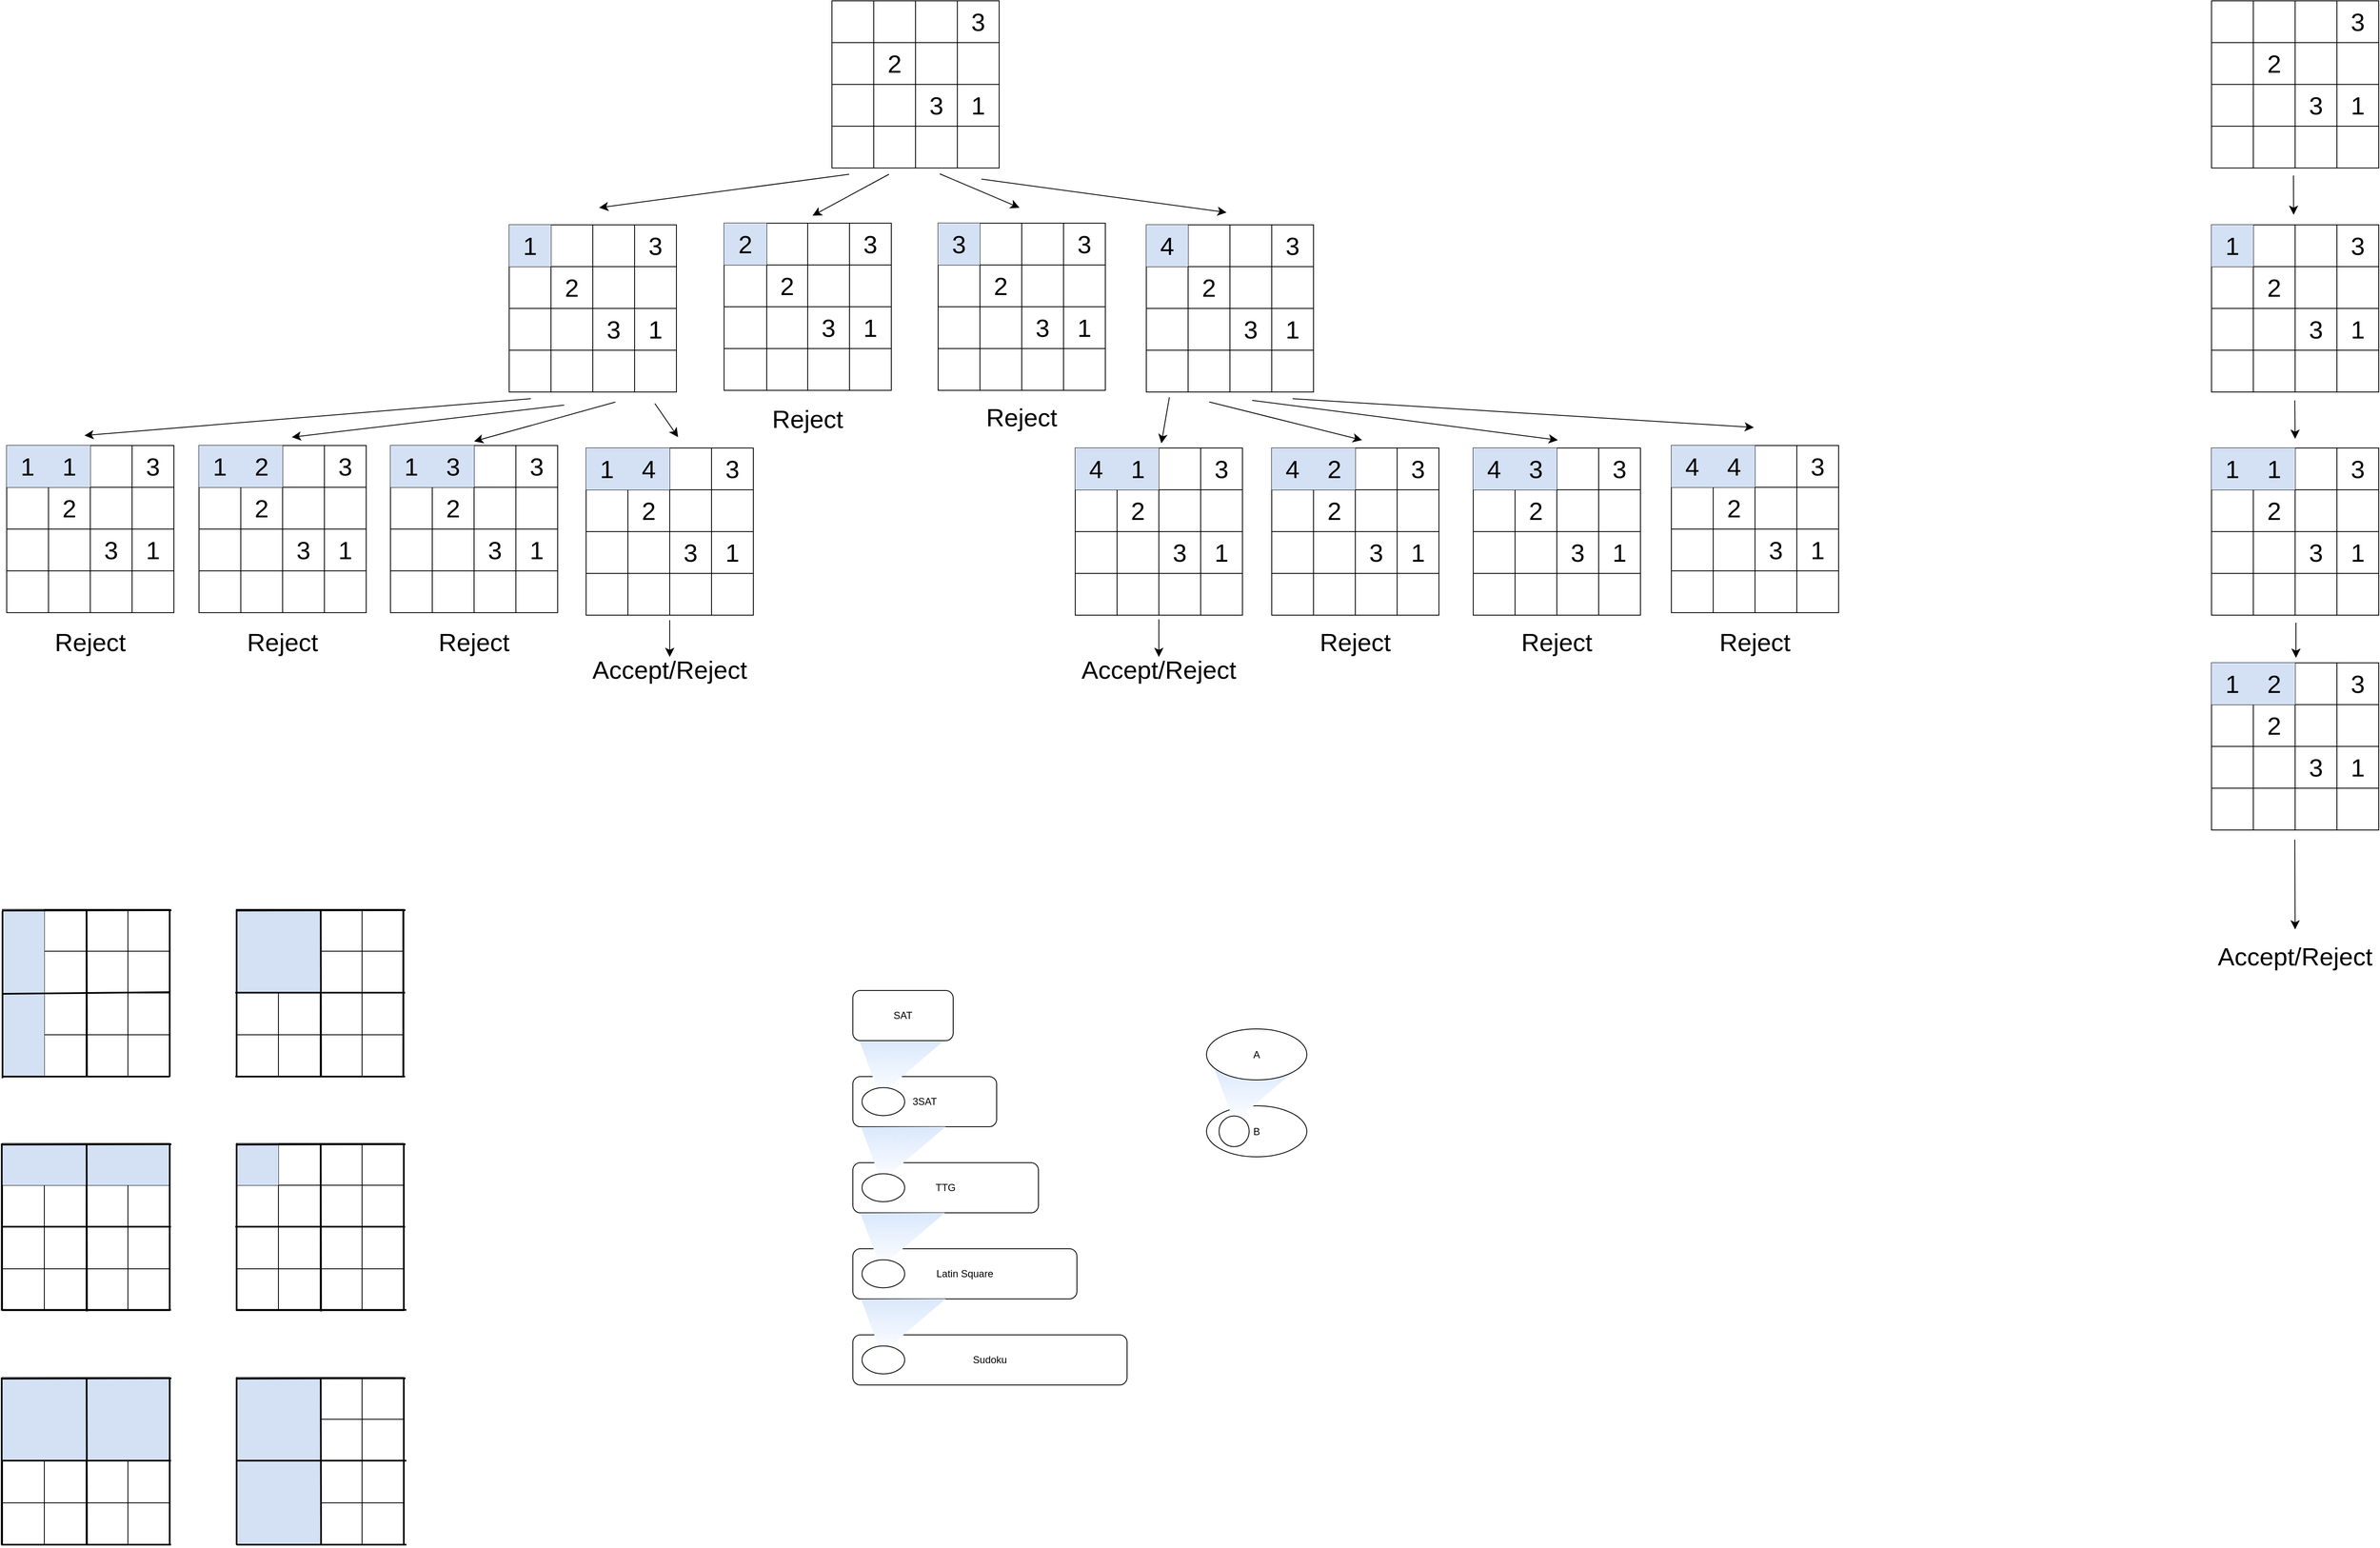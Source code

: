 <mxfile version="21.2.1" type="device">
  <diagram name="Page-1" id="TYO5O-qFz5IN69r_rjwh">
    <mxGraphModel dx="2352" dy="894" grid="0" gridSize="10" guides="1" tooltips="1" connect="1" arrows="1" fold="1" page="0" pageScale="1" pageWidth="827" pageHeight="1169" math="0" shadow="0">
      <root>
        <mxCell id="0" />
        <mxCell id="1" parent="0" />
        <mxCell id="OumSicUk6Q86g3q-wQ4v-4" value="" style="shape=table;startSize=0;container=1;collapsible=0;childLayout=tableLayout;fontSize=30;" parent="1" vertex="1">
          <mxGeometry x="-234" y="-163" width="200" height="200" as="geometry" />
        </mxCell>
        <mxCell id="OumSicUk6Q86g3q-wQ4v-5" value="" style="shape=tableRow;horizontal=0;startSize=0;swimlaneHead=0;swimlaneBody=0;strokeColor=inherit;top=0;left=0;bottom=0;right=0;collapsible=0;dropTarget=0;fillColor=none;points=[[0,0.5],[1,0.5]];portConstraint=eastwest;fontSize=30;" parent="OumSicUk6Q86g3q-wQ4v-4" vertex="1">
          <mxGeometry width="200" height="50" as="geometry" />
        </mxCell>
        <mxCell id="OumSicUk6Q86g3q-wQ4v-6" value="" style="shape=partialRectangle;html=1;whiteSpace=wrap;connectable=0;strokeColor=inherit;overflow=hidden;fillColor=none;top=0;left=0;bottom=0;right=0;pointerEvents=1;fontSize=30;" parent="OumSicUk6Q86g3q-wQ4v-5" vertex="1">
          <mxGeometry width="50" height="50" as="geometry">
            <mxRectangle width="50" height="50" as="alternateBounds" />
          </mxGeometry>
        </mxCell>
        <mxCell id="OumSicUk6Q86g3q-wQ4v-7" value="" style="shape=partialRectangle;html=1;whiteSpace=wrap;connectable=0;strokeColor=inherit;overflow=hidden;fillColor=none;top=0;left=0;bottom=0;right=0;pointerEvents=1;fontSize=30;" parent="OumSicUk6Q86g3q-wQ4v-5" vertex="1">
          <mxGeometry x="50" width="50" height="50" as="geometry">
            <mxRectangle width="50" height="50" as="alternateBounds" />
          </mxGeometry>
        </mxCell>
        <mxCell id="OumSicUk6Q86g3q-wQ4v-8" value="" style="shape=partialRectangle;html=1;whiteSpace=wrap;connectable=0;strokeColor=inherit;overflow=hidden;fillColor=none;top=0;left=0;bottom=0;right=0;pointerEvents=1;fontSize=30;" parent="OumSicUk6Q86g3q-wQ4v-5" vertex="1">
          <mxGeometry x="100" width="50" height="50" as="geometry">
            <mxRectangle width="50" height="50" as="alternateBounds" />
          </mxGeometry>
        </mxCell>
        <mxCell id="OumSicUk6Q86g3q-wQ4v-9" value="3" style="shape=partialRectangle;html=1;whiteSpace=wrap;connectable=0;strokeColor=inherit;overflow=hidden;fillColor=none;top=0;left=0;bottom=0;right=0;pointerEvents=1;fontSize=30;" parent="OumSicUk6Q86g3q-wQ4v-5" vertex="1">
          <mxGeometry x="150" width="50" height="50" as="geometry">
            <mxRectangle width="50" height="50" as="alternateBounds" />
          </mxGeometry>
        </mxCell>
        <mxCell id="OumSicUk6Q86g3q-wQ4v-10" value="" style="shape=tableRow;horizontal=0;startSize=0;swimlaneHead=0;swimlaneBody=0;strokeColor=inherit;top=0;left=0;bottom=0;right=0;collapsible=0;dropTarget=0;fillColor=none;points=[[0,0.5],[1,0.5]];portConstraint=eastwest;fontSize=30;" parent="OumSicUk6Q86g3q-wQ4v-4" vertex="1">
          <mxGeometry y="50" width="200" height="50" as="geometry" />
        </mxCell>
        <mxCell id="OumSicUk6Q86g3q-wQ4v-11" value="" style="shape=partialRectangle;html=1;whiteSpace=wrap;connectable=0;strokeColor=inherit;overflow=hidden;fillColor=none;top=0;left=0;bottom=0;right=0;pointerEvents=1;fontSize=30;" parent="OumSicUk6Q86g3q-wQ4v-10" vertex="1">
          <mxGeometry width="50" height="50" as="geometry">
            <mxRectangle width="50" height="50" as="alternateBounds" />
          </mxGeometry>
        </mxCell>
        <mxCell id="OumSicUk6Q86g3q-wQ4v-12" value="2" style="shape=partialRectangle;html=1;whiteSpace=wrap;connectable=0;strokeColor=inherit;overflow=hidden;fillColor=none;top=0;left=0;bottom=0;right=0;pointerEvents=1;fontSize=30;" parent="OumSicUk6Q86g3q-wQ4v-10" vertex="1">
          <mxGeometry x="50" width="50" height="50" as="geometry">
            <mxRectangle width="50" height="50" as="alternateBounds" />
          </mxGeometry>
        </mxCell>
        <mxCell id="OumSicUk6Q86g3q-wQ4v-13" value="" style="shape=partialRectangle;html=1;whiteSpace=wrap;connectable=0;strokeColor=inherit;overflow=hidden;fillColor=none;top=0;left=0;bottom=0;right=0;pointerEvents=1;fontSize=30;" parent="OumSicUk6Q86g3q-wQ4v-10" vertex="1">
          <mxGeometry x="100" width="50" height="50" as="geometry">
            <mxRectangle width="50" height="50" as="alternateBounds" />
          </mxGeometry>
        </mxCell>
        <mxCell id="OumSicUk6Q86g3q-wQ4v-14" value="" style="shape=partialRectangle;html=1;whiteSpace=wrap;connectable=0;strokeColor=inherit;overflow=hidden;fillColor=none;top=0;left=0;bottom=0;right=0;pointerEvents=1;fontSize=30;" parent="OumSicUk6Q86g3q-wQ4v-10" vertex="1">
          <mxGeometry x="150" width="50" height="50" as="geometry">
            <mxRectangle width="50" height="50" as="alternateBounds" />
          </mxGeometry>
        </mxCell>
        <mxCell id="OumSicUk6Q86g3q-wQ4v-15" value="" style="shape=tableRow;horizontal=0;startSize=0;swimlaneHead=0;swimlaneBody=0;strokeColor=inherit;top=0;left=0;bottom=0;right=0;collapsible=0;dropTarget=0;fillColor=none;points=[[0,0.5],[1,0.5]];portConstraint=eastwest;fontSize=30;" parent="OumSicUk6Q86g3q-wQ4v-4" vertex="1">
          <mxGeometry y="100" width="200" height="50" as="geometry" />
        </mxCell>
        <mxCell id="OumSicUk6Q86g3q-wQ4v-16" value="" style="shape=partialRectangle;html=1;whiteSpace=wrap;connectable=0;strokeColor=inherit;overflow=hidden;fillColor=none;top=0;left=0;bottom=0;right=0;pointerEvents=1;fontSize=30;" parent="OumSicUk6Q86g3q-wQ4v-15" vertex="1">
          <mxGeometry width="50" height="50" as="geometry">
            <mxRectangle width="50" height="50" as="alternateBounds" />
          </mxGeometry>
        </mxCell>
        <mxCell id="OumSicUk6Q86g3q-wQ4v-17" value="" style="shape=partialRectangle;html=1;whiteSpace=wrap;connectable=0;strokeColor=inherit;overflow=hidden;fillColor=none;top=0;left=0;bottom=0;right=0;pointerEvents=1;fontSize=30;" parent="OumSicUk6Q86g3q-wQ4v-15" vertex="1">
          <mxGeometry x="50" width="50" height="50" as="geometry">
            <mxRectangle width="50" height="50" as="alternateBounds" />
          </mxGeometry>
        </mxCell>
        <mxCell id="OumSicUk6Q86g3q-wQ4v-18" value="3" style="shape=partialRectangle;html=1;whiteSpace=wrap;connectable=0;strokeColor=inherit;overflow=hidden;fillColor=none;top=0;left=0;bottom=0;right=0;pointerEvents=1;fontSize=30;" parent="OumSicUk6Q86g3q-wQ4v-15" vertex="1">
          <mxGeometry x="100" width="50" height="50" as="geometry">
            <mxRectangle width="50" height="50" as="alternateBounds" />
          </mxGeometry>
        </mxCell>
        <mxCell id="OumSicUk6Q86g3q-wQ4v-19" value="1" style="shape=partialRectangle;html=1;whiteSpace=wrap;connectable=0;strokeColor=inherit;overflow=hidden;fillColor=none;top=0;left=0;bottom=0;right=0;pointerEvents=1;fontSize=30;" parent="OumSicUk6Q86g3q-wQ4v-15" vertex="1">
          <mxGeometry x="150" width="50" height="50" as="geometry">
            <mxRectangle width="50" height="50" as="alternateBounds" />
          </mxGeometry>
        </mxCell>
        <mxCell id="OumSicUk6Q86g3q-wQ4v-20" value="" style="shape=tableRow;horizontal=0;startSize=0;swimlaneHead=0;swimlaneBody=0;strokeColor=inherit;top=0;left=0;bottom=0;right=0;collapsible=0;dropTarget=0;fillColor=none;points=[[0,0.5],[1,0.5]];portConstraint=eastwest;fontSize=30;" parent="OumSicUk6Q86g3q-wQ4v-4" vertex="1">
          <mxGeometry y="150" width="200" height="50" as="geometry" />
        </mxCell>
        <mxCell id="OumSicUk6Q86g3q-wQ4v-21" value="" style="shape=partialRectangle;html=1;whiteSpace=wrap;connectable=0;strokeColor=inherit;overflow=hidden;fillColor=none;top=0;left=0;bottom=0;right=0;pointerEvents=1;fontSize=30;" parent="OumSicUk6Q86g3q-wQ4v-20" vertex="1">
          <mxGeometry width="50" height="50" as="geometry">
            <mxRectangle width="50" height="50" as="alternateBounds" />
          </mxGeometry>
        </mxCell>
        <mxCell id="OumSicUk6Q86g3q-wQ4v-22" value="" style="shape=partialRectangle;html=1;whiteSpace=wrap;connectable=0;strokeColor=inherit;overflow=hidden;fillColor=none;top=0;left=0;bottom=0;right=0;pointerEvents=1;fontSize=30;" parent="OumSicUk6Q86g3q-wQ4v-20" vertex="1">
          <mxGeometry x="50" width="50" height="50" as="geometry">
            <mxRectangle width="50" height="50" as="alternateBounds" />
          </mxGeometry>
        </mxCell>
        <mxCell id="OumSicUk6Q86g3q-wQ4v-23" value="" style="shape=partialRectangle;html=1;whiteSpace=wrap;connectable=0;strokeColor=inherit;overflow=hidden;fillColor=none;top=0;left=0;bottom=0;right=0;pointerEvents=1;fontSize=30;" parent="OumSicUk6Q86g3q-wQ4v-20" vertex="1">
          <mxGeometry x="100" width="50" height="50" as="geometry">
            <mxRectangle width="50" height="50" as="alternateBounds" />
          </mxGeometry>
        </mxCell>
        <mxCell id="OumSicUk6Q86g3q-wQ4v-24" value="" style="shape=partialRectangle;html=1;whiteSpace=wrap;connectable=0;strokeColor=inherit;overflow=hidden;fillColor=none;top=0;left=0;bottom=0;right=0;pointerEvents=1;fontSize=30;" parent="OumSicUk6Q86g3q-wQ4v-20" vertex="1">
          <mxGeometry x="150" width="50" height="50" as="geometry">
            <mxRectangle width="50" height="50" as="alternateBounds" />
          </mxGeometry>
        </mxCell>
        <mxCell id="OumSicUk6Q86g3q-wQ4v-46" value="" style="shape=table;startSize=0;container=1;collapsible=0;childLayout=tableLayout;fontSize=30;" parent="1" vertex="1">
          <mxGeometry x="-363" y="103" width="200" height="200" as="geometry" />
        </mxCell>
        <mxCell id="OumSicUk6Q86g3q-wQ4v-47" value="" style="shape=tableRow;horizontal=0;startSize=0;swimlaneHead=0;swimlaneBody=0;strokeColor=inherit;top=0;left=0;bottom=0;right=0;collapsible=0;dropTarget=0;fillColor=none;points=[[0,0.5],[1,0.5]];portConstraint=eastwest;fontSize=30;" parent="OumSicUk6Q86g3q-wQ4v-46" vertex="1">
          <mxGeometry width="200" height="50" as="geometry" />
        </mxCell>
        <mxCell id="OumSicUk6Q86g3q-wQ4v-48" value="2" style="shape=partialRectangle;html=1;whiteSpace=wrap;connectable=0;strokeColor=inherit;overflow=hidden;fillColor=#D4E1F5;top=0;left=0;bottom=0;right=0;pointerEvents=1;fontSize=30;" parent="OumSicUk6Q86g3q-wQ4v-47" vertex="1">
          <mxGeometry width="51" height="50" as="geometry">
            <mxRectangle width="51" height="50" as="alternateBounds" />
          </mxGeometry>
        </mxCell>
        <mxCell id="OumSicUk6Q86g3q-wQ4v-49" value="" style="shape=partialRectangle;html=1;whiteSpace=wrap;connectable=0;strokeColor=inherit;overflow=hidden;fillColor=none;top=0;left=0;bottom=0;right=0;pointerEvents=1;fontSize=30;" parent="OumSicUk6Q86g3q-wQ4v-47" vertex="1">
          <mxGeometry x="51" width="49" height="50" as="geometry">
            <mxRectangle width="49" height="50" as="alternateBounds" />
          </mxGeometry>
        </mxCell>
        <mxCell id="OumSicUk6Q86g3q-wQ4v-50" value="" style="shape=partialRectangle;html=1;whiteSpace=wrap;connectable=0;strokeColor=inherit;overflow=hidden;fillColor=none;top=0;left=0;bottom=0;right=0;pointerEvents=1;fontSize=30;" parent="OumSicUk6Q86g3q-wQ4v-47" vertex="1">
          <mxGeometry x="100" width="50" height="50" as="geometry">
            <mxRectangle width="50" height="50" as="alternateBounds" />
          </mxGeometry>
        </mxCell>
        <mxCell id="OumSicUk6Q86g3q-wQ4v-51" value="3" style="shape=partialRectangle;html=1;whiteSpace=wrap;connectable=0;strokeColor=inherit;overflow=hidden;fillColor=none;top=0;left=0;bottom=0;right=0;pointerEvents=1;fontSize=30;" parent="OumSicUk6Q86g3q-wQ4v-47" vertex="1">
          <mxGeometry x="150" width="50" height="50" as="geometry">
            <mxRectangle width="50" height="50" as="alternateBounds" />
          </mxGeometry>
        </mxCell>
        <mxCell id="OumSicUk6Q86g3q-wQ4v-52" value="" style="shape=tableRow;horizontal=0;startSize=0;swimlaneHead=0;swimlaneBody=0;strokeColor=inherit;top=0;left=0;bottom=0;right=0;collapsible=0;dropTarget=0;fillColor=none;points=[[0,0.5],[1,0.5]];portConstraint=eastwest;fontSize=30;" parent="OumSicUk6Q86g3q-wQ4v-46" vertex="1">
          <mxGeometry y="50" width="200" height="50" as="geometry" />
        </mxCell>
        <mxCell id="OumSicUk6Q86g3q-wQ4v-53" value="" style="shape=partialRectangle;html=1;whiteSpace=wrap;connectable=0;strokeColor=inherit;overflow=hidden;fillColor=none;top=0;left=0;bottom=0;right=0;pointerEvents=1;fontSize=30;" parent="OumSicUk6Q86g3q-wQ4v-52" vertex="1">
          <mxGeometry width="51" height="50" as="geometry">
            <mxRectangle width="51" height="50" as="alternateBounds" />
          </mxGeometry>
        </mxCell>
        <mxCell id="OumSicUk6Q86g3q-wQ4v-54" value="2" style="shape=partialRectangle;html=1;whiteSpace=wrap;connectable=0;strokeColor=inherit;overflow=hidden;fillColor=none;top=0;left=0;bottom=0;right=0;pointerEvents=1;fontSize=30;" parent="OumSicUk6Q86g3q-wQ4v-52" vertex="1">
          <mxGeometry x="51" width="49" height="50" as="geometry">
            <mxRectangle width="49" height="50" as="alternateBounds" />
          </mxGeometry>
        </mxCell>
        <mxCell id="OumSicUk6Q86g3q-wQ4v-55" value="" style="shape=partialRectangle;html=1;whiteSpace=wrap;connectable=0;strokeColor=inherit;overflow=hidden;fillColor=none;top=0;left=0;bottom=0;right=0;pointerEvents=1;fontSize=30;" parent="OumSicUk6Q86g3q-wQ4v-52" vertex="1">
          <mxGeometry x="100" width="50" height="50" as="geometry">
            <mxRectangle width="50" height="50" as="alternateBounds" />
          </mxGeometry>
        </mxCell>
        <mxCell id="OumSicUk6Q86g3q-wQ4v-56" value="" style="shape=partialRectangle;html=1;whiteSpace=wrap;connectable=0;strokeColor=inherit;overflow=hidden;fillColor=none;top=0;left=0;bottom=0;right=0;pointerEvents=1;fontSize=30;" parent="OumSicUk6Q86g3q-wQ4v-52" vertex="1">
          <mxGeometry x="150" width="50" height="50" as="geometry">
            <mxRectangle width="50" height="50" as="alternateBounds" />
          </mxGeometry>
        </mxCell>
        <mxCell id="OumSicUk6Q86g3q-wQ4v-57" value="" style="shape=tableRow;horizontal=0;startSize=0;swimlaneHead=0;swimlaneBody=0;strokeColor=inherit;top=0;left=0;bottom=0;right=0;collapsible=0;dropTarget=0;fillColor=none;points=[[0,0.5],[1,0.5]];portConstraint=eastwest;fontSize=30;" parent="OumSicUk6Q86g3q-wQ4v-46" vertex="1">
          <mxGeometry y="100" width="200" height="50" as="geometry" />
        </mxCell>
        <mxCell id="OumSicUk6Q86g3q-wQ4v-58" value="" style="shape=partialRectangle;html=1;whiteSpace=wrap;connectable=0;strokeColor=inherit;overflow=hidden;fillColor=none;top=0;left=0;bottom=0;right=0;pointerEvents=1;fontSize=30;" parent="OumSicUk6Q86g3q-wQ4v-57" vertex="1">
          <mxGeometry width="51" height="50" as="geometry">
            <mxRectangle width="51" height="50" as="alternateBounds" />
          </mxGeometry>
        </mxCell>
        <mxCell id="OumSicUk6Q86g3q-wQ4v-59" value="" style="shape=partialRectangle;html=1;whiteSpace=wrap;connectable=0;strokeColor=inherit;overflow=hidden;fillColor=none;top=0;left=0;bottom=0;right=0;pointerEvents=1;fontSize=30;" parent="OumSicUk6Q86g3q-wQ4v-57" vertex="1">
          <mxGeometry x="51" width="49" height="50" as="geometry">
            <mxRectangle width="49" height="50" as="alternateBounds" />
          </mxGeometry>
        </mxCell>
        <mxCell id="OumSicUk6Q86g3q-wQ4v-60" value="3" style="shape=partialRectangle;html=1;whiteSpace=wrap;connectable=0;strokeColor=inherit;overflow=hidden;fillColor=none;top=0;left=0;bottom=0;right=0;pointerEvents=1;fontSize=30;" parent="OumSicUk6Q86g3q-wQ4v-57" vertex="1">
          <mxGeometry x="100" width="50" height="50" as="geometry">
            <mxRectangle width="50" height="50" as="alternateBounds" />
          </mxGeometry>
        </mxCell>
        <mxCell id="OumSicUk6Q86g3q-wQ4v-61" value="1" style="shape=partialRectangle;html=1;whiteSpace=wrap;connectable=0;strokeColor=inherit;overflow=hidden;fillColor=none;top=0;left=0;bottom=0;right=0;pointerEvents=1;fontSize=30;" parent="OumSicUk6Q86g3q-wQ4v-57" vertex="1">
          <mxGeometry x="150" width="50" height="50" as="geometry">
            <mxRectangle width="50" height="50" as="alternateBounds" />
          </mxGeometry>
        </mxCell>
        <mxCell id="OumSicUk6Q86g3q-wQ4v-62" value="" style="shape=tableRow;horizontal=0;startSize=0;swimlaneHead=0;swimlaneBody=0;strokeColor=inherit;top=0;left=0;bottom=0;right=0;collapsible=0;dropTarget=0;fillColor=none;points=[[0,0.5],[1,0.5]];portConstraint=eastwest;fontSize=30;" parent="OumSicUk6Q86g3q-wQ4v-46" vertex="1">
          <mxGeometry y="150" width="200" height="50" as="geometry" />
        </mxCell>
        <mxCell id="OumSicUk6Q86g3q-wQ4v-63" value="" style="shape=partialRectangle;html=1;whiteSpace=wrap;connectable=0;strokeColor=inherit;overflow=hidden;fillColor=none;top=0;left=0;bottom=0;right=0;pointerEvents=1;fontSize=30;" parent="OumSicUk6Q86g3q-wQ4v-62" vertex="1">
          <mxGeometry width="51" height="50" as="geometry">
            <mxRectangle width="51" height="50" as="alternateBounds" />
          </mxGeometry>
        </mxCell>
        <mxCell id="OumSicUk6Q86g3q-wQ4v-64" value="" style="shape=partialRectangle;html=1;whiteSpace=wrap;connectable=0;strokeColor=inherit;overflow=hidden;fillColor=none;top=0;left=0;bottom=0;right=0;pointerEvents=1;fontSize=30;" parent="OumSicUk6Q86g3q-wQ4v-62" vertex="1">
          <mxGeometry x="51" width="49" height="50" as="geometry">
            <mxRectangle width="49" height="50" as="alternateBounds" />
          </mxGeometry>
        </mxCell>
        <mxCell id="OumSicUk6Q86g3q-wQ4v-65" value="" style="shape=partialRectangle;html=1;whiteSpace=wrap;connectable=0;strokeColor=inherit;overflow=hidden;fillColor=none;top=0;left=0;bottom=0;right=0;pointerEvents=1;fontSize=30;" parent="OumSicUk6Q86g3q-wQ4v-62" vertex="1">
          <mxGeometry x="100" width="50" height="50" as="geometry">
            <mxRectangle width="50" height="50" as="alternateBounds" />
          </mxGeometry>
        </mxCell>
        <mxCell id="OumSicUk6Q86g3q-wQ4v-66" value="" style="shape=partialRectangle;html=1;whiteSpace=wrap;connectable=0;strokeColor=inherit;overflow=hidden;fillColor=none;top=0;left=0;bottom=0;right=0;pointerEvents=1;fontSize=30;" parent="OumSicUk6Q86g3q-wQ4v-62" vertex="1">
          <mxGeometry x="150" width="50" height="50" as="geometry">
            <mxRectangle width="50" height="50" as="alternateBounds" />
          </mxGeometry>
        </mxCell>
        <mxCell id="OumSicUk6Q86g3q-wQ4v-67" value="" style="shape=table;startSize=0;container=1;collapsible=0;childLayout=tableLayout;fontSize=30;" parent="1" vertex="1">
          <mxGeometry x="-107" y="103" width="200" height="200" as="geometry" />
        </mxCell>
        <mxCell id="OumSicUk6Q86g3q-wQ4v-68" value="" style="shape=tableRow;horizontal=0;startSize=0;swimlaneHead=0;swimlaneBody=0;strokeColor=inherit;top=0;left=0;bottom=0;right=0;collapsible=0;dropTarget=0;fillColor=none;points=[[0,0.5],[1,0.5]];portConstraint=eastwest;fontSize=30;" parent="OumSicUk6Q86g3q-wQ4v-67" vertex="1">
          <mxGeometry width="200" height="50" as="geometry" />
        </mxCell>
        <mxCell id="OumSicUk6Q86g3q-wQ4v-69" value="3" style="shape=partialRectangle;html=1;whiteSpace=wrap;connectable=0;strokeColor=inherit;overflow=hidden;fillColor=#D4E1F5;top=0;left=0;bottom=0;right=0;pointerEvents=1;fontSize=30;" parent="OumSicUk6Q86g3q-wQ4v-68" vertex="1">
          <mxGeometry width="50" height="50" as="geometry">
            <mxRectangle width="50" height="50" as="alternateBounds" />
          </mxGeometry>
        </mxCell>
        <mxCell id="OumSicUk6Q86g3q-wQ4v-70" value="" style="shape=partialRectangle;html=1;whiteSpace=wrap;connectable=0;strokeColor=inherit;overflow=hidden;fillColor=none;top=0;left=0;bottom=0;right=0;pointerEvents=1;fontSize=30;" parent="OumSicUk6Q86g3q-wQ4v-68" vertex="1">
          <mxGeometry x="50" width="50" height="50" as="geometry">
            <mxRectangle width="50" height="50" as="alternateBounds" />
          </mxGeometry>
        </mxCell>
        <mxCell id="OumSicUk6Q86g3q-wQ4v-71" value="" style="shape=partialRectangle;html=1;whiteSpace=wrap;connectable=0;strokeColor=inherit;overflow=hidden;fillColor=none;top=0;left=0;bottom=0;right=0;pointerEvents=1;fontSize=30;" parent="OumSicUk6Q86g3q-wQ4v-68" vertex="1">
          <mxGeometry x="100" width="50" height="50" as="geometry">
            <mxRectangle width="50" height="50" as="alternateBounds" />
          </mxGeometry>
        </mxCell>
        <mxCell id="OumSicUk6Q86g3q-wQ4v-72" value="3" style="shape=partialRectangle;html=1;whiteSpace=wrap;connectable=0;strokeColor=inherit;overflow=hidden;fillColor=none;top=0;left=0;bottom=0;right=0;pointerEvents=1;fontSize=30;" parent="OumSicUk6Q86g3q-wQ4v-68" vertex="1">
          <mxGeometry x="150" width="50" height="50" as="geometry">
            <mxRectangle width="50" height="50" as="alternateBounds" />
          </mxGeometry>
        </mxCell>
        <mxCell id="OumSicUk6Q86g3q-wQ4v-73" value="" style="shape=tableRow;horizontal=0;startSize=0;swimlaneHead=0;swimlaneBody=0;strokeColor=inherit;top=0;left=0;bottom=0;right=0;collapsible=0;dropTarget=0;fillColor=none;points=[[0,0.5],[1,0.5]];portConstraint=eastwest;fontSize=30;" parent="OumSicUk6Q86g3q-wQ4v-67" vertex="1">
          <mxGeometry y="50" width="200" height="50" as="geometry" />
        </mxCell>
        <mxCell id="OumSicUk6Q86g3q-wQ4v-74" value="" style="shape=partialRectangle;html=1;whiteSpace=wrap;connectable=0;strokeColor=inherit;overflow=hidden;fillColor=none;top=0;left=0;bottom=0;right=0;pointerEvents=1;fontSize=30;" parent="OumSicUk6Q86g3q-wQ4v-73" vertex="1">
          <mxGeometry width="50" height="50" as="geometry">
            <mxRectangle width="50" height="50" as="alternateBounds" />
          </mxGeometry>
        </mxCell>
        <mxCell id="OumSicUk6Q86g3q-wQ4v-75" value="2" style="shape=partialRectangle;html=1;whiteSpace=wrap;connectable=0;strokeColor=inherit;overflow=hidden;fillColor=none;top=0;left=0;bottom=0;right=0;pointerEvents=1;fontSize=30;" parent="OumSicUk6Q86g3q-wQ4v-73" vertex="1">
          <mxGeometry x="50" width="50" height="50" as="geometry">
            <mxRectangle width="50" height="50" as="alternateBounds" />
          </mxGeometry>
        </mxCell>
        <mxCell id="OumSicUk6Q86g3q-wQ4v-76" value="" style="shape=partialRectangle;html=1;whiteSpace=wrap;connectable=0;strokeColor=inherit;overflow=hidden;fillColor=none;top=0;left=0;bottom=0;right=0;pointerEvents=1;fontSize=30;" parent="OumSicUk6Q86g3q-wQ4v-73" vertex="1">
          <mxGeometry x="100" width="50" height="50" as="geometry">
            <mxRectangle width="50" height="50" as="alternateBounds" />
          </mxGeometry>
        </mxCell>
        <mxCell id="OumSicUk6Q86g3q-wQ4v-77" value="" style="shape=partialRectangle;html=1;whiteSpace=wrap;connectable=0;strokeColor=inherit;overflow=hidden;fillColor=none;top=0;left=0;bottom=0;right=0;pointerEvents=1;fontSize=30;" parent="OumSicUk6Q86g3q-wQ4v-73" vertex="1">
          <mxGeometry x="150" width="50" height="50" as="geometry">
            <mxRectangle width="50" height="50" as="alternateBounds" />
          </mxGeometry>
        </mxCell>
        <mxCell id="OumSicUk6Q86g3q-wQ4v-78" value="" style="shape=tableRow;horizontal=0;startSize=0;swimlaneHead=0;swimlaneBody=0;strokeColor=inherit;top=0;left=0;bottom=0;right=0;collapsible=0;dropTarget=0;fillColor=none;points=[[0,0.5],[1,0.5]];portConstraint=eastwest;fontSize=30;" parent="OumSicUk6Q86g3q-wQ4v-67" vertex="1">
          <mxGeometry y="100" width="200" height="50" as="geometry" />
        </mxCell>
        <mxCell id="OumSicUk6Q86g3q-wQ4v-79" value="" style="shape=partialRectangle;html=1;whiteSpace=wrap;connectable=0;strokeColor=inherit;overflow=hidden;fillColor=none;top=0;left=0;bottom=0;right=0;pointerEvents=1;fontSize=30;" parent="OumSicUk6Q86g3q-wQ4v-78" vertex="1">
          <mxGeometry width="50" height="50" as="geometry">
            <mxRectangle width="50" height="50" as="alternateBounds" />
          </mxGeometry>
        </mxCell>
        <mxCell id="OumSicUk6Q86g3q-wQ4v-80" value="" style="shape=partialRectangle;html=1;whiteSpace=wrap;connectable=0;strokeColor=inherit;overflow=hidden;fillColor=none;top=0;left=0;bottom=0;right=0;pointerEvents=1;fontSize=30;" parent="OumSicUk6Q86g3q-wQ4v-78" vertex="1">
          <mxGeometry x="50" width="50" height="50" as="geometry">
            <mxRectangle width="50" height="50" as="alternateBounds" />
          </mxGeometry>
        </mxCell>
        <mxCell id="OumSicUk6Q86g3q-wQ4v-81" value="3" style="shape=partialRectangle;html=1;whiteSpace=wrap;connectable=0;strokeColor=inherit;overflow=hidden;fillColor=none;top=0;left=0;bottom=0;right=0;pointerEvents=1;fontSize=30;" parent="OumSicUk6Q86g3q-wQ4v-78" vertex="1">
          <mxGeometry x="100" width="50" height="50" as="geometry">
            <mxRectangle width="50" height="50" as="alternateBounds" />
          </mxGeometry>
        </mxCell>
        <mxCell id="OumSicUk6Q86g3q-wQ4v-82" value="1" style="shape=partialRectangle;html=1;whiteSpace=wrap;connectable=0;strokeColor=inherit;overflow=hidden;fillColor=none;top=0;left=0;bottom=0;right=0;pointerEvents=1;fontSize=30;" parent="OumSicUk6Q86g3q-wQ4v-78" vertex="1">
          <mxGeometry x="150" width="50" height="50" as="geometry">
            <mxRectangle width="50" height="50" as="alternateBounds" />
          </mxGeometry>
        </mxCell>
        <mxCell id="OumSicUk6Q86g3q-wQ4v-83" value="" style="shape=tableRow;horizontal=0;startSize=0;swimlaneHead=0;swimlaneBody=0;strokeColor=inherit;top=0;left=0;bottom=0;right=0;collapsible=0;dropTarget=0;fillColor=none;points=[[0,0.5],[1,0.5]];portConstraint=eastwest;fontSize=30;" parent="OumSicUk6Q86g3q-wQ4v-67" vertex="1">
          <mxGeometry y="150" width="200" height="50" as="geometry" />
        </mxCell>
        <mxCell id="OumSicUk6Q86g3q-wQ4v-84" value="" style="shape=partialRectangle;html=1;whiteSpace=wrap;connectable=0;strokeColor=inherit;overflow=hidden;fillColor=none;top=0;left=0;bottom=0;right=0;pointerEvents=1;fontSize=30;" parent="OumSicUk6Q86g3q-wQ4v-83" vertex="1">
          <mxGeometry width="50" height="50" as="geometry">
            <mxRectangle width="50" height="50" as="alternateBounds" />
          </mxGeometry>
        </mxCell>
        <mxCell id="OumSicUk6Q86g3q-wQ4v-85" value="" style="shape=partialRectangle;html=1;whiteSpace=wrap;connectable=0;strokeColor=inherit;overflow=hidden;fillColor=none;top=0;left=0;bottom=0;right=0;pointerEvents=1;fontSize=30;" parent="OumSicUk6Q86g3q-wQ4v-83" vertex="1">
          <mxGeometry x="50" width="50" height="50" as="geometry">
            <mxRectangle width="50" height="50" as="alternateBounds" />
          </mxGeometry>
        </mxCell>
        <mxCell id="OumSicUk6Q86g3q-wQ4v-86" value="" style="shape=partialRectangle;html=1;whiteSpace=wrap;connectable=0;strokeColor=inherit;overflow=hidden;fillColor=none;top=0;left=0;bottom=0;right=0;pointerEvents=1;fontSize=30;" parent="OumSicUk6Q86g3q-wQ4v-83" vertex="1">
          <mxGeometry x="100" width="50" height="50" as="geometry">
            <mxRectangle width="50" height="50" as="alternateBounds" />
          </mxGeometry>
        </mxCell>
        <mxCell id="OumSicUk6Q86g3q-wQ4v-87" value="" style="shape=partialRectangle;html=1;whiteSpace=wrap;connectable=0;strokeColor=inherit;overflow=hidden;fillColor=none;top=0;left=0;bottom=0;right=0;pointerEvents=1;fontSize=30;" parent="OumSicUk6Q86g3q-wQ4v-83" vertex="1">
          <mxGeometry x="150" width="50" height="50" as="geometry">
            <mxRectangle width="50" height="50" as="alternateBounds" />
          </mxGeometry>
        </mxCell>
        <mxCell id="OumSicUk6Q86g3q-wQ4v-88" value="" style="shape=table;startSize=0;container=1;collapsible=0;childLayout=tableLayout;fontSize=30;" parent="1" vertex="1">
          <mxGeometry x="-620" y="105" width="200" height="200" as="geometry" />
        </mxCell>
        <mxCell id="OumSicUk6Q86g3q-wQ4v-89" value="" style="shape=tableRow;horizontal=0;startSize=0;swimlaneHead=0;swimlaneBody=0;strokeColor=inherit;top=0;left=0;bottom=0;right=0;collapsible=0;dropTarget=0;fillColor=none;points=[[0,0.5],[1,0.5]];portConstraint=eastwest;fontSize=30;" parent="OumSicUk6Q86g3q-wQ4v-88" vertex="1">
          <mxGeometry width="200" height="50" as="geometry" />
        </mxCell>
        <mxCell id="OumSicUk6Q86g3q-wQ4v-90" value="1" style="shape=partialRectangle;html=1;whiteSpace=wrap;connectable=0;strokeColor=inherit;overflow=hidden;fillColor=#D4E1F5;top=0;left=0;bottom=0;right=0;pointerEvents=1;fontSize=30;" parent="OumSicUk6Q86g3q-wQ4v-89" vertex="1">
          <mxGeometry width="50" height="50" as="geometry">
            <mxRectangle width="50" height="50" as="alternateBounds" />
          </mxGeometry>
        </mxCell>
        <mxCell id="OumSicUk6Q86g3q-wQ4v-91" value="" style="shape=partialRectangle;html=1;whiteSpace=wrap;connectable=0;strokeColor=inherit;overflow=hidden;fillColor=none;top=0;left=0;bottom=0;right=0;pointerEvents=1;fontSize=30;" parent="OumSicUk6Q86g3q-wQ4v-89" vertex="1">
          <mxGeometry x="50" width="50" height="50" as="geometry">
            <mxRectangle width="50" height="50" as="alternateBounds" />
          </mxGeometry>
        </mxCell>
        <mxCell id="OumSicUk6Q86g3q-wQ4v-92" value="" style="shape=partialRectangle;html=1;whiteSpace=wrap;connectable=0;strokeColor=inherit;overflow=hidden;fillColor=none;top=0;left=0;bottom=0;right=0;pointerEvents=1;fontSize=30;" parent="OumSicUk6Q86g3q-wQ4v-89" vertex="1">
          <mxGeometry x="100" width="50" height="50" as="geometry">
            <mxRectangle width="50" height="50" as="alternateBounds" />
          </mxGeometry>
        </mxCell>
        <mxCell id="OumSicUk6Q86g3q-wQ4v-93" value="3" style="shape=partialRectangle;html=1;whiteSpace=wrap;connectable=0;strokeColor=inherit;overflow=hidden;fillColor=none;top=0;left=0;bottom=0;right=0;pointerEvents=1;fontSize=30;" parent="OumSicUk6Q86g3q-wQ4v-89" vertex="1">
          <mxGeometry x="150" width="50" height="50" as="geometry">
            <mxRectangle width="50" height="50" as="alternateBounds" />
          </mxGeometry>
        </mxCell>
        <mxCell id="OumSicUk6Q86g3q-wQ4v-94" value="" style="shape=tableRow;horizontal=0;startSize=0;swimlaneHead=0;swimlaneBody=0;strokeColor=inherit;top=0;left=0;bottom=0;right=0;collapsible=0;dropTarget=0;fillColor=none;points=[[0,0.5],[1,0.5]];portConstraint=eastwest;fontSize=30;" parent="OumSicUk6Q86g3q-wQ4v-88" vertex="1">
          <mxGeometry y="50" width="200" height="50" as="geometry" />
        </mxCell>
        <mxCell id="OumSicUk6Q86g3q-wQ4v-95" value="" style="shape=partialRectangle;html=1;whiteSpace=wrap;connectable=0;strokeColor=inherit;overflow=hidden;fillColor=none;top=0;left=0;bottom=0;right=0;pointerEvents=1;fontSize=30;" parent="OumSicUk6Q86g3q-wQ4v-94" vertex="1">
          <mxGeometry width="50" height="50" as="geometry">
            <mxRectangle width="50" height="50" as="alternateBounds" />
          </mxGeometry>
        </mxCell>
        <mxCell id="OumSicUk6Q86g3q-wQ4v-96" value="2" style="shape=partialRectangle;html=1;whiteSpace=wrap;connectable=0;strokeColor=inherit;overflow=hidden;fillColor=none;top=0;left=0;bottom=0;right=0;pointerEvents=1;fontSize=30;" parent="OumSicUk6Q86g3q-wQ4v-94" vertex="1">
          <mxGeometry x="50" width="50" height="50" as="geometry">
            <mxRectangle width="50" height="50" as="alternateBounds" />
          </mxGeometry>
        </mxCell>
        <mxCell id="OumSicUk6Q86g3q-wQ4v-97" value="" style="shape=partialRectangle;html=1;whiteSpace=wrap;connectable=0;strokeColor=inherit;overflow=hidden;fillColor=none;top=0;left=0;bottom=0;right=0;pointerEvents=1;fontSize=30;" parent="OumSicUk6Q86g3q-wQ4v-94" vertex="1">
          <mxGeometry x="100" width="50" height="50" as="geometry">
            <mxRectangle width="50" height="50" as="alternateBounds" />
          </mxGeometry>
        </mxCell>
        <mxCell id="OumSicUk6Q86g3q-wQ4v-98" value="" style="shape=partialRectangle;html=1;whiteSpace=wrap;connectable=0;strokeColor=inherit;overflow=hidden;fillColor=none;top=0;left=0;bottom=0;right=0;pointerEvents=1;fontSize=30;" parent="OumSicUk6Q86g3q-wQ4v-94" vertex="1">
          <mxGeometry x="150" width="50" height="50" as="geometry">
            <mxRectangle width="50" height="50" as="alternateBounds" />
          </mxGeometry>
        </mxCell>
        <mxCell id="OumSicUk6Q86g3q-wQ4v-99" value="" style="shape=tableRow;horizontal=0;startSize=0;swimlaneHead=0;swimlaneBody=0;strokeColor=inherit;top=0;left=0;bottom=0;right=0;collapsible=0;dropTarget=0;fillColor=none;points=[[0,0.5],[1,0.5]];portConstraint=eastwest;fontSize=30;" parent="OumSicUk6Q86g3q-wQ4v-88" vertex="1">
          <mxGeometry y="100" width="200" height="50" as="geometry" />
        </mxCell>
        <mxCell id="OumSicUk6Q86g3q-wQ4v-100" value="" style="shape=partialRectangle;html=1;whiteSpace=wrap;connectable=0;strokeColor=inherit;overflow=hidden;fillColor=none;top=0;left=0;bottom=0;right=0;pointerEvents=1;fontSize=30;" parent="OumSicUk6Q86g3q-wQ4v-99" vertex="1">
          <mxGeometry width="50" height="50" as="geometry">
            <mxRectangle width="50" height="50" as="alternateBounds" />
          </mxGeometry>
        </mxCell>
        <mxCell id="OumSicUk6Q86g3q-wQ4v-101" value="" style="shape=partialRectangle;html=1;whiteSpace=wrap;connectable=0;strokeColor=inherit;overflow=hidden;fillColor=none;top=0;left=0;bottom=0;right=0;pointerEvents=1;fontSize=30;" parent="OumSicUk6Q86g3q-wQ4v-99" vertex="1">
          <mxGeometry x="50" width="50" height="50" as="geometry">
            <mxRectangle width="50" height="50" as="alternateBounds" />
          </mxGeometry>
        </mxCell>
        <mxCell id="OumSicUk6Q86g3q-wQ4v-102" value="3" style="shape=partialRectangle;html=1;whiteSpace=wrap;connectable=0;strokeColor=inherit;overflow=hidden;fillColor=none;top=0;left=0;bottom=0;right=0;pointerEvents=1;fontSize=30;" parent="OumSicUk6Q86g3q-wQ4v-99" vertex="1">
          <mxGeometry x="100" width="50" height="50" as="geometry">
            <mxRectangle width="50" height="50" as="alternateBounds" />
          </mxGeometry>
        </mxCell>
        <mxCell id="OumSicUk6Q86g3q-wQ4v-103" value="1" style="shape=partialRectangle;html=1;whiteSpace=wrap;connectable=0;strokeColor=inherit;overflow=hidden;fillColor=none;top=0;left=0;bottom=0;right=0;pointerEvents=1;fontSize=30;" parent="OumSicUk6Q86g3q-wQ4v-99" vertex="1">
          <mxGeometry x="150" width="50" height="50" as="geometry">
            <mxRectangle width="50" height="50" as="alternateBounds" />
          </mxGeometry>
        </mxCell>
        <mxCell id="OumSicUk6Q86g3q-wQ4v-104" value="" style="shape=tableRow;horizontal=0;startSize=0;swimlaneHead=0;swimlaneBody=0;strokeColor=inherit;top=0;left=0;bottom=0;right=0;collapsible=0;dropTarget=0;fillColor=none;points=[[0,0.5],[1,0.5]];portConstraint=eastwest;fontSize=30;" parent="OumSicUk6Q86g3q-wQ4v-88" vertex="1">
          <mxGeometry y="150" width="200" height="50" as="geometry" />
        </mxCell>
        <mxCell id="OumSicUk6Q86g3q-wQ4v-105" value="" style="shape=partialRectangle;html=1;whiteSpace=wrap;connectable=0;strokeColor=inherit;overflow=hidden;fillColor=none;top=0;left=0;bottom=0;right=0;pointerEvents=1;fontSize=30;" parent="OumSicUk6Q86g3q-wQ4v-104" vertex="1">
          <mxGeometry width="50" height="50" as="geometry">
            <mxRectangle width="50" height="50" as="alternateBounds" />
          </mxGeometry>
        </mxCell>
        <mxCell id="OumSicUk6Q86g3q-wQ4v-106" value="" style="shape=partialRectangle;html=1;whiteSpace=wrap;connectable=0;strokeColor=inherit;overflow=hidden;fillColor=none;top=0;left=0;bottom=0;right=0;pointerEvents=1;fontSize=30;" parent="OumSicUk6Q86g3q-wQ4v-104" vertex="1">
          <mxGeometry x="50" width="50" height="50" as="geometry">
            <mxRectangle width="50" height="50" as="alternateBounds" />
          </mxGeometry>
        </mxCell>
        <mxCell id="OumSicUk6Q86g3q-wQ4v-107" value="" style="shape=partialRectangle;html=1;whiteSpace=wrap;connectable=0;strokeColor=inherit;overflow=hidden;fillColor=none;top=0;left=0;bottom=0;right=0;pointerEvents=1;fontSize=30;" parent="OumSicUk6Q86g3q-wQ4v-104" vertex="1">
          <mxGeometry x="100" width="50" height="50" as="geometry">
            <mxRectangle width="50" height="50" as="alternateBounds" />
          </mxGeometry>
        </mxCell>
        <mxCell id="OumSicUk6Q86g3q-wQ4v-108" value="" style="shape=partialRectangle;html=1;whiteSpace=wrap;connectable=0;strokeColor=inherit;overflow=hidden;fillColor=none;top=0;left=0;bottom=0;right=0;pointerEvents=1;fontSize=30;" parent="OumSicUk6Q86g3q-wQ4v-104" vertex="1">
          <mxGeometry x="150" width="50" height="50" as="geometry">
            <mxRectangle width="50" height="50" as="alternateBounds" />
          </mxGeometry>
        </mxCell>
        <mxCell id="OumSicUk6Q86g3q-wQ4v-109" value="" style="shape=table;startSize=0;container=1;collapsible=0;childLayout=tableLayout;fontSize=30;" parent="1" vertex="1">
          <mxGeometry x="142" y="105" width="200" height="200" as="geometry" />
        </mxCell>
        <mxCell id="OumSicUk6Q86g3q-wQ4v-110" value="" style="shape=tableRow;horizontal=0;startSize=0;swimlaneHead=0;swimlaneBody=0;strokeColor=inherit;top=0;left=0;bottom=0;right=0;collapsible=0;dropTarget=0;fillColor=none;points=[[0,0.5],[1,0.5]];portConstraint=eastwest;fontSize=30;" parent="OumSicUk6Q86g3q-wQ4v-109" vertex="1">
          <mxGeometry width="200" height="50" as="geometry" />
        </mxCell>
        <mxCell id="OumSicUk6Q86g3q-wQ4v-111" value="4" style="shape=partialRectangle;html=1;whiteSpace=wrap;connectable=0;strokeColor=inherit;overflow=hidden;fillColor=#D4E1F5;top=0;left=0;bottom=0;right=0;pointerEvents=1;fontSize=30;" parent="OumSicUk6Q86g3q-wQ4v-110" vertex="1">
          <mxGeometry width="50" height="50" as="geometry">
            <mxRectangle width="50" height="50" as="alternateBounds" />
          </mxGeometry>
        </mxCell>
        <mxCell id="OumSicUk6Q86g3q-wQ4v-112" value="" style="shape=partialRectangle;html=1;whiteSpace=wrap;connectable=0;strokeColor=inherit;overflow=hidden;fillColor=none;top=0;left=0;bottom=0;right=0;pointerEvents=1;fontSize=30;" parent="OumSicUk6Q86g3q-wQ4v-110" vertex="1">
          <mxGeometry x="50" width="50" height="50" as="geometry">
            <mxRectangle width="50" height="50" as="alternateBounds" />
          </mxGeometry>
        </mxCell>
        <mxCell id="OumSicUk6Q86g3q-wQ4v-113" value="" style="shape=partialRectangle;html=1;whiteSpace=wrap;connectable=0;strokeColor=inherit;overflow=hidden;fillColor=none;top=0;left=0;bottom=0;right=0;pointerEvents=1;fontSize=30;" parent="OumSicUk6Q86g3q-wQ4v-110" vertex="1">
          <mxGeometry x="100" width="50" height="50" as="geometry">
            <mxRectangle width="50" height="50" as="alternateBounds" />
          </mxGeometry>
        </mxCell>
        <mxCell id="OumSicUk6Q86g3q-wQ4v-114" value="3" style="shape=partialRectangle;html=1;whiteSpace=wrap;connectable=0;strokeColor=inherit;overflow=hidden;fillColor=none;top=0;left=0;bottom=0;right=0;pointerEvents=1;fontSize=30;" parent="OumSicUk6Q86g3q-wQ4v-110" vertex="1">
          <mxGeometry x="150" width="50" height="50" as="geometry">
            <mxRectangle width="50" height="50" as="alternateBounds" />
          </mxGeometry>
        </mxCell>
        <mxCell id="OumSicUk6Q86g3q-wQ4v-115" value="" style="shape=tableRow;horizontal=0;startSize=0;swimlaneHead=0;swimlaneBody=0;strokeColor=inherit;top=0;left=0;bottom=0;right=0;collapsible=0;dropTarget=0;fillColor=none;points=[[0,0.5],[1,0.5]];portConstraint=eastwest;fontSize=30;" parent="OumSicUk6Q86g3q-wQ4v-109" vertex="1">
          <mxGeometry y="50" width="200" height="50" as="geometry" />
        </mxCell>
        <mxCell id="OumSicUk6Q86g3q-wQ4v-116" value="" style="shape=partialRectangle;html=1;whiteSpace=wrap;connectable=0;strokeColor=inherit;overflow=hidden;fillColor=none;top=0;left=0;bottom=0;right=0;pointerEvents=1;fontSize=30;" parent="OumSicUk6Q86g3q-wQ4v-115" vertex="1">
          <mxGeometry width="50" height="50" as="geometry">
            <mxRectangle width="50" height="50" as="alternateBounds" />
          </mxGeometry>
        </mxCell>
        <mxCell id="OumSicUk6Q86g3q-wQ4v-117" value="2" style="shape=partialRectangle;html=1;whiteSpace=wrap;connectable=0;strokeColor=inherit;overflow=hidden;fillColor=none;top=0;left=0;bottom=0;right=0;pointerEvents=1;fontSize=30;" parent="OumSicUk6Q86g3q-wQ4v-115" vertex="1">
          <mxGeometry x="50" width="50" height="50" as="geometry">
            <mxRectangle width="50" height="50" as="alternateBounds" />
          </mxGeometry>
        </mxCell>
        <mxCell id="OumSicUk6Q86g3q-wQ4v-118" value="" style="shape=partialRectangle;html=1;whiteSpace=wrap;connectable=0;strokeColor=inherit;overflow=hidden;fillColor=none;top=0;left=0;bottom=0;right=0;pointerEvents=1;fontSize=30;" parent="OumSicUk6Q86g3q-wQ4v-115" vertex="1">
          <mxGeometry x="100" width="50" height="50" as="geometry">
            <mxRectangle width="50" height="50" as="alternateBounds" />
          </mxGeometry>
        </mxCell>
        <mxCell id="OumSicUk6Q86g3q-wQ4v-119" value="" style="shape=partialRectangle;html=1;whiteSpace=wrap;connectable=0;strokeColor=inherit;overflow=hidden;fillColor=none;top=0;left=0;bottom=0;right=0;pointerEvents=1;fontSize=30;" parent="OumSicUk6Q86g3q-wQ4v-115" vertex="1">
          <mxGeometry x="150" width="50" height="50" as="geometry">
            <mxRectangle width="50" height="50" as="alternateBounds" />
          </mxGeometry>
        </mxCell>
        <mxCell id="OumSicUk6Q86g3q-wQ4v-120" value="" style="shape=tableRow;horizontal=0;startSize=0;swimlaneHead=0;swimlaneBody=0;strokeColor=inherit;top=0;left=0;bottom=0;right=0;collapsible=0;dropTarget=0;fillColor=none;points=[[0,0.5],[1,0.5]];portConstraint=eastwest;fontSize=30;" parent="OumSicUk6Q86g3q-wQ4v-109" vertex="1">
          <mxGeometry y="100" width="200" height="50" as="geometry" />
        </mxCell>
        <mxCell id="OumSicUk6Q86g3q-wQ4v-121" value="" style="shape=partialRectangle;html=1;whiteSpace=wrap;connectable=0;strokeColor=inherit;overflow=hidden;fillColor=none;top=0;left=0;bottom=0;right=0;pointerEvents=1;fontSize=30;" parent="OumSicUk6Q86g3q-wQ4v-120" vertex="1">
          <mxGeometry width="50" height="50" as="geometry">
            <mxRectangle width="50" height="50" as="alternateBounds" />
          </mxGeometry>
        </mxCell>
        <mxCell id="OumSicUk6Q86g3q-wQ4v-122" value="" style="shape=partialRectangle;html=1;whiteSpace=wrap;connectable=0;strokeColor=inherit;overflow=hidden;fillColor=none;top=0;left=0;bottom=0;right=0;pointerEvents=1;fontSize=30;" parent="OumSicUk6Q86g3q-wQ4v-120" vertex="1">
          <mxGeometry x="50" width="50" height="50" as="geometry">
            <mxRectangle width="50" height="50" as="alternateBounds" />
          </mxGeometry>
        </mxCell>
        <mxCell id="OumSicUk6Q86g3q-wQ4v-123" value="3" style="shape=partialRectangle;html=1;whiteSpace=wrap;connectable=0;strokeColor=inherit;overflow=hidden;fillColor=none;top=0;left=0;bottom=0;right=0;pointerEvents=1;fontSize=30;" parent="OumSicUk6Q86g3q-wQ4v-120" vertex="1">
          <mxGeometry x="100" width="50" height="50" as="geometry">
            <mxRectangle width="50" height="50" as="alternateBounds" />
          </mxGeometry>
        </mxCell>
        <mxCell id="OumSicUk6Q86g3q-wQ4v-124" value="1" style="shape=partialRectangle;html=1;whiteSpace=wrap;connectable=0;strokeColor=inherit;overflow=hidden;fillColor=none;top=0;left=0;bottom=0;right=0;pointerEvents=1;fontSize=30;" parent="OumSicUk6Q86g3q-wQ4v-120" vertex="1">
          <mxGeometry x="150" width="50" height="50" as="geometry">
            <mxRectangle width="50" height="50" as="alternateBounds" />
          </mxGeometry>
        </mxCell>
        <mxCell id="OumSicUk6Q86g3q-wQ4v-125" value="" style="shape=tableRow;horizontal=0;startSize=0;swimlaneHead=0;swimlaneBody=0;strokeColor=inherit;top=0;left=0;bottom=0;right=0;collapsible=0;dropTarget=0;fillColor=none;points=[[0,0.5],[1,0.5]];portConstraint=eastwest;fontSize=30;" parent="OumSicUk6Q86g3q-wQ4v-109" vertex="1">
          <mxGeometry y="150" width="200" height="50" as="geometry" />
        </mxCell>
        <mxCell id="OumSicUk6Q86g3q-wQ4v-126" value="" style="shape=partialRectangle;html=1;whiteSpace=wrap;connectable=0;strokeColor=inherit;overflow=hidden;fillColor=none;top=0;left=0;bottom=0;right=0;pointerEvents=1;fontSize=30;" parent="OumSicUk6Q86g3q-wQ4v-125" vertex="1">
          <mxGeometry width="50" height="50" as="geometry">
            <mxRectangle width="50" height="50" as="alternateBounds" />
          </mxGeometry>
        </mxCell>
        <mxCell id="OumSicUk6Q86g3q-wQ4v-127" value="" style="shape=partialRectangle;html=1;whiteSpace=wrap;connectable=0;strokeColor=inherit;overflow=hidden;fillColor=none;top=0;left=0;bottom=0;right=0;pointerEvents=1;fontSize=30;" parent="OumSicUk6Q86g3q-wQ4v-125" vertex="1">
          <mxGeometry x="50" width="50" height="50" as="geometry">
            <mxRectangle width="50" height="50" as="alternateBounds" />
          </mxGeometry>
        </mxCell>
        <mxCell id="OumSicUk6Q86g3q-wQ4v-128" value="" style="shape=partialRectangle;html=1;whiteSpace=wrap;connectable=0;strokeColor=inherit;overflow=hidden;fillColor=none;top=0;left=0;bottom=0;right=0;pointerEvents=1;fontSize=30;" parent="OumSicUk6Q86g3q-wQ4v-125" vertex="1">
          <mxGeometry x="100" width="50" height="50" as="geometry">
            <mxRectangle width="50" height="50" as="alternateBounds" />
          </mxGeometry>
        </mxCell>
        <mxCell id="OumSicUk6Q86g3q-wQ4v-129" value="" style="shape=partialRectangle;html=1;whiteSpace=wrap;connectable=0;strokeColor=inherit;overflow=hidden;fillColor=none;top=0;left=0;bottom=0;right=0;pointerEvents=1;fontSize=30;" parent="OumSicUk6Q86g3q-wQ4v-125" vertex="1">
          <mxGeometry x="150" width="50" height="50" as="geometry">
            <mxRectangle width="50" height="50" as="alternateBounds" />
          </mxGeometry>
        </mxCell>
        <mxCell id="OumSicUk6Q86g3q-wQ4v-172" value="" style="shape=table;startSize=0;container=1;collapsible=0;childLayout=tableLayout;fontSize=30;" parent="1" vertex="1">
          <mxGeometry x="-528" y="372" width="200" height="200" as="geometry" />
        </mxCell>
        <mxCell id="OumSicUk6Q86g3q-wQ4v-173" value="" style="shape=tableRow;horizontal=0;startSize=0;swimlaneHead=0;swimlaneBody=0;strokeColor=inherit;top=0;left=0;bottom=0;right=0;collapsible=0;dropTarget=0;fillColor=none;points=[[0,0.5],[1,0.5]];portConstraint=eastwest;fontSize=30;" parent="OumSicUk6Q86g3q-wQ4v-172" vertex="1">
          <mxGeometry width="200" height="50" as="geometry" />
        </mxCell>
        <mxCell id="OumSicUk6Q86g3q-wQ4v-174" value="1" style="shape=partialRectangle;html=1;whiteSpace=wrap;connectable=0;strokeColor=inherit;overflow=hidden;fillColor=#D4E1F5;top=0;left=0;bottom=0;right=0;pointerEvents=1;fontSize=30;" parent="OumSicUk6Q86g3q-wQ4v-173" vertex="1">
          <mxGeometry width="50" height="50" as="geometry">
            <mxRectangle width="50" height="50" as="alternateBounds" />
          </mxGeometry>
        </mxCell>
        <mxCell id="OumSicUk6Q86g3q-wQ4v-175" value="4" style="shape=partialRectangle;html=1;whiteSpace=wrap;connectable=0;strokeColor=inherit;overflow=hidden;fillColor=#D4E1F5;top=0;left=0;bottom=0;right=0;pointerEvents=1;fontSize=30;" parent="OumSicUk6Q86g3q-wQ4v-173" vertex="1">
          <mxGeometry x="50" width="50" height="50" as="geometry">
            <mxRectangle width="50" height="50" as="alternateBounds" />
          </mxGeometry>
        </mxCell>
        <mxCell id="OumSicUk6Q86g3q-wQ4v-176" value="" style="shape=partialRectangle;html=1;whiteSpace=wrap;connectable=0;strokeColor=inherit;overflow=hidden;fillColor=none;top=0;left=0;bottom=0;right=0;pointerEvents=1;fontSize=30;" parent="OumSicUk6Q86g3q-wQ4v-173" vertex="1">
          <mxGeometry x="100" width="50" height="50" as="geometry">
            <mxRectangle width="50" height="50" as="alternateBounds" />
          </mxGeometry>
        </mxCell>
        <mxCell id="OumSicUk6Q86g3q-wQ4v-177" value="3" style="shape=partialRectangle;html=1;whiteSpace=wrap;connectable=0;strokeColor=inherit;overflow=hidden;fillColor=none;top=0;left=0;bottom=0;right=0;pointerEvents=1;fontSize=30;" parent="OumSicUk6Q86g3q-wQ4v-173" vertex="1">
          <mxGeometry x="150" width="50" height="50" as="geometry">
            <mxRectangle width="50" height="50" as="alternateBounds" />
          </mxGeometry>
        </mxCell>
        <mxCell id="OumSicUk6Q86g3q-wQ4v-178" value="" style="shape=tableRow;horizontal=0;startSize=0;swimlaneHead=0;swimlaneBody=0;strokeColor=inherit;top=0;left=0;bottom=0;right=0;collapsible=0;dropTarget=0;fillColor=none;points=[[0,0.5],[1,0.5]];portConstraint=eastwest;fontSize=30;" parent="OumSicUk6Q86g3q-wQ4v-172" vertex="1">
          <mxGeometry y="50" width="200" height="50" as="geometry" />
        </mxCell>
        <mxCell id="OumSicUk6Q86g3q-wQ4v-179" value="" style="shape=partialRectangle;html=1;whiteSpace=wrap;connectable=0;strokeColor=inherit;overflow=hidden;fillColor=none;top=0;left=0;bottom=0;right=0;pointerEvents=1;fontSize=30;" parent="OumSicUk6Q86g3q-wQ4v-178" vertex="1">
          <mxGeometry width="50" height="50" as="geometry">
            <mxRectangle width="50" height="50" as="alternateBounds" />
          </mxGeometry>
        </mxCell>
        <mxCell id="OumSicUk6Q86g3q-wQ4v-180" value="2" style="shape=partialRectangle;html=1;whiteSpace=wrap;connectable=0;strokeColor=inherit;overflow=hidden;fillColor=none;top=0;left=0;bottom=0;right=0;pointerEvents=1;fontSize=30;" parent="OumSicUk6Q86g3q-wQ4v-178" vertex="1">
          <mxGeometry x="50" width="50" height="50" as="geometry">
            <mxRectangle width="50" height="50" as="alternateBounds" />
          </mxGeometry>
        </mxCell>
        <mxCell id="OumSicUk6Q86g3q-wQ4v-181" value="" style="shape=partialRectangle;html=1;whiteSpace=wrap;connectable=0;strokeColor=inherit;overflow=hidden;fillColor=none;top=0;left=0;bottom=0;right=0;pointerEvents=1;fontSize=30;" parent="OumSicUk6Q86g3q-wQ4v-178" vertex="1">
          <mxGeometry x="100" width="50" height="50" as="geometry">
            <mxRectangle width="50" height="50" as="alternateBounds" />
          </mxGeometry>
        </mxCell>
        <mxCell id="OumSicUk6Q86g3q-wQ4v-182" value="" style="shape=partialRectangle;html=1;whiteSpace=wrap;connectable=0;strokeColor=inherit;overflow=hidden;fillColor=none;top=0;left=0;bottom=0;right=0;pointerEvents=1;fontSize=30;" parent="OumSicUk6Q86g3q-wQ4v-178" vertex="1">
          <mxGeometry x="150" width="50" height="50" as="geometry">
            <mxRectangle width="50" height="50" as="alternateBounds" />
          </mxGeometry>
        </mxCell>
        <mxCell id="OumSicUk6Q86g3q-wQ4v-183" value="" style="shape=tableRow;horizontal=0;startSize=0;swimlaneHead=0;swimlaneBody=0;strokeColor=inherit;top=0;left=0;bottom=0;right=0;collapsible=0;dropTarget=0;fillColor=none;points=[[0,0.5],[1,0.5]];portConstraint=eastwest;fontSize=30;" parent="OumSicUk6Q86g3q-wQ4v-172" vertex="1">
          <mxGeometry y="100" width="200" height="50" as="geometry" />
        </mxCell>
        <mxCell id="OumSicUk6Q86g3q-wQ4v-184" value="" style="shape=partialRectangle;html=1;whiteSpace=wrap;connectable=0;strokeColor=inherit;overflow=hidden;fillColor=none;top=0;left=0;bottom=0;right=0;pointerEvents=1;fontSize=30;" parent="OumSicUk6Q86g3q-wQ4v-183" vertex="1">
          <mxGeometry width="50" height="50" as="geometry">
            <mxRectangle width="50" height="50" as="alternateBounds" />
          </mxGeometry>
        </mxCell>
        <mxCell id="OumSicUk6Q86g3q-wQ4v-185" value="" style="shape=partialRectangle;html=1;whiteSpace=wrap;connectable=0;strokeColor=inherit;overflow=hidden;fillColor=none;top=0;left=0;bottom=0;right=0;pointerEvents=1;fontSize=30;" parent="OumSicUk6Q86g3q-wQ4v-183" vertex="1">
          <mxGeometry x="50" width="50" height="50" as="geometry">
            <mxRectangle width="50" height="50" as="alternateBounds" />
          </mxGeometry>
        </mxCell>
        <mxCell id="OumSicUk6Q86g3q-wQ4v-186" value="3" style="shape=partialRectangle;html=1;whiteSpace=wrap;connectable=0;strokeColor=inherit;overflow=hidden;fillColor=none;top=0;left=0;bottom=0;right=0;pointerEvents=1;fontSize=30;" parent="OumSicUk6Q86g3q-wQ4v-183" vertex="1">
          <mxGeometry x="100" width="50" height="50" as="geometry">
            <mxRectangle width="50" height="50" as="alternateBounds" />
          </mxGeometry>
        </mxCell>
        <mxCell id="OumSicUk6Q86g3q-wQ4v-187" value="1" style="shape=partialRectangle;html=1;whiteSpace=wrap;connectable=0;strokeColor=inherit;overflow=hidden;fillColor=none;top=0;left=0;bottom=0;right=0;pointerEvents=1;fontSize=30;" parent="OumSicUk6Q86g3q-wQ4v-183" vertex="1">
          <mxGeometry x="150" width="50" height="50" as="geometry">
            <mxRectangle width="50" height="50" as="alternateBounds" />
          </mxGeometry>
        </mxCell>
        <mxCell id="OumSicUk6Q86g3q-wQ4v-188" value="" style="shape=tableRow;horizontal=0;startSize=0;swimlaneHead=0;swimlaneBody=0;strokeColor=inherit;top=0;left=0;bottom=0;right=0;collapsible=0;dropTarget=0;fillColor=none;points=[[0,0.5],[1,0.5]];portConstraint=eastwest;fontSize=30;" parent="OumSicUk6Q86g3q-wQ4v-172" vertex="1">
          <mxGeometry y="150" width="200" height="50" as="geometry" />
        </mxCell>
        <mxCell id="OumSicUk6Q86g3q-wQ4v-189" value="" style="shape=partialRectangle;html=1;whiteSpace=wrap;connectable=0;strokeColor=inherit;overflow=hidden;fillColor=none;top=0;left=0;bottom=0;right=0;pointerEvents=1;fontSize=30;" parent="OumSicUk6Q86g3q-wQ4v-188" vertex="1">
          <mxGeometry width="50" height="50" as="geometry">
            <mxRectangle width="50" height="50" as="alternateBounds" />
          </mxGeometry>
        </mxCell>
        <mxCell id="OumSicUk6Q86g3q-wQ4v-190" value="" style="shape=partialRectangle;html=1;whiteSpace=wrap;connectable=0;strokeColor=inherit;overflow=hidden;fillColor=none;top=0;left=0;bottom=0;right=0;pointerEvents=1;fontSize=30;" parent="OumSicUk6Q86g3q-wQ4v-188" vertex="1">
          <mxGeometry x="50" width="50" height="50" as="geometry">
            <mxRectangle width="50" height="50" as="alternateBounds" />
          </mxGeometry>
        </mxCell>
        <mxCell id="OumSicUk6Q86g3q-wQ4v-191" value="" style="shape=partialRectangle;html=1;whiteSpace=wrap;connectable=0;strokeColor=inherit;overflow=hidden;fillColor=none;top=0;left=0;bottom=0;right=0;pointerEvents=1;fontSize=30;" parent="OumSicUk6Q86g3q-wQ4v-188" vertex="1">
          <mxGeometry x="100" width="50" height="50" as="geometry">
            <mxRectangle width="50" height="50" as="alternateBounds" />
          </mxGeometry>
        </mxCell>
        <mxCell id="OumSicUk6Q86g3q-wQ4v-192" value="" style="shape=partialRectangle;html=1;whiteSpace=wrap;connectable=0;strokeColor=inherit;overflow=hidden;fillColor=none;top=0;left=0;bottom=0;right=0;pointerEvents=1;fontSize=30;" parent="OumSicUk6Q86g3q-wQ4v-188" vertex="1">
          <mxGeometry x="150" width="50" height="50" as="geometry">
            <mxRectangle width="50" height="50" as="alternateBounds" />
          </mxGeometry>
        </mxCell>
        <mxCell id="OumSicUk6Q86g3q-wQ4v-193" value="" style="shape=table;startSize=0;container=1;collapsible=0;childLayout=tableLayout;fontSize=30;" parent="1" vertex="1">
          <mxGeometry x="57" y="372" width="200" height="200" as="geometry" />
        </mxCell>
        <mxCell id="OumSicUk6Q86g3q-wQ4v-194" value="" style="shape=tableRow;horizontal=0;startSize=0;swimlaneHead=0;swimlaneBody=0;strokeColor=inherit;top=0;left=0;bottom=0;right=0;collapsible=0;dropTarget=0;fillColor=none;points=[[0,0.5],[1,0.5]];portConstraint=eastwest;fontSize=30;" parent="OumSicUk6Q86g3q-wQ4v-193" vertex="1">
          <mxGeometry width="200" height="50" as="geometry" />
        </mxCell>
        <mxCell id="OumSicUk6Q86g3q-wQ4v-195" value="4" style="shape=partialRectangle;html=1;whiteSpace=wrap;connectable=0;strokeColor=inherit;overflow=hidden;fillColor=#D4E1F5;top=0;left=0;bottom=0;right=0;pointerEvents=1;fontSize=30;" parent="OumSicUk6Q86g3q-wQ4v-194" vertex="1">
          <mxGeometry width="50" height="50" as="geometry">
            <mxRectangle width="50" height="50" as="alternateBounds" />
          </mxGeometry>
        </mxCell>
        <mxCell id="OumSicUk6Q86g3q-wQ4v-196" value="1" style="shape=partialRectangle;html=1;whiteSpace=wrap;connectable=0;strokeColor=inherit;overflow=hidden;fillColor=#D4E1F5;top=0;left=0;bottom=0;right=0;pointerEvents=1;fontSize=30;" parent="OumSicUk6Q86g3q-wQ4v-194" vertex="1">
          <mxGeometry x="50" width="50" height="50" as="geometry">
            <mxRectangle width="50" height="50" as="alternateBounds" />
          </mxGeometry>
        </mxCell>
        <mxCell id="OumSicUk6Q86g3q-wQ4v-197" value="" style="shape=partialRectangle;html=1;whiteSpace=wrap;connectable=0;strokeColor=inherit;overflow=hidden;fillColor=none;top=0;left=0;bottom=0;right=0;pointerEvents=1;fontSize=30;" parent="OumSicUk6Q86g3q-wQ4v-194" vertex="1">
          <mxGeometry x="100" width="50" height="50" as="geometry">
            <mxRectangle width="50" height="50" as="alternateBounds" />
          </mxGeometry>
        </mxCell>
        <mxCell id="OumSicUk6Q86g3q-wQ4v-198" value="3" style="shape=partialRectangle;html=1;whiteSpace=wrap;connectable=0;strokeColor=inherit;overflow=hidden;fillColor=none;top=0;left=0;bottom=0;right=0;pointerEvents=1;fontSize=30;" parent="OumSicUk6Q86g3q-wQ4v-194" vertex="1">
          <mxGeometry x="150" width="50" height="50" as="geometry">
            <mxRectangle width="50" height="50" as="alternateBounds" />
          </mxGeometry>
        </mxCell>
        <mxCell id="OumSicUk6Q86g3q-wQ4v-199" value="" style="shape=tableRow;horizontal=0;startSize=0;swimlaneHead=0;swimlaneBody=0;strokeColor=inherit;top=0;left=0;bottom=0;right=0;collapsible=0;dropTarget=0;fillColor=none;points=[[0,0.5],[1,0.5]];portConstraint=eastwest;fontSize=30;" parent="OumSicUk6Q86g3q-wQ4v-193" vertex="1">
          <mxGeometry y="50" width="200" height="50" as="geometry" />
        </mxCell>
        <mxCell id="OumSicUk6Q86g3q-wQ4v-200" value="" style="shape=partialRectangle;html=1;whiteSpace=wrap;connectable=0;strokeColor=inherit;overflow=hidden;fillColor=none;top=0;left=0;bottom=0;right=0;pointerEvents=1;fontSize=30;" parent="OumSicUk6Q86g3q-wQ4v-199" vertex="1">
          <mxGeometry width="50" height="50" as="geometry">
            <mxRectangle width="50" height="50" as="alternateBounds" />
          </mxGeometry>
        </mxCell>
        <mxCell id="OumSicUk6Q86g3q-wQ4v-201" value="2" style="shape=partialRectangle;html=1;whiteSpace=wrap;connectable=0;strokeColor=inherit;overflow=hidden;fillColor=none;top=0;left=0;bottom=0;right=0;pointerEvents=1;fontSize=30;" parent="OumSicUk6Q86g3q-wQ4v-199" vertex="1">
          <mxGeometry x="50" width="50" height="50" as="geometry">
            <mxRectangle width="50" height="50" as="alternateBounds" />
          </mxGeometry>
        </mxCell>
        <mxCell id="OumSicUk6Q86g3q-wQ4v-202" value="" style="shape=partialRectangle;html=1;whiteSpace=wrap;connectable=0;strokeColor=inherit;overflow=hidden;fillColor=none;top=0;left=0;bottom=0;right=0;pointerEvents=1;fontSize=30;" parent="OumSicUk6Q86g3q-wQ4v-199" vertex="1">
          <mxGeometry x="100" width="50" height="50" as="geometry">
            <mxRectangle width="50" height="50" as="alternateBounds" />
          </mxGeometry>
        </mxCell>
        <mxCell id="OumSicUk6Q86g3q-wQ4v-203" value="" style="shape=partialRectangle;html=1;whiteSpace=wrap;connectable=0;strokeColor=inherit;overflow=hidden;fillColor=none;top=0;left=0;bottom=0;right=0;pointerEvents=1;fontSize=30;" parent="OumSicUk6Q86g3q-wQ4v-199" vertex="1">
          <mxGeometry x="150" width="50" height="50" as="geometry">
            <mxRectangle width="50" height="50" as="alternateBounds" />
          </mxGeometry>
        </mxCell>
        <mxCell id="OumSicUk6Q86g3q-wQ4v-204" value="" style="shape=tableRow;horizontal=0;startSize=0;swimlaneHead=0;swimlaneBody=0;strokeColor=inherit;top=0;left=0;bottom=0;right=0;collapsible=0;dropTarget=0;fillColor=none;points=[[0,0.5],[1,0.5]];portConstraint=eastwest;fontSize=30;" parent="OumSicUk6Q86g3q-wQ4v-193" vertex="1">
          <mxGeometry y="100" width="200" height="50" as="geometry" />
        </mxCell>
        <mxCell id="OumSicUk6Q86g3q-wQ4v-205" value="" style="shape=partialRectangle;html=1;whiteSpace=wrap;connectable=0;strokeColor=inherit;overflow=hidden;fillColor=none;top=0;left=0;bottom=0;right=0;pointerEvents=1;fontSize=30;" parent="OumSicUk6Q86g3q-wQ4v-204" vertex="1">
          <mxGeometry width="50" height="50" as="geometry">
            <mxRectangle width="50" height="50" as="alternateBounds" />
          </mxGeometry>
        </mxCell>
        <mxCell id="OumSicUk6Q86g3q-wQ4v-206" value="" style="shape=partialRectangle;html=1;whiteSpace=wrap;connectable=0;strokeColor=inherit;overflow=hidden;fillColor=none;top=0;left=0;bottom=0;right=0;pointerEvents=1;fontSize=30;" parent="OumSicUk6Q86g3q-wQ4v-204" vertex="1">
          <mxGeometry x="50" width="50" height="50" as="geometry">
            <mxRectangle width="50" height="50" as="alternateBounds" />
          </mxGeometry>
        </mxCell>
        <mxCell id="OumSicUk6Q86g3q-wQ4v-207" value="3" style="shape=partialRectangle;html=1;whiteSpace=wrap;connectable=0;strokeColor=inherit;overflow=hidden;fillColor=none;top=0;left=0;bottom=0;right=0;pointerEvents=1;fontSize=30;" parent="OumSicUk6Q86g3q-wQ4v-204" vertex="1">
          <mxGeometry x="100" width="50" height="50" as="geometry">
            <mxRectangle width="50" height="50" as="alternateBounds" />
          </mxGeometry>
        </mxCell>
        <mxCell id="OumSicUk6Q86g3q-wQ4v-208" value="1" style="shape=partialRectangle;html=1;whiteSpace=wrap;connectable=0;strokeColor=inherit;overflow=hidden;fillColor=none;top=0;left=0;bottom=0;right=0;pointerEvents=1;fontSize=30;" parent="OumSicUk6Q86g3q-wQ4v-204" vertex="1">
          <mxGeometry x="150" width="50" height="50" as="geometry">
            <mxRectangle width="50" height="50" as="alternateBounds" />
          </mxGeometry>
        </mxCell>
        <mxCell id="OumSicUk6Q86g3q-wQ4v-209" value="" style="shape=tableRow;horizontal=0;startSize=0;swimlaneHead=0;swimlaneBody=0;strokeColor=inherit;top=0;left=0;bottom=0;right=0;collapsible=0;dropTarget=0;fillColor=none;points=[[0,0.5],[1,0.5]];portConstraint=eastwest;fontSize=30;" parent="OumSicUk6Q86g3q-wQ4v-193" vertex="1">
          <mxGeometry y="150" width="200" height="50" as="geometry" />
        </mxCell>
        <mxCell id="OumSicUk6Q86g3q-wQ4v-210" value="" style="shape=partialRectangle;html=1;whiteSpace=wrap;connectable=0;strokeColor=inherit;overflow=hidden;fillColor=none;top=0;left=0;bottom=0;right=0;pointerEvents=1;fontSize=30;" parent="OumSicUk6Q86g3q-wQ4v-209" vertex="1">
          <mxGeometry width="50" height="50" as="geometry">
            <mxRectangle width="50" height="50" as="alternateBounds" />
          </mxGeometry>
        </mxCell>
        <mxCell id="OumSicUk6Q86g3q-wQ4v-211" value="" style="shape=partialRectangle;html=1;whiteSpace=wrap;connectable=0;strokeColor=inherit;overflow=hidden;fillColor=none;top=0;left=0;bottom=0;right=0;pointerEvents=1;fontSize=30;" parent="OumSicUk6Q86g3q-wQ4v-209" vertex="1">
          <mxGeometry x="50" width="50" height="50" as="geometry">
            <mxRectangle width="50" height="50" as="alternateBounds" />
          </mxGeometry>
        </mxCell>
        <mxCell id="OumSicUk6Q86g3q-wQ4v-212" value="" style="shape=partialRectangle;html=1;whiteSpace=wrap;connectable=0;strokeColor=inherit;overflow=hidden;fillColor=none;top=0;left=0;bottom=0;right=0;pointerEvents=1;fontSize=30;" parent="OumSicUk6Q86g3q-wQ4v-209" vertex="1">
          <mxGeometry x="100" width="50" height="50" as="geometry">
            <mxRectangle width="50" height="50" as="alternateBounds" />
          </mxGeometry>
        </mxCell>
        <mxCell id="OumSicUk6Q86g3q-wQ4v-213" value="" style="shape=partialRectangle;html=1;whiteSpace=wrap;connectable=0;strokeColor=inherit;overflow=hidden;fillColor=none;top=0;left=0;bottom=0;right=0;pointerEvents=1;fontSize=30;" parent="OumSicUk6Q86g3q-wQ4v-209" vertex="1">
          <mxGeometry x="150" width="50" height="50" as="geometry">
            <mxRectangle width="50" height="50" as="alternateBounds" />
          </mxGeometry>
        </mxCell>
        <mxCell id="OumSicUk6Q86g3q-wQ4v-214" value="" style="shape=table;startSize=0;container=1;collapsible=0;childLayout=tableLayout;fontSize=30;" parent="1" vertex="1">
          <mxGeometry x="292" y="372" width="200" height="200" as="geometry" />
        </mxCell>
        <mxCell id="OumSicUk6Q86g3q-wQ4v-215" value="" style="shape=tableRow;horizontal=0;startSize=0;swimlaneHead=0;swimlaneBody=0;strokeColor=inherit;top=0;left=0;bottom=0;right=0;collapsible=0;dropTarget=0;fillColor=none;points=[[0,0.5],[1,0.5]];portConstraint=eastwest;fontSize=30;" parent="OumSicUk6Q86g3q-wQ4v-214" vertex="1">
          <mxGeometry width="200" height="50" as="geometry" />
        </mxCell>
        <mxCell id="OumSicUk6Q86g3q-wQ4v-216" value="4" style="shape=partialRectangle;html=1;whiteSpace=wrap;connectable=0;strokeColor=inherit;overflow=hidden;fillColor=#D4E1F5;top=0;left=0;bottom=0;right=0;pointerEvents=1;fontSize=30;" parent="OumSicUk6Q86g3q-wQ4v-215" vertex="1">
          <mxGeometry width="50" height="50" as="geometry">
            <mxRectangle width="50" height="50" as="alternateBounds" />
          </mxGeometry>
        </mxCell>
        <mxCell id="OumSicUk6Q86g3q-wQ4v-217" value="2" style="shape=partialRectangle;html=1;whiteSpace=wrap;connectable=0;strokeColor=inherit;overflow=hidden;fillColor=#D4E1F5;top=0;left=0;bottom=0;right=0;pointerEvents=1;fontSize=30;" parent="OumSicUk6Q86g3q-wQ4v-215" vertex="1">
          <mxGeometry x="50" width="50" height="50" as="geometry">
            <mxRectangle width="50" height="50" as="alternateBounds" />
          </mxGeometry>
        </mxCell>
        <mxCell id="OumSicUk6Q86g3q-wQ4v-218" value="" style="shape=partialRectangle;html=1;whiteSpace=wrap;connectable=0;strokeColor=inherit;overflow=hidden;fillColor=none;top=0;left=0;bottom=0;right=0;pointerEvents=1;fontSize=30;" parent="OumSicUk6Q86g3q-wQ4v-215" vertex="1">
          <mxGeometry x="100" width="50" height="50" as="geometry">
            <mxRectangle width="50" height="50" as="alternateBounds" />
          </mxGeometry>
        </mxCell>
        <mxCell id="OumSicUk6Q86g3q-wQ4v-219" value="3" style="shape=partialRectangle;html=1;whiteSpace=wrap;connectable=0;strokeColor=inherit;overflow=hidden;fillColor=none;top=0;left=0;bottom=0;right=0;pointerEvents=1;fontSize=30;" parent="OumSicUk6Q86g3q-wQ4v-215" vertex="1">
          <mxGeometry x="150" width="50" height="50" as="geometry">
            <mxRectangle width="50" height="50" as="alternateBounds" />
          </mxGeometry>
        </mxCell>
        <mxCell id="OumSicUk6Q86g3q-wQ4v-220" value="" style="shape=tableRow;horizontal=0;startSize=0;swimlaneHead=0;swimlaneBody=0;strokeColor=inherit;top=0;left=0;bottom=0;right=0;collapsible=0;dropTarget=0;fillColor=none;points=[[0,0.5],[1,0.5]];portConstraint=eastwest;fontSize=30;" parent="OumSicUk6Q86g3q-wQ4v-214" vertex="1">
          <mxGeometry y="50" width="200" height="50" as="geometry" />
        </mxCell>
        <mxCell id="OumSicUk6Q86g3q-wQ4v-221" value="" style="shape=partialRectangle;html=1;whiteSpace=wrap;connectable=0;strokeColor=inherit;overflow=hidden;fillColor=none;top=0;left=0;bottom=0;right=0;pointerEvents=1;fontSize=30;" parent="OumSicUk6Q86g3q-wQ4v-220" vertex="1">
          <mxGeometry width="50" height="50" as="geometry">
            <mxRectangle width="50" height="50" as="alternateBounds" />
          </mxGeometry>
        </mxCell>
        <mxCell id="OumSicUk6Q86g3q-wQ4v-222" value="2" style="shape=partialRectangle;html=1;whiteSpace=wrap;connectable=0;strokeColor=inherit;overflow=hidden;fillColor=none;top=0;left=0;bottom=0;right=0;pointerEvents=1;fontSize=30;" parent="OumSicUk6Q86g3q-wQ4v-220" vertex="1">
          <mxGeometry x="50" width="50" height="50" as="geometry">
            <mxRectangle width="50" height="50" as="alternateBounds" />
          </mxGeometry>
        </mxCell>
        <mxCell id="OumSicUk6Q86g3q-wQ4v-223" value="" style="shape=partialRectangle;html=1;whiteSpace=wrap;connectable=0;strokeColor=inherit;overflow=hidden;fillColor=none;top=0;left=0;bottom=0;right=0;pointerEvents=1;fontSize=30;" parent="OumSicUk6Q86g3q-wQ4v-220" vertex="1">
          <mxGeometry x="100" width="50" height="50" as="geometry">
            <mxRectangle width="50" height="50" as="alternateBounds" />
          </mxGeometry>
        </mxCell>
        <mxCell id="OumSicUk6Q86g3q-wQ4v-224" value="" style="shape=partialRectangle;html=1;whiteSpace=wrap;connectable=0;strokeColor=inherit;overflow=hidden;fillColor=none;top=0;left=0;bottom=0;right=0;pointerEvents=1;fontSize=30;" parent="OumSicUk6Q86g3q-wQ4v-220" vertex="1">
          <mxGeometry x="150" width="50" height="50" as="geometry">
            <mxRectangle width="50" height="50" as="alternateBounds" />
          </mxGeometry>
        </mxCell>
        <mxCell id="OumSicUk6Q86g3q-wQ4v-225" value="" style="shape=tableRow;horizontal=0;startSize=0;swimlaneHead=0;swimlaneBody=0;strokeColor=inherit;top=0;left=0;bottom=0;right=0;collapsible=0;dropTarget=0;fillColor=none;points=[[0,0.5],[1,0.5]];portConstraint=eastwest;fontSize=30;" parent="OumSicUk6Q86g3q-wQ4v-214" vertex="1">
          <mxGeometry y="100" width="200" height="50" as="geometry" />
        </mxCell>
        <mxCell id="OumSicUk6Q86g3q-wQ4v-226" value="" style="shape=partialRectangle;html=1;whiteSpace=wrap;connectable=0;strokeColor=inherit;overflow=hidden;fillColor=none;top=0;left=0;bottom=0;right=0;pointerEvents=1;fontSize=30;" parent="OumSicUk6Q86g3q-wQ4v-225" vertex="1">
          <mxGeometry width="50" height="50" as="geometry">
            <mxRectangle width="50" height="50" as="alternateBounds" />
          </mxGeometry>
        </mxCell>
        <mxCell id="OumSicUk6Q86g3q-wQ4v-227" value="" style="shape=partialRectangle;html=1;whiteSpace=wrap;connectable=0;strokeColor=inherit;overflow=hidden;fillColor=none;top=0;left=0;bottom=0;right=0;pointerEvents=1;fontSize=30;" parent="OumSicUk6Q86g3q-wQ4v-225" vertex="1">
          <mxGeometry x="50" width="50" height="50" as="geometry">
            <mxRectangle width="50" height="50" as="alternateBounds" />
          </mxGeometry>
        </mxCell>
        <mxCell id="OumSicUk6Q86g3q-wQ4v-228" value="3" style="shape=partialRectangle;html=1;whiteSpace=wrap;connectable=0;strokeColor=inherit;overflow=hidden;fillColor=none;top=0;left=0;bottom=0;right=0;pointerEvents=1;fontSize=30;" parent="OumSicUk6Q86g3q-wQ4v-225" vertex="1">
          <mxGeometry x="100" width="50" height="50" as="geometry">
            <mxRectangle width="50" height="50" as="alternateBounds" />
          </mxGeometry>
        </mxCell>
        <mxCell id="OumSicUk6Q86g3q-wQ4v-229" value="1" style="shape=partialRectangle;html=1;whiteSpace=wrap;connectable=0;strokeColor=inherit;overflow=hidden;fillColor=none;top=0;left=0;bottom=0;right=0;pointerEvents=1;fontSize=30;" parent="OumSicUk6Q86g3q-wQ4v-225" vertex="1">
          <mxGeometry x="150" width="50" height="50" as="geometry">
            <mxRectangle width="50" height="50" as="alternateBounds" />
          </mxGeometry>
        </mxCell>
        <mxCell id="OumSicUk6Q86g3q-wQ4v-230" value="" style="shape=tableRow;horizontal=0;startSize=0;swimlaneHead=0;swimlaneBody=0;strokeColor=inherit;top=0;left=0;bottom=0;right=0;collapsible=0;dropTarget=0;fillColor=none;points=[[0,0.5],[1,0.5]];portConstraint=eastwest;fontSize=30;" parent="OumSicUk6Q86g3q-wQ4v-214" vertex="1">
          <mxGeometry y="150" width="200" height="50" as="geometry" />
        </mxCell>
        <mxCell id="OumSicUk6Q86g3q-wQ4v-231" value="" style="shape=partialRectangle;html=1;whiteSpace=wrap;connectable=0;strokeColor=inherit;overflow=hidden;fillColor=none;top=0;left=0;bottom=0;right=0;pointerEvents=1;fontSize=30;" parent="OumSicUk6Q86g3q-wQ4v-230" vertex="1">
          <mxGeometry width="50" height="50" as="geometry">
            <mxRectangle width="50" height="50" as="alternateBounds" />
          </mxGeometry>
        </mxCell>
        <mxCell id="OumSicUk6Q86g3q-wQ4v-232" value="" style="shape=partialRectangle;html=1;whiteSpace=wrap;connectable=0;strokeColor=inherit;overflow=hidden;fillColor=none;top=0;left=0;bottom=0;right=0;pointerEvents=1;fontSize=30;" parent="OumSicUk6Q86g3q-wQ4v-230" vertex="1">
          <mxGeometry x="50" width="50" height="50" as="geometry">
            <mxRectangle width="50" height="50" as="alternateBounds" />
          </mxGeometry>
        </mxCell>
        <mxCell id="OumSicUk6Q86g3q-wQ4v-233" value="" style="shape=partialRectangle;html=1;whiteSpace=wrap;connectable=0;strokeColor=inherit;overflow=hidden;fillColor=none;top=0;left=0;bottom=0;right=0;pointerEvents=1;fontSize=30;" parent="OumSicUk6Q86g3q-wQ4v-230" vertex="1">
          <mxGeometry x="100" width="50" height="50" as="geometry">
            <mxRectangle width="50" height="50" as="alternateBounds" />
          </mxGeometry>
        </mxCell>
        <mxCell id="OumSicUk6Q86g3q-wQ4v-234" value="" style="shape=partialRectangle;html=1;whiteSpace=wrap;connectable=0;strokeColor=inherit;overflow=hidden;fillColor=none;top=0;left=0;bottom=0;right=0;pointerEvents=1;fontSize=30;" parent="OumSicUk6Q86g3q-wQ4v-230" vertex="1">
          <mxGeometry x="150" width="50" height="50" as="geometry">
            <mxRectangle width="50" height="50" as="alternateBounds" />
          </mxGeometry>
        </mxCell>
        <mxCell id="OumSicUk6Q86g3q-wQ4v-235" value="" style="shape=table;startSize=0;container=1;collapsible=0;childLayout=tableLayout;fontSize=30;" parent="1" vertex="1">
          <mxGeometry x="533" y="372" width="200" height="200" as="geometry" />
        </mxCell>
        <mxCell id="OumSicUk6Q86g3q-wQ4v-236" value="" style="shape=tableRow;horizontal=0;startSize=0;swimlaneHead=0;swimlaneBody=0;strokeColor=inherit;top=0;left=0;bottom=0;right=0;collapsible=0;dropTarget=0;fillColor=none;points=[[0,0.5],[1,0.5]];portConstraint=eastwest;fontSize=30;" parent="OumSicUk6Q86g3q-wQ4v-235" vertex="1">
          <mxGeometry width="200" height="50" as="geometry" />
        </mxCell>
        <mxCell id="OumSicUk6Q86g3q-wQ4v-237" value="4" style="shape=partialRectangle;html=1;whiteSpace=wrap;connectable=0;strokeColor=inherit;overflow=hidden;fillColor=#D4E1F5;top=0;left=0;bottom=0;right=0;pointerEvents=1;fontSize=30;" parent="OumSicUk6Q86g3q-wQ4v-236" vertex="1">
          <mxGeometry width="50" height="50" as="geometry">
            <mxRectangle width="50" height="50" as="alternateBounds" />
          </mxGeometry>
        </mxCell>
        <mxCell id="OumSicUk6Q86g3q-wQ4v-238" value="3" style="shape=partialRectangle;html=1;whiteSpace=wrap;connectable=0;strokeColor=inherit;overflow=hidden;fillColor=#D4E1F5;top=0;left=0;bottom=0;right=0;pointerEvents=1;fontSize=30;" parent="OumSicUk6Q86g3q-wQ4v-236" vertex="1">
          <mxGeometry x="50" width="50" height="50" as="geometry">
            <mxRectangle width="50" height="50" as="alternateBounds" />
          </mxGeometry>
        </mxCell>
        <mxCell id="OumSicUk6Q86g3q-wQ4v-239" value="" style="shape=partialRectangle;html=1;whiteSpace=wrap;connectable=0;strokeColor=inherit;overflow=hidden;fillColor=none;top=0;left=0;bottom=0;right=0;pointerEvents=1;fontSize=30;" parent="OumSicUk6Q86g3q-wQ4v-236" vertex="1">
          <mxGeometry x="100" width="50" height="50" as="geometry">
            <mxRectangle width="50" height="50" as="alternateBounds" />
          </mxGeometry>
        </mxCell>
        <mxCell id="OumSicUk6Q86g3q-wQ4v-240" value="3" style="shape=partialRectangle;html=1;whiteSpace=wrap;connectable=0;strokeColor=inherit;overflow=hidden;fillColor=none;top=0;left=0;bottom=0;right=0;pointerEvents=1;fontSize=30;" parent="OumSicUk6Q86g3q-wQ4v-236" vertex="1">
          <mxGeometry x="150" width="50" height="50" as="geometry">
            <mxRectangle width="50" height="50" as="alternateBounds" />
          </mxGeometry>
        </mxCell>
        <mxCell id="OumSicUk6Q86g3q-wQ4v-241" value="" style="shape=tableRow;horizontal=0;startSize=0;swimlaneHead=0;swimlaneBody=0;strokeColor=inherit;top=0;left=0;bottom=0;right=0;collapsible=0;dropTarget=0;fillColor=none;points=[[0,0.5],[1,0.5]];portConstraint=eastwest;fontSize=30;" parent="OumSicUk6Q86g3q-wQ4v-235" vertex="1">
          <mxGeometry y="50" width="200" height="50" as="geometry" />
        </mxCell>
        <mxCell id="OumSicUk6Q86g3q-wQ4v-242" value="" style="shape=partialRectangle;html=1;whiteSpace=wrap;connectable=0;strokeColor=inherit;overflow=hidden;fillColor=none;top=0;left=0;bottom=0;right=0;pointerEvents=1;fontSize=30;" parent="OumSicUk6Q86g3q-wQ4v-241" vertex="1">
          <mxGeometry width="50" height="50" as="geometry">
            <mxRectangle width="50" height="50" as="alternateBounds" />
          </mxGeometry>
        </mxCell>
        <mxCell id="OumSicUk6Q86g3q-wQ4v-243" value="2" style="shape=partialRectangle;html=1;whiteSpace=wrap;connectable=0;strokeColor=inherit;overflow=hidden;fillColor=none;top=0;left=0;bottom=0;right=0;pointerEvents=1;fontSize=30;" parent="OumSicUk6Q86g3q-wQ4v-241" vertex="1">
          <mxGeometry x="50" width="50" height="50" as="geometry">
            <mxRectangle width="50" height="50" as="alternateBounds" />
          </mxGeometry>
        </mxCell>
        <mxCell id="OumSicUk6Q86g3q-wQ4v-244" value="" style="shape=partialRectangle;html=1;whiteSpace=wrap;connectable=0;strokeColor=inherit;overflow=hidden;fillColor=none;top=0;left=0;bottom=0;right=0;pointerEvents=1;fontSize=30;" parent="OumSicUk6Q86g3q-wQ4v-241" vertex="1">
          <mxGeometry x="100" width="50" height="50" as="geometry">
            <mxRectangle width="50" height="50" as="alternateBounds" />
          </mxGeometry>
        </mxCell>
        <mxCell id="OumSicUk6Q86g3q-wQ4v-245" value="" style="shape=partialRectangle;html=1;whiteSpace=wrap;connectable=0;strokeColor=inherit;overflow=hidden;fillColor=none;top=0;left=0;bottom=0;right=0;pointerEvents=1;fontSize=30;" parent="OumSicUk6Q86g3q-wQ4v-241" vertex="1">
          <mxGeometry x="150" width="50" height="50" as="geometry">
            <mxRectangle width="50" height="50" as="alternateBounds" />
          </mxGeometry>
        </mxCell>
        <mxCell id="OumSicUk6Q86g3q-wQ4v-246" value="" style="shape=tableRow;horizontal=0;startSize=0;swimlaneHead=0;swimlaneBody=0;strokeColor=inherit;top=0;left=0;bottom=0;right=0;collapsible=0;dropTarget=0;fillColor=none;points=[[0,0.5],[1,0.5]];portConstraint=eastwest;fontSize=30;" parent="OumSicUk6Q86g3q-wQ4v-235" vertex="1">
          <mxGeometry y="100" width="200" height="50" as="geometry" />
        </mxCell>
        <mxCell id="OumSicUk6Q86g3q-wQ4v-247" value="" style="shape=partialRectangle;html=1;whiteSpace=wrap;connectable=0;strokeColor=inherit;overflow=hidden;fillColor=none;top=0;left=0;bottom=0;right=0;pointerEvents=1;fontSize=30;" parent="OumSicUk6Q86g3q-wQ4v-246" vertex="1">
          <mxGeometry width="50" height="50" as="geometry">
            <mxRectangle width="50" height="50" as="alternateBounds" />
          </mxGeometry>
        </mxCell>
        <mxCell id="OumSicUk6Q86g3q-wQ4v-248" value="" style="shape=partialRectangle;html=1;whiteSpace=wrap;connectable=0;strokeColor=inherit;overflow=hidden;fillColor=none;top=0;left=0;bottom=0;right=0;pointerEvents=1;fontSize=30;" parent="OumSicUk6Q86g3q-wQ4v-246" vertex="1">
          <mxGeometry x="50" width="50" height="50" as="geometry">
            <mxRectangle width="50" height="50" as="alternateBounds" />
          </mxGeometry>
        </mxCell>
        <mxCell id="OumSicUk6Q86g3q-wQ4v-249" value="3" style="shape=partialRectangle;html=1;whiteSpace=wrap;connectable=0;strokeColor=inherit;overflow=hidden;fillColor=none;top=0;left=0;bottom=0;right=0;pointerEvents=1;fontSize=30;" parent="OumSicUk6Q86g3q-wQ4v-246" vertex="1">
          <mxGeometry x="100" width="50" height="50" as="geometry">
            <mxRectangle width="50" height="50" as="alternateBounds" />
          </mxGeometry>
        </mxCell>
        <mxCell id="OumSicUk6Q86g3q-wQ4v-250" value="1" style="shape=partialRectangle;html=1;whiteSpace=wrap;connectable=0;strokeColor=inherit;overflow=hidden;fillColor=none;top=0;left=0;bottom=0;right=0;pointerEvents=1;fontSize=30;" parent="OumSicUk6Q86g3q-wQ4v-246" vertex="1">
          <mxGeometry x="150" width="50" height="50" as="geometry">
            <mxRectangle width="50" height="50" as="alternateBounds" />
          </mxGeometry>
        </mxCell>
        <mxCell id="OumSicUk6Q86g3q-wQ4v-251" value="" style="shape=tableRow;horizontal=0;startSize=0;swimlaneHead=0;swimlaneBody=0;strokeColor=inherit;top=0;left=0;bottom=0;right=0;collapsible=0;dropTarget=0;fillColor=none;points=[[0,0.5],[1,0.5]];portConstraint=eastwest;fontSize=30;" parent="OumSicUk6Q86g3q-wQ4v-235" vertex="1">
          <mxGeometry y="150" width="200" height="50" as="geometry" />
        </mxCell>
        <mxCell id="OumSicUk6Q86g3q-wQ4v-252" value="" style="shape=partialRectangle;html=1;whiteSpace=wrap;connectable=0;strokeColor=inherit;overflow=hidden;fillColor=none;top=0;left=0;bottom=0;right=0;pointerEvents=1;fontSize=30;" parent="OumSicUk6Q86g3q-wQ4v-251" vertex="1">
          <mxGeometry width="50" height="50" as="geometry">
            <mxRectangle width="50" height="50" as="alternateBounds" />
          </mxGeometry>
        </mxCell>
        <mxCell id="OumSicUk6Q86g3q-wQ4v-253" value="" style="shape=partialRectangle;html=1;whiteSpace=wrap;connectable=0;strokeColor=inherit;overflow=hidden;fillColor=none;top=0;left=0;bottom=0;right=0;pointerEvents=1;fontSize=30;" parent="OumSicUk6Q86g3q-wQ4v-251" vertex="1">
          <mxGeometry x="50" width="50" height="50" as="geometry">
            <mxRectangle width="50" height="50" as="alternateBounds" />
          </mxGeometry>
        </mxCell>
        <mxCell id="OumSicUk6Q86g3q-wQ4v-254" value="" style="shape=partialRectangle;html=1;whiteSpace=wrap;connectable=0;strokeColor=inherit;overflow=hidden;fillColor=none;top=0;left=0;bottom=0;right=0;pointerEvents=1;fontSize=30;" parent="OumSicUk6Q86g3q-wQ4v-251" vertex="1">
          <mxGeometry x="100" width="50" height="50" as="geometry">
            <mxRectangle width="50" height="50" as="alternateBounds" />
          </mxGeometry>
        </mxCell>
        <mxCell id="OumSicUk6Q86g3q-wQ4v-255" value="" style="shape=partialRectangle;html=1;whiteSpace=wrap;connectable=0;strokeColor=inherit;overflow=hidden;fillColor=none;top=0;left=0;bottom=0;right=0;pointerEvents=1;fontSize=30;" parent="OumSicUk6Q86g3q-wQ4v-251" vertex="1">
          <mxGeometry x="150" width="50" height="50" as="geometry">
            <mxRectangle width="50" height="50" as="alternateBounds" />
          </mxGeometry>
        </mxCell>
        <mxCell id="OumSicUk6Q86g3q-wQ4v-256" value="" style="shape=table;startSize=0;container=1;collapsible=0;childLayout=tableLayout;fontSize=30;" parent="1" vertex="1">
          <mxGeometry x="770" y="369" width="200" height="200" as="geometry" />
        </mxCell>
        <mxCell id="OumSicUk6Q86g3q-wQ4v-257" value="" style="shape=tableRow;horizontal=0;startSize=0;swimlaneHead=0;swimlaneBody=0;strokeColor=inherit;top=0;left=0;bottom=0;right=0;collapsible=0;dropTarget=0;fillColor=none;points=[[0,0.5],[1,0.5]];portConstraint=eastwest;fontSize=30;" parent="OumSicUk6Q86g3q-wQ4v-256" vertex="1">
          <mxGeometry width="200" height="50" as="geometry" />
        </mxCell>
        <mxCell id="OumSicUk6Q86g3q-wQ4v-258" value="4" style="shape=partialRectangle;html=1;whiteSpace=wrap;connectable=0;strokeColor=inherit;overflow=hidden;fillColor=#D4E1F5;top=0;left=0;bottom=0;right=0;pointerEvents=1;fontSize=30;" parent="OumSicUk6Q86g3q-wQ4v-257" vertex="1">
          <mxGeometry width="50" height="50" as="geometry">
            <mxRectangle width="50" height="50" as="alternateBounds" />
          </mxGeometry>
        </mxCell>
        <mxCell id="OumSicUk6Q86g3q-wQ4v-259" value="4" style="shape=partialRectangle;html=1;whiteSpace=wrap;connectable=0;strokeColor=inherit;overflow=hidden;fillColor=#D4E1F5;top=0;left=0;bottom=0;right=0;pointerEvents=1;fontSize=30;" parent="OumSicUk6Q86g3q-wQ4v-257" vertex="1">
          <mxGeometry x="50" width="50" height="50" as="geometry">
            <mxRectangle width="50" height="50" as="alternateBounds" />
          </mxGeometry>
        </mxCell>
        <mxCell id="OumSicUk6Q86g3q-wQ4v-260" value="" style="shape=partialRectangle;html=1;whiteSpace=wrap;connectable=0;strokeColor=inherit;overflow=hidden;fillColor=none;top=0;left=0;bottom=0;right=0;pointerEvents=1;fontSize=30;" parent="OumSicUk6Q86g3q-wQ4v-257" vertex="1">
          <mxGeometry x="100" width="50" height="50" as="geometry">
            <mxRectangle width="50" height="50" as="alternateBounds" />
          </mxGeometry>
        </mxCell>
        <mxCell id="OumSicUk6Q86g3q-wQ4v-261" value="3" style="shape=partialRectangle;html=1;whiteSpace=wrap;connectable=0;strokeColor=inherit;overflow=hidden;fillColor=none;top=0;left=0;bottom=0;right=0;pointerEvents=1;fontSize=30;" parent="OumSicUk6Q86g3q-wQ4v-257" vertex="1">
          <mxGeometry x="150" width="50" height="50" as="geometry">
            <mxRectangle width="50" height="50" as="alternateBounds" />
          </mxGeometry>
        </mxCell>
        <mxCell id="OumSicUk6Q86g3q-wQ4v-262" value="" style="shape=tableRow;horizontal=0;startSize=0;swimlaneHead=0;swimlaneBody=0;strokeColor=inherit;top=0;left=0;bottom=0;right=0;collapsible=0;dropTarget=0;fillColor=none;points=[[0,0.5],[1,0.5]];portConstraint=eastwest;fontSize=30;" parent="OumSicUk6Q86g3q-wQ4v-256" vertex="1">
          <mxGeometry y="50" width="200" height="50" as="geometry" />
        </mxCell>
        <mxCell id="OumSicUk6Q86g3q-wQ4v-263" value="" style="shape=partialRectangle;html=1;whiteSpace=wrap;connectable=0;strokeColor=inherit;overflow=hidden;fillColor=none;top=0;left=0;bottom=0;right=0;pointerEvents=1;fontSize=30;" parent="OumSicUk6Q86g3q-wQ4v-262" vertex="1">
          <mxGeometry width="50" height="50" as="geometry">
            <mxRectangle width="50" height="50" as="alternateBounds" />
          </mxGeometry>
        </mxCell>
        <mxCell id="OumSicUk6Q86g3q-wQ4v-264" value="2" style="shape=partialRectangle;html=1;whiteSpace=wrap;connectable=0;strokeColor=inherit;overflow=hidden;fillColor=none;top=0;left=0;bottom=0;right=0;pointerEvents=1;fontSize=30;" parent="OumSicUk6Q86g3q-wQ4v-262" vertex="1">
          <mxGeometry x="50" width="50" height="50" as="geometry">
            <mxRectangle width="50" height="50" as="alternateBounds" />
          </mxGeometry>
        </mxCell>
        <mxCell id="OumSicUk6Q86g3q-wQ4v-265" value="" style="shape=partialRectangle;html=1;whiteSpace=wrap;connectable=0;strokeColor=inherit;overflow=hidden;fillColor=none;top=0;left=0;bottom=0;right=0;pointerEvents=1;fontSize=30;" parent="OumSicUk6Q86g3q-wQ4v-262" vertex="1">
          <mxGeometry x="100" width="50" height="50" as="geometry">
            <mxRectangle width="50" height="50" as="alternateBounds" />
          </mxGeometry>
        </mxCell>
        <mxCell id="OumSicUk6Q86g3q-wQ4v-266" value="" style="shape=partialRectangle;html=1;whiteSpace=wrap;connectable=0;strokeColor=inherit;overflow=hidden;fillColor=none;top=0;left=0;bottom=0;right=0;pointerEvents=1;fontSize=30;" parent="OumSicUk6Q86g3q-wQ4v-262" vertex="1">
          <mxGeometry x="150" width="50" height="50" as="geometry">
            <mxRectangle width="50" height="50" as="alternateBounds" />
          </mxGeometry>
        </mxCell>
        <mxCell id="OumSicUk6Q86g3q-wQ4v-267" value="" style="shape=tableRow;horizontal=0;startSize=0;swimlaneHead=0;swimlaneBody=0;strokeColor=inherit;top=0;left=0;bottom=0;right=0;collapsible=0;dropTarget=0;fillColor=none;points=[[0,0.5],[1,0.5]];portConstraint=eastwest;fontSize=30;" parent="OumSicUk6Q86g3q-wQ4v-256" vertex="1">
          <mxGeometry y="100" width="200" height="50" as="geometry" />
        </mxCell>
        <mxCell id="OumSicUk6Q86g3q-wQ4v-268" value="" style="shape=partialRectangle;html=1;whiteSpace=wrap;connectable=0;strokeColor=inherit;overflow=hidden;fillColor=none;top=0;left=0;bottom=0;right=0;pointerEvents=1;fontSize=30;" parent="OumSicUk6Q86g3q-wQ4v-267" vertex="1">
          <mxGeometry width="50" height="50" as="geometry">
            <mxRectangle width="50" height="50" as="alternateBounds" />
          </mxGeometry>
        </mxCell>
        <mxCell id="OumSicUk6Q86g3q-wQ4v-269" value="" style="shape=partialRectangle;html=1;whiteSpace=wrap;connectable=0;strokeColor=inherit;overflow=hidden;fillColor=none;top=0;left=0;bottom=0;right=0;pointerEvents=1;fontSize=30;" parent="OumSicUk6Q86g3q-wQ4v-267" vertex="1">
          <mxGeometry x="50" width="50" height="50" as="geometry">
            <mxRectangle width="50" height="50" as="alternateBounds" />
          </mxGeometry>
        </mxCell>
        <mxCell id="OumSicUk6Q86g3q-wQ4v-270" value="3" style="shape=partialRectangle;html=1;whiteSpace=wrap;connectable=0;strokeColor=inherit;overflow=hidden;fillColor=none;top=0;left=0;bottom=0;right=0;pointerEvents=1;fontSize=30;" parent="OumSicUk6Q86g3q-wQ4v-267" vertex="1">
          <mxGeometry x="100" width="50" height="50" as="geometry">
            <mxRectangle width="50" height="50" as="alternateBounds" />
          </mxGeometry>
        </mxCell>
        <mxCell id="OumSicUk6Q86g3q-wQ4v-271" value="1" style="shape=partialRectangle;html=1;whiteSpace=wrap;connectable=0;strokeColor=inherit;overflow=hidden;fillColor=none;top=0;left=0;bottom=0;right=0;pointerEvents=1;fontSize=30;" parent="OumSicUk6Q86g3q-wQ4v-267" vertex="1">
          <mxGeometry x="150" width="50" height="50" as="geometry">
            <mxRectangle width="50" height="50" as="alternateBounds" />
          </mxGeometry>
        </mxCell>
        <mxCell id="OumSicUk6Q86g3q-wQ4v-272" value="" style="shape=tableRow;horizontal=0;startSize=0;swimlaneHead=0;swimlaneBody=0;strokeColor=inherit;top=0;left=0;bottom=0;right=0;collapsible=0;dropTarget=0;fillColor=none;points=[[0,0.5],[1,0.5]];portConstraint=eastwest;fontSize=30;" parent="OumSicUk6Q86g3q-wQ4v-256" vertex="1">
          <mxGeometry y="150" width="200" height="50" as="geometry" />
        </mxCell>
        <mxCell id="OumSicUk6Q86g3q-wQ4v-273" value="" style="shape=partialRectangle;html=1;whiteSpace=wrap;connectable=0;strokeColor=inherit;overflow=hidden;fillColor=none;top=0;left=0;bottom=0;right=0;pointerEvents=1;fontSize=30;" parent="OumSicUk6Q86g3q-wQ4v-272" vertex="1">
          <mxGeometry width="50" height="50" as="geometry">
            <mxRectangle width="50" height="50" as="alternateBounds" />
          </mxGeometry>
        </mxCell>
        <mxCell id="OumSicUk6Q86g3q-wQ4v-274" value="" style="shape=partialRectangle;html=1;whiteSpace=wrap;connectable=0;strokeColor=inherit;overflow=hidden;fillColor=none;top=0;left=0;bottom=0;right=0;pointerEvents=1;fontSize=30;" parent="OumSicUk6Q86g3q-wQ4v-272" vertex="1">
          <mxGeometry x="50" width="50" height="50" as="geometry">
            <mxRectangle width="50" height="50" as="alternateBounds" />
          </mxGeometry>
        </mxCell>
        <mxCell id="OumSicUk6Q86g3q-wQ4v-275" value="" style="shape=partialRectangle;html=1;whiteSpace=wrap;connectable=0;strokeColor=inherit;overflow=hidden;fillColor=none;top=0;left=0;bottom=0;right=0;pointerEvents=1;fontSize=30;" parent="OumSicUk6Q86g3q-wQ4v-272" vertex="1">
          <mxGeometry x="100" width="50" height="50" as="geometry">
            <mxRectangle width="50" height="50" as="alternateBounds" />
          </mxGeometry>
        </mxCell>
        <mxCell id="OumSicUk6Q86g3q-wQ4v-276" value="" style="shape=partialRectangle;html=1;whiteSpace=wrap;connectable=0;strokeColor=inherit;overflow=hidden;fillColor=none;top=0;left=0;bottom=0;right=0;pointerEvents=1;fontSize=30;" parent="OumSicUk6Q86g3q-wQ4v-272" vertex="1">
          <mxGeometry x="150" width="50" height="50" as="geometry">
            <mxRectangle width="50" height="50" as="alternateBounds" />
          </mxGeometry>
        </mxCell>
        <mxCell id="OumSicUk6Q86g3q-wQ4v-278" value="" style="shape=table;startSize=0;container=1;collapsible=0;childLayout=tableLayout;fontSize=30;" parent="1" vertex="1">
          <mxGeometry x="-762" y="369" width="200" height="200" as="geometry" />
        </mxCell>
        <mxCell id="OumSicUk6Q86g3q-wQ4v-279" value="" style="shape=tableRow;horizontal=0;startSize=0;swimlaneHead=0;swimlaneBody=0;strokeColor=inherit;top=0;left=0;bottom=0;right=0;collapsible=0;dropTarget=0;fillColor=none;points=[[0,0.5],[1,0.5]];portConstraint=eastwest;fontSize=30;" parent="OumSicUk6Q86g3q-wQ4v-278" vertex="1">
          <mxGeometry width="200" height="50" as="geometry" />
        </mxCell>
        <mxCell id="OumSicUk6Q86g3q-wQ4v-280" value="1" style="shape=partialRectangle;html=1;whiteSpace=wrap;connectable=0;strokeColor=inherit;overflow=hidden;fillColor=#D4E1F5;top=0;left=0;bottom=0;right=0;pointerEvents=1;fontSize=30;" parent="OumSicUk6Q86g3q-wQ4v-279" vertex="1">
          <mxGeometry width="50" height="50" as="geometry">
            <mxRectangle width="50" height="50" as="alternateBounds" />
          </mxGeometry>
        </mxCell>
        <mxCell id="OumSicUk6Q86g3q-wQ4v-281" value="3" style="shape=partialRectangle;html=1;whiteSpace=wrap;connectable=0;strokeColor=inherit;overflow=hidden;fillColor=#D4E1F5;top=0;left=0;bottom=0;right=0;pointerEvents=1;fontSize=30;" parent="OumSicUk6Q86g3q-wQ4v-279" vertex="1">
          <mxGeometry x="50" width="50" height="50" as="geometry">
            <mxRectangle width="50" height="50" as="alternateBounds" />
          </mxGeometry>
        </mxCell>
        <mxCell id="OumSicUk6Q86g3q-wQ4v-282" value="" style="shape=partialRectangle;html=1;whiteSpace=wrap;connectable=0;strokeColor=inherit;overflow=hidden;fillColor=none;top=0;left=0;bottom=0;right=0;pointerEvents=1;fontSize=30;" parent="OumSicUk6Q86g3q-wQ4v-279" vertex="1">
          <mxGeometry x="100" width="50" height="50" as="geometry">
            <mxRectangle width="50" height="50" as="alternateBounds" />
          </mxGeometry>
        </mxCell>
        <mxCell id="OumSicUk6Q86g3q-wQ4v-283" value="3" style="shape=partialRectangle;html=1;whiteSpace=wrap;connectable=0;strokeColor=inherit;overflow=hidden;fillColor=none;top=0;left=0;bottom=0;right=0;pointerEvents=1;fontSize=30;" parent="OumSicUk6Q86g3q-wQ4v-279" vertex="1">
          <mxGeometry x="150" width="50" height="50" as="geometry">
            <mxRectangle width="50" height="50" as="alternateBounds" />
          </mxGeometry>
        </mxCell>
        <mxCell id="OumSicUk6Q86g3q-wQ4v-284" value="" style="shape=tableRow;horizontal=0;startSize=0;swimlaneHead=0;swimlaneBody=0;strokeColor=inherit;top=0;left=0;bottom=0;right=0;collapsible=0;dropTarget=0;fillColor=none;points=[[0,0.5],[1,0.5]];portConstraint=eastwest;fontSize=30;" parent="OumSicUk6Q86g3q-wQ4v-278" vertex="1">
          <mxGeometry y="50" width="200" height="50" as="geometry" />
        </mxCell>
        <mxCell id="OumSicUk6Q86g3q-wQ4v-285" value="" style="shape=partialRectangle;html=1;whiteSpace=wrap;connectable=0;strokeColor=inherit;overflow=hidden;fillColor=none;top=0;left=0;bottom=0;right=0;pointerEvents=1;fontSize=30;" parent="OumSicUk6Q86g3q-wQ4v-284" vertex="1">
          <mxGeometry width="50" height="50" as="geometry">
            <mxRectangle width="50" height="50" as="alternateBounds" />
          </mxGeometry>
        </mxCell>
        <mxCell id="OumSicUk6Q86g3q-wQ4v-286" value="2" style="shape=partialRectangle;html=1;whiteSpace=wrap;connectable=0;strokeColor=inherit;overflow=hidden;fillColor=none;top=0;left=0;bottom=0;right=0;pointerEvents=1;fontSize=30;" parent="OumSicUk6Q86g3q-wQ4v-284" vertex="1">
          <mxGeometry x="50" width="50" height="50" as="geometry">
            <mxRectangle width="50" height="50" as="alternateBounds" />
          </mxGeometry>
        </mxCell>
        <mxCell id="OumSicUk6Q86g3q-wQ4v-287" value="" style="shape=partialRectangle;html=1;whiteSpace=wrap;connectable=0;strokeColor=inherit;overflow=hidden;fillColor=none;top=0;left=0;bottom=0;right=0;pointerEvents=1;fontSize=30;" parent="OumSicUk6Q86g3q-wQ4v-284" vertex="1">
          <mxGeometry x="100" width="50" height="50" as="geometry">
            <mxRectangle width="50" height="50" as="alternateBounds" />
          </mxGeometry>
        </mxCell>
        <mxCell id="OumSicUk6Q86g3q-wQ4v-288" value="" style="shape=partialRectangle;html=1;whiteSpace=wrap;connectable=0;strokeColor=inherit;overflow=hidden;fillColor=none;top=0;left=0;bottom=0;right=0;pointerEvents=1;fontSize=30;" parent="OumSicUk6Q86g3q-wQ4v-284" vertex="1">
          <mxGeometry x="150" width="50" height="50" as="geometry">
            <mxRectangle width="50" height="50" as="alternateBounds" />
          </mxGeometry>
        </mxCell>
        <mxCell id="OumSicUk6Q86g3q-wQ4v-289" value="" style="shape=tableRow;horizontal=0;startSize=0;swimlaneHead=0;swimlaneBody=0;strokeColor=inherit;top=0;left=0;bottom=0;right=0;collapsible=0;dropTarget=0;fillColor=none;points=[[0,0.5],[1,0.5]];portConstraint=eastwest;fontSize=30;" parent="OumSicUk6Q86g3q-wQ4v-278" vertex="1">
          <mxGeometry y="100" width="200" height="50" as="geometry" />
        </mxCell>
        <mxCell id="OumSicUk6Q86g3q-wQ4v-290" value="" style="shape=partialRectangle;html=1;whiteSpace=wrap;connectable=0;strokeColor=inherit;overflow=hidden;fillColor=none;top=0;left=0;bottom=0;right=0;pointerEvents=1;fontSize=30;" parent="OumSicUk6Q86g3q-wQ4v-289" vertex="1">
          <mxGeometry width="50" height="50" as="geometry">
            <mxRectangle width="50" height="50" as="alternateBounds" />
          </mxGeometry>
        </mxCell>
        <mxCell id="OumSicUk6Q86g3q-wQ4v-291" value="" style="shape=partialRectangle;html=1;whiteSpace=wrap;connectable=0;strokeColor=inherit;overflow=hidden;fillColor=none;top=0;left=0;bottom=0;right=0;pointerEvents=1;fontSize=30;" parent="OumSicUk6Q86g3q-wQ4v-289" vertex="1">
          <mxGeometry x="50" width="50" height="50" as="geometry">
            <mxRectangle width="50" height="50" as="alternateBounds" />
          </mxGeometry>
        </mxCell>
        <mxCell id="OumSicUk6Q86g3q-wQ4v-292" value="3" style="shape=partialRectangle;html=1;whiteSpace=wrap;connectable=0;strokeColor=inherit;overflow=hidden;fillColor=none;top=0;left=0;bottom=0;right=0;pointerEvents=1;fontSize=30;" parent="OumSicUk6Q86g3q-wQ4v-289" vertex="1">
          <mxGeometry x="100" width="50" height="50" as="geometry">
            <mxRectangle width="50" height="50" as="alternateBounds" />
          </mxGeometry>
        </mxCell>
        <mxCell id="OumSicUk6Q86g3q-wQ4v-293" value="1" style="shape=partialRectangle;html=1;whiteSpace=wrap;connectable=0;strokeColor=inherit;overflow=hidden;fillColor=none;top=0;left=0;bottom=0;right=0;pointerEvents=1;fontSize=30;" parent="OumSicUk6Q86g3q-wQ4v-289" vertex="1">
          <mxGeometry x="150" width="50" height="50" as="geometry">
            <mxRectangle width="50" height="50" as="alternateBounds" />
          </mxGeometry>
        </mxCell>
        <mxCell id="OumSicUk6Q86g3q-wQ4v-294" value="" style="shape=tableRow;horizontal=0;startSize=0;swimlaneHead=0;swimlaneBody=0;strokeColor=inherit;top=0;left=0;bottom=0;right=0;collapsible=0;dropTarget=0;fillColor=none;points=[[0,0.5],[1,0.5]];portConstraint=eastwest;fontSize=30;" parent="OumSicUk6Q86g3q-wQ4v-278" vertex="1">
          <mxGeometry y="150" width="200" height="50" as="geometry" />
        </mxCell>
        <mxCell id="OumSicUk6Q86g3q-wQ4v-295" value="" style="shape=partialRectangle;html=1;whiteSpace=wrap;connectable=0;strokeColor=inherit;overflow=hidden;fillColor=none;top=0;left=0;bottom=0;right=0;pointerEvents=1;fontSize=30;" parent="OumSicUk6Q86g3q-wQ4v-294" vertex="1">
          <mxGeometry width="50" height="50" as="geometry">
            <mxRectangle width="50" height="50" as="alternateBounds" />
          </mxGeometry>
        </mxCell>
        <mxCell id="OumSicUk6Q86g3q-wQ4v-296" value="" style="shape=partialRectangle;html=1;whiteSpace=wrap;connectable=0;strokeColor=inherit;overflow=hidden;fillColor=none;top=0;left=0;bottom=0;right=0;pointerEvents=1;fontSize=30;" parent="OumSicUk6Q86g3q-wQ4v-294" vertex="1">
          <mxGeometry x="50" width="50" height="50" as="geometry">
            <mxRectangle width="50" height="50" as="alternateBounds" />
          </mxGeometry>
        </mxCell>
        <mxCell id="OumSicUk6Q86g3q-wQ4v-297" value="" style="shape=partialRectangle;html=1;whiteSpace=wrap;connectable=0;strokeColor=inherit;overflow=hidden;fillColor=none;top=0;left=0;bottom=0;right=0;pointerEvents=1;fontSize=30;" parent="OumSicUk6Q86g3q-wQ4v-294" vertex="1">
          <mxGeometry x="100" width="50" height="50" as="geometry">
            <mxRectangle width="50" height="50" as="alternateBounds" />
          </mxGeometry>
        </mxCell>
        <mxCell id="OumSicUk6Q86g3q-wQ4v-298" value="" style="shape=partialRectangle;html=1;whiteSpace=wrap;connectable=0;strokeColor=inherit;overflow=hidden;fillColor=none;top=0;left=0;bottom=0;right=0;pointerEvents=1;fontSize=30;" parent="OumSicUk6Q86g3q-wQ4v-294" vertex="1">
          <mxGeometry x="150" width="50" height="50" as="geometry">
            <mxRectangle width="50" height="50" as="alternateBounds" />
          </mxGeometry>
        </mxCell>
        <mxCell id="OumSicUk6Q86g3q-wQ4v-299" value="" style="shape=table;startSize=0;container=1;collapsible=0;childLayout=tableLayout;fontSize=30;" parent="1" vertex="1">
          <mxGeometry x="-991" y="369" width="200" height="200" as="geometry" />
        </mxCell>
        <mxCell id="OumSicUk6Q86g3q-wQ4v-300" value="" style="shape=tableRow;horizontal=0;startSize=0;swimlaneHead=0;swimlaneBody=0;strokeColor=inherit;top=0;left=0;bottom=0;right=0;collapsible=0;dropTarget=0;fillColor=none;points=[[0,0.5],[1,0.5]];portConstraint=eastwest;fontSize=30;" parent="OumSicUk6Q86g3q-wQ4v-299" vertex="1">
          <mxGeometry width="200" height="50" as="geometry" />
        </mxCell>
        <mxCell id="OumSicUk6Q86g3q-wQ4v-301" value="1" style="shape=partialRectangle;html=1;whiteSpace=wrap;connectable=0;strokeColor=inherit;overflow=hidden;fillColor=#D4E1F5;top=0;left=0;bottom=0;right=0;pointerEvents=1;fontSize=30;" parent="OumSicUk6Q86g3q-wQ4v-300" vertex="1">
          <mxGeometry width="50" height="50" as="geometry">
            <mxRectangle width="50" height="50" as="alternateBounds" />
          </mxGeometry>
        </mxCell>
        <mxCell id="OumSicUk6Q86g3q-wQ4v-302" value="2" style="shape=partialRectangle;html=1;whiteSpace=wrap;connectable=0;strokeColor=inherit;overflow=hidden;fillColor=#D4E1F5;top=0;left=0;bottom=0;right=0;pointerEvents=1;fontSize=30;" parent="OumSicUk6Q86g3q-wQ4v-300" vertex="1">
          <mxGeometry x="50" width="50" height="50" as="geometry">
            <mxRectangle width="50" height="50" as="alternateBounds" />
          </mxGeometry>
        </mxCell>
        <mxCell id="OumSicUk6Q86g3q-wQ4v-303" value="" style="shape=partialRectangle;html=1;whiteSpace=wrap;connectable=0;strokeColor=inherit;overflow=hidden;fillColor=none;top=0;left=0;bottom=0;right=0;pointerEvents=1;fontSize=30;" parent="OumSicUk6Q86g3q-wQ4v-300" vertex="1">
          <mxGeometry x="100" width="50" height="50" as="geometry">
            <mxRectangle width="50" height="50" as="alternateBounds" />
          </mxGeometry>
        </mxCell>
        <mxCell id="OumSicUk6Q86g3q-wQ4v-304" value="3" style="shape=partialRectangle;html=1;whiteSpace=wrap;connectable=0;strokeColor=inherit;overflow=hidden;fillColor=none;top=0;left=0;bottom=0;right=0;pointerEvents=1;fontSize=30;" parent="OumSicUk6Q86g3q-wQ4v-300" vertex="1">
          <mxGeometry x="150" width="50" height="50" as="geometry">
            <mxRectangle width="50" height="50" as="alternateBounds" />
          </mxGeometry>
        </mxCell>
        <mxCell id="OumSicUk6Q86g3q-wQ4v-305" value="" style="shape=tableRow;horizontal=0;startSize=0;swimlaneHead=0;swimlaneBody=0;strokeColor=inherit;top=0;left=0;bottom=0;right=0;collapsible=0;dropTarget=0;fillColor=none;points=[[0,0.5],[1,0.5]];portConstraint=eastwest;fontSize=30;" parent="OumSicUk6Q86g3q-wQ4v-299" vertex="1">
          <mxGeometry y="50" width="200" height="50" as="geometry" />
        </mxCell>
        <mxCell id="OumSicUk6Q86g3q-wQ4v-306" value="" style="shape=partialRectangle;html=1;whiteSpace=wrap;connectable=0;strokeColor=inherit;overflow=hidden;fillColor=none;top=0;left=0;bottom=0;right=0;pointerEvents=1;fontSize=30;" parent="OumSicUk6Q86g3q-wQ4v-305" vertex="1">
          <mxGeometry width="50" height="50" as="geometry">
            <mxRectangle width="50" height="50" as="alternateBounds" />
          </mxGeometry>
        </mxCell>
        <mxCell id="OumSicUk6Q86g3q-wQ4v-307" value="2" style="shape=partialRectangle;html=1;whiteSpace=wrap;connectable=0;strokeColor=inherit;overflow=hidden;fillColor=none;top=0;left=0;bottom=0;right=0;pointerEvents=1;fontSize=30;" parent="OumSicUk6Q86g3q-wQ4v-305" vertex="1">
          <mxGeometry x="50" width="50" height="50" as="geometry">
            <mxRectangle width="50" height="50" as="alternateBounds" />
          </mxGeometry>
        </mxCell>
        <mxCell id="OumSicUk6Q86g3q-wQ4v-308" value="" style="shape=partialRectangle;html=1;whiteSpace=wrap;connectable=0;strokeColor=inherit;overflow=hidden;fillColor=none;top=0;left=0;bottom=0;right=0;pointerEvents=1;fontSize=30;" parent="OumSicUk6Q86g3q-wQ4v-305" vertex="1">
          <mxGeometry x="100" width="50" height="50" as="geometry">
            <mxRectangle width="50" height="50" as="alternateBounds" />
          </mxGeometry>
        </mxCell>
        <mxCell id="OumSicUk6Q86g3q-wQ4v-309" value="" style="shape=partialRectangle;html=1;whiteSpace=wrap;connectable=0;strokeColor=inherit;overflow=hidden;fillColor=none;top=0;left=0;bottom=0;right=0;pointerEvents=1;fontSize=30;" parent="OumSicUk6Q86g3q-wQ4v-305" vertex="1">
          <mxGeometry x="150" width="50" height="50" as="geometry">
            <mxRectangle width="50" height="50" as="alternateBounds" />
          </mxGeometry>
        </mxCell>
        <mxCell id="OumSicUk6Q86g3q-wQ4v-310" value="" style="shape=tableRow;horizontal=0;startSize=0;swimlaneHead=0;swimlaneBody=0;strokeColor=inherit;top=0;left=0;bottom=0;right=0;collapsible=0;dropTarget=0;fillColor=none;points=[[0,0.5],[1,0.5]];portConstraint=eastwest;fontSize=30;" parent="OumSicUk6Q86g3q-wQ4v-299" vertex="1">
          <mxGeometry y="100" width="200" height="50" as="geometry" />
        </mxCell>
        <mxCell id="OumSicUk6Q86g3q-wQ4v-311" value="" style="shape=partialRectangle;html=1;whiteSpace=wrap;connectable=0;strokeColor=inherit;overflow=hidden;fillColor=none;top=0;left=0;bottom=0;right=0;pointerEvents=1;fontSize=30;" parent="OumSicUk6Q86g3q-wQ4v-310" vertex="1">
          <mxGeometry width="50" height="50" as="geometry">
            <mxRectangle width="50" height="50" as="alternateBounds" />
          </mxGeometry>
        </mxCell>
        <mxCell id="OumSicUk6Q86g3q-wQ4v-312" value="" style="shape=partialRectangle;html=1;whiteSpace=wrap;connectable=0;strokeColor=inherit;overflow=hidden;fillColor=none;top=0;left=0;bottom=0;right=0;pointerEvents=1;fontSize=30;" parent="OumSicUk6Q86g3q-wQ4v-310" vertex="1">
          <mxGeometry x="50" width="50" height="50" as="geometry">
            <mxRectangle width="50" height="50" as="alternateBounds" />
          </mxGeometry>
        </mxCell>
        <mxCell id="OumSicUk6Q86g3q-wQ4v-313" value="3" style="shape=partialRectangle;html=1;whiteSpace=wrap;connectable=0;strokeColor=inherit;overflow=hidden;fillColor=none;top=0;left=0;bottom=0;right=0;pointerEvents=1;fontSize=30;" parent="OumSicUk6Q86g3q-wQ4v-310" vertex="1">
          <mxGeometry x="100" width="50" height="50" as="geometry">
            <mxRectangle width="50" height="50" as="alternateBounds" />
          </mxGeometry>
        </mxCell>
        <mxCell id="OumSicUk6Q86g3q-wQ4v-314" value="1" style="shape=partialRectangle;html=1;whiteSpace=wrap;connectable=0;strokeColor=inherit;overflow=hidden;fillColor=none;top=0;left=0;bottom=0;right=0;pointerEvents=1;fontSize=30;" parent="OumSicUk6Q86g3q-wQ4v-310" vertex="1">
          <mxGeometry x="150" width="50" height="50" as="geometry">
            <mxRectangle width="50" height="50" as="alternateBounds" />
          </mxGeometry>
        </mxCell>
        <mxCell id="OumSicUk6Q86g3q-wQ4v-315" value="" style="shape=tableRow;horizontal=0;startSize=0;swimlaneHead=0;swimlaneBody=0;strokeColor=inherit;top=0;left=0;bottom=0;right=0;collapsible=0;dropTarget=0;fillColor=none;points=[[0,0.5],[1,0.5]];portConstraint=eastwest;fontSize=30;" parent="OumSicUk6Q86g3q-wQ4v-299" vertex="1">
          <mxGeometry y="150" width="200" height="50" as="geometry" />
        </mxCell>
        <mxCell id="OumSicUk6Q86g3q-wQ4v-316" value="" style="shape=partialRectangle;html=1;whiteSpace=wrap;connectable=0;strokeColor=inherit;overflow=hidden;fillColor=none;top=0;left=0;bottom=0;right=0;pointerEvents=1;fontSize=30;" parent="OumSicUk6Q86g3q-wQ4v-315" vertex="1">
          <mxGeometry width="50" height="50" as="geometry">
            <mxRectangle width="50" height="50" as="alternateBounds" />
          </mxGeometry>
        </mxCell>
        <mxCell id="OumSicUk6Q86g3q-wQ4v-317" value="" style="shape=partialRectangle;html=1;whiteSpace=wrap;connectable=0;strokeColor=inherit;overflow=hidden;fillColor=none;top=0;left=0;bottom=0;right=0;pointerEvents=1;fontSize=30;" parent="OumSicUk6Q86g3q-wQ4v-315" vertex="1">
          <mxGeometry x="50" width="50" height="50" as="geometry">
            <mxRectangle width="50" height="50" as="alternateBounds" />
          </mxGeometry>
        </mxCell>
        <mxCell id="OumSicUk6Q86g3q-wQ4v-318" value="" style="shape=partialRectangle;html=1;whiteSpace=wrap;connectable=0;strokeColor=inherit;overflow=hidden;fillColor=none;top=0;left=0;bottom=0;right=0;pointerEvents=1;fontSize=30;" parent="OumSicUk6Q86g3q-wQ4v-315" vertex="1">
          <mxGeometry x="100" width="50" height="50" as="geometry">
            <mxRectangle width="50" height="50" as="alternateBounds" />
          </mxGeometry>
        </mxCell>
        <mxCell id="OumSicUk6Q86g3q-wQ4v-319" value="" style="shape=partialRectangle;html=1;whiteSpace=wrap;connectable=0;strokeColor=inherit;overflow=hidden;fillColor=none;top=0;left=0;bottom=0;right=0;pointerEvents=1;fontSize=30;" parent="OumSicUk6Q86g3q-wQ4v-315" vertex="1">
          <mxGeometry x="150" width="50" height="50" as="geometry">
            <mxRectangle width="50" height="50" as="alternateBounds" />
          </mxGeometry>
        </mxCell>
        <mxCell id="OumSicUk6Q86g3q-wQ4v-320" value="" style="shape=table;startSize=0;container=1;collapsible=0;childLayout=tableLayout;fontSize=30;" parent="1" vertex="1">
          <mxGeometry x="-1221" y="369" width="200" height="200" as="geometry" />
        </mxCell>
        <mxCell id="OumSicUk6Q86g3q-wQ4v-321" value="" style="shape=tableRow;horizontal=0;startSize=0;swimlaneHead=0;swimlaneBody=0;strokeColor=inherit;top=0;left=0;bottom=0;right=0;collapsible=0;dropTarget=0;fillColor=none;points=[[0,0.5],[1,0.5]];portConstraint=eastwest;fontSize=30;" parent="OumSicUk6Q86g3q-wQ4v-320" vertex="1">
          <mxGeometry width="200" height="50" as="geometry" />
        </mxCell>
        <mxCell id="OumSicUk6Q86g3q-wQ4v-322" value="1" style="shape=partialRectangle;html=1;whiteSpace=wrap;connectable=0;strokeColor=inherit;overflow=hidden;fillColor=#D4E1F5;top=0;left=0;bottom=0;right=0;pointerEvents=1;fontSize=30;" parent="OumSicUk6Q86g3q-wQ4v-321" vertex="1">
          <mxGeometry width="50" height="50" as="geometry">
            <mxRectangle width="50" height="50" as="alternateBounds" />
          </mxGeometry>
        </mxCell>
        <mxCell id="OumSicUk6Q86g3q-wQ4v-323" value="1" style="shape=partialRectangle;html=1;whiteSpace=wrap;connectable=0;strokeColor=inherit;overflow=hidden;fillColor=#D4E1F5;top=0;left=0;bottom=0;right=0;pointerEvents=1;fontSize=30;" parent="OumSicUk6Q86g3q-wQ4v-321" vertex="1">
          <mxGeometry x="50" width="50" height="50" as="geometry">
            <mxRectangle width="50" height="50" as="alternateBounds" />
          </mxGeometry>
        </mxCell>
        <mxCell id="OumSicUk6Q86g3q-wQ4v-324" value="" style="shape=partialRectangle;html=1;whiteSpace=wrap;connectable=0;strokeColor=inherit;overflow=hidden;fillColor=none;top=0;left=0;bottom=0;right=0;pointerEvents=1;fontSize=30;" parent="OumSicUk6Q86g3q-wQ4v-321" vertex="1">
          <mxGeometry x="100" width="50" height="50" as="geometry">
            <mxRectangle width="50" height="50" as="alternateBounds" />
          </mxGeometry>
        </mxCell>
        <mxCell id="OumSicUk6Q86g3q-wQ4v-325" value="3" style="shape=partialRectangle;html=1;whiteSpace=wrap;connectable=0;strokeColor=inherit;overflow=hidden;fillColor=none;top=0;left=0;bottom=0;right=0;pointerEvents=1;fontSize=30;" parent="OumSicUk6Q86g3q-wQ4v-321" vertex="1">
          <mxGeometry x="150" width="50" height="50" as="geometry">
            <mxRectangle width="50" height="50" as="alternateBounds" />
          </mxGeometry>
        </mxCell>
        <mxCell id="OumSicUk6Q86g3q-wQ4v-326" value="" style="shape=tableRow;horizontal=0;startSize=0;swimlaneHead=0;swimlaneBody=0;strokeColor=inherit;top=0;left=0;bottom=0;right=0;collapsible=0;dropTarget=0;fillColor=none;points=[[0,0.5],[1,0.5]];portConstraint=eastwest;fontSize=30;" parent="OumSicUk6Q86g3q-wQ4v-320" vertex="1">
          <mxGeometry y="50" width="200" height="50" as="geometry" />
        </mxCell>
        <mxCell id="OumSicUk6Q86g3q-wQ4v-327" value="" style="shape=partialRectangle;html=1;whiteSpace=wrap;connectable=0;strokeColor=inherit;overflow=hidden;fillColor=none;top=0;left=0;bottom=0;right=0;pointerEvents=1;fontSize=30;" parent="OumSicUk6Q86g3q-wQ4v-326" vertex="1">
          <mxGeometry width="50" height="50" as="geometry">
            <mxRectangle width="50" height="50" as="alternateBounds" />
          </mxGeometry>
        </mxCell>
        <mxCell id="OumSicUk6Q86g3q-wQ4v-328" value="2" style="shape=partialRectangle;html=1;whiteSpace=wrap;connectable=0;strokeColor=inherit;overflow=hidden;fillColor=none;top=0;left=0;bottom=0;right=0;pointerEvents=1;fontSize=30;" parent="OumSicUk6Q86g3q-wQ4v-326" vertex="1">
          <mxGeometry x="50" width="50" height="50" as="geometry">
            <mxRectangle width="50" height="50" as="alternateBounds" />
          </mxGeometry>
        </mxCell>
        <mxCell id="OumSicUk6Q86g3q-wQ4v-329" value="" style="shape=partialRectangle;html=1;whiteSpace=wrap;connectable=0;strokeColor=inherit;overflow=hidden;fillColor=none;top=0;left=0;bottom=0;right=0;pointerEvents=1;fontSize=30;" parent="OumSicUk6Q86g3q-wQ4v-326" vertex="1">
          <mxGeometry x="100" width="50" height="50" as="geometry">
            <mxRectangle width="50" height="50" as="alternateBounds" />
          </mxGeometry>
        </mxCell>
        <mxCell id="OumSicUk6Q86g3q-wQ4v-330" value="" style="shape=partialRectangle;html=1;whiteSpace=wrap;connectable=0;strokeColor=inherit;overflow=hidden;fillColor=none;top=0;left=0;bottom=0;right=0;pointerEvents=1;fontSize=30;" parent="OumSicUk6Q86g3q-wQ4v-326" vertex="1">
          <mxGeometry x="150" width="50" height="50" as="geometry">
            <mxRectangle width="50" height="50" as="alternateBounds" />
          </mxGeometry>
        </mxCell>
        <mxCell id="OumSicUk6Q86g3q-wQ4v-331" value="" style="shape=tableRow;horizontal=0;startSize=0;swimlaneHead=0;swimlaneBody=0;strokeColor=inherit;top=0;left=0;bottom=0;right=0;collapsible=0;dropTarget=0;fillColor=none;points=[[0,0.5],[1,0.5]];portConstraint=eastwest;fontSize=30;" parent="OumSicUk6Q86g3q-wQ4v-320" vertex="1">
          <mxGeometry y="100" width="200" height="50" as="geometry" />
        </mxCell>
        <mxCell id="OumSicUk6Q86g3q-wQ4v-332" value="" style="shape=partialRectangle;html=1;whiteSpace=wrap;connectable=0;strokeColor=inherit;overflow=hidden;fillColor=none;top=0;left=0;bottom=0;right=0;pointerEvents=1;fontSize=30;" parent="OumSicUk6Q86g3q-wQ4v-331" vertex="1">
          <mxGeometry width="50" height="50" as="geometry">
            <mxRectangle width="50" height="50" as="alternateBounds" />
          </mxGeometry>
        </mxCell>
        <mxCell id="OumSicUk6Q86g3q-wQ4v-333" value="" style="shape=partialRectangle;html=1;whiteSpace=wrap;connectable=0;strokeColor=inherit;overflow=hidden;fillColor=none;top=0;left=0;bottom=0;right=0;pointerEvents=1;fontSize=30;" parent="OumSicUk6Q86g3q-wQ4v-331" vertex="1">
          <mxGeometry x="50" width="50" height="50" as="geometry">
            <mxRectangle width="50" height="50" as="alternateBounds" />
          </mxGeometry>
        </mxCell>
        <mxCell id="OumSicUk6Q86g3q-wQ4v-334" value="3" style="shape=partialRectangle;html=1;whiteSpace=wrap;connectable=0;strokeColor=inherit;overflow=hidden;fillColor=none;top=0;left=0;bottom=0;right=0;pointerEvents=1;fontSize=30;" parent="OumSicUk6Q86g3q-wQ4v-331" vertex="1">
          <mxGeometry x="100" width="50" height="50" as="geometry">
            <mxRectangle width="50" height="50" as="alternateBounds" />
          </mxGeometry>
        </mxCell>
        <mxCell id="OumSicUk6Q86g3q-wQ4v-335" value="1" style="shape=partialRectangle;html=1;whiteSpace=wrap;connectable=0;strokeColor=inherit;overflow=hidden;fillColor=none;top=0;left=0;bottom=0;right=0;pointerEvents=1;fontSize=30;" parent="OumSicUk6Q86g3q-wQ4v-331" vertex="1">
          <mxGeometry x="150" width="50" height="50" as="geometry">
            <mxRectangle width="50" height="50" as="alternateBounds" />
          </mxGeometry>
        </mxCell>
        <mxCell id="OumSicUk6Q86g3q-wQ4v-336" value="" style="shape=tableRow;horizontal=0;startSize=0;swimlaneHead=0;swimlaneBody=0;strokeColor=inherit;top=0;left=0;bottom=0;right=0;collapsible=0;dropTarget=0;fillColor=none;points=[[0,0.5],[1,0.5]];portConstraint=eastwest;fontSize=30;" parent="OumSicUk6Q86g3q-wQ4v-320" vertex="1">
          <mxGeometry y="150" width="200" height="50" as="geometry" />
        </mxCell>
        <mxCell id="OumSicUk6Q86g3q-wQ4v-337" value="" style="shape=partialRectangle;html=1;whiteSpace=wrap;connectable=0;strokeColor=inherit;overflow=hidden;fillColor=none;top=0;left=0;bottom=0;right=0;pointerEvents=1;fontSize=30;" parent="OumSicUk6Q86g3q-wQ4v-336" vertex="1">
          <mxGeometry width="50" height="50" as="geometry">
            <mxRectangle width="50" height="50" as="alternateBounds" />
          </mxGeometry>
        </mxCell>
        <mxCell id="OumSicUk6Q86g3q-wQ4v-338" value="" style="shape=partialRectangle;html=1;whiteSpace=wrap;connectable=0;strokeColor=inherit;overflow=hidden;fillColor=none;top=0;left=0;bottom=0;right=0;pointerEvents=1;fontSize=30;" parent="OumSicUk6Q86g3q-wQ4v-336" vertex="1">
          <mxGeometry x="50" width="50" height="50" as="geometry">
            <mxRectangle width="50" height="50" as="alternateBounds" />
          </mxGeometry>
        </mxCell>
        <mxCell id="OumSicUk6Q86g3q-wQ4v-339" value="" style="shape=partialRectangle;html=1;whiteSpace=wrap;connectable=0;strokeColor=inherit;overflow=hidden;fillColor=none;top=0;left=0;bottom=0;right=0;pointerEvents=1;fontSize=30;" parent="OumSicUk6Q86g3q-wQ4v-336" vertex="1">
          <mxGeometry x="100" width="50" height="50" as="geometry">
            <mxRectangle width="50" height="50" as="alternateBounds" />
          </mxGeometry>
        </mxCell>
        <mxCell id="OumSicUk6Q86g3q-wQ4v-340" value="" style="shape=partialRectangle;html=1;whiteSpace=wrap;connectable=0;strokeColor=inherit;overflow=hidden;fillColor=none;top=0;left=0;bottom=0;right=0;pointerEvents=1;fontSize=30;" parent="OumSicUk6Q86g3q-wQ4v-336" vertex="1">
          <mxGeometry x="150" width="50" height="50" as="geometry">
            <mxRectangle width="50" height="50" as="alternateBounds" />
          </mxGeometry>
        </mxCell>
        <mxCell id="OumSicUk6Q86g3q-wQ4v-343" value="" style="endArrow=classic;html=1;rounded=0;fontSize=12;startSize=8;endSize=8;curved=1;exitX=0.871;exitY=1.275;exitDx=0;exitDy=0;exitPerimeter=0;" parent="1" source="OumSicUk6Q86g3q-wQ4v-104" edge="1">
          <mxGeometry width="50" height="50" relative="1" as="geometry">
            <mxPoint x="-68" y="447" as="sourcePoint" />
            <mxPoint x="-418" y="359" as="targetPoint" />
          </mxGeometry>
        </mxCell>
        <mxCell id="OumSicUk6Q86g3q-wQ4v-344" value="" style="endArrow=classic;html=1;rounded=0;fontSize=12;startSize=8;endSize=8;curved=1;exitX=0.129;exitY=1.161;exitDx=0;exitDy=0;exitPerimeter=0;" parent="1" source="OumSicUk6Q86g3q-wQ4v-104" edge="1">
          <mxGeometry width="50" height="50" relative="1" as="geometry">
            <mxPoint x="-466" y="329" as="sourcePoint" />
            <mxPoint x="-1128" y="357" as="targetPoint" />
          </mxGeometry>
        </mxCell>
        <mxCell id="OumSicUk6Q86g3q-wQ4v-345" value="" style="endArrow=classic;html=1;rounded=0;fontSize=12;startSize=8;endSize=8;curved=1;exitX=0.329;exitY=1.313;exitDx=0;exitDy=0;exitPerimeter=0;" parent="1" source="OumSicUk6Q86g3q-wQ4v-104" edge="1">
          <mxGeometry width="50" height="50" relative="1" as="geometry">
            <mxPoint x="-584" y="323" as="sourcePoint" />
            <mxPoint x="-880" y="359" as="targetPoint" />
          </mxGeometry>
        </mxCell>
        <mxCell id="OumSicUk6Q86g3q-wQ4v-346" value="" style="endArrow=classic;html=1;rounded=0;fontSize=12;startSize=8;endSize=8;curved=1;" parent="1" edge="1">
          <mxGeometry width="50" height="50" relative="1" as="geometry">
            <mxPoint x="-493" y="317" as="sourcePoint" />
            <mxPoint x="-662" y="364" as="targetPoint" />
          </mxGeometry>
        </mxCell>
        <mxCell id="OumSicUk6Q86g3q-wQ4v-347" value="" style="endArrow=classic;html=1;rounded=0;fontSize=12;startSize=8;endSize=8;curved=1;exitX=0.103;exitY=1.15;exitDx=0;exitDy=0;exitPerimeter=0;entryX=0.538;entryY=-0.41;entryDx=0;entryDy=0;entryPerimeter=0;" parent="1" source="OumSicUk6Q86g3q-wQ4v-20" target="OumSicUk6Q86g3q-wQ4v-89" edge="1">
          <mxGeometry width="50" height="50" relative="1" as="geometry">
            <mxPoint x="-436" y="329" as="sourcePoint" />
            <mxPoint x="-408" y="369" as="targetPoint" />
          </mxGeometry>
        </mxCell>
        <mxCell id="OumSicUk6Q86g3q-wQ4v-348" value="" style="endArrow=classic;html=1;rounded=0;fontSize=12;startSize=8;endSize=8;curved=1;exitX=0.341;exitY=1.15;exitDx=0;exitDy=0;exitPerimeter=0;entryX=0.529;entryY=-0.18;entryDx=0;entryDy=0;entryPerimeter=0;" parent="1" source="OumSicUk6Q86g3q-wQ4v-20" target="OumSicUk6Q86g3q-wQ4v-47" edge="1">
          <mxGeometry width="50" height="50" relative="1" as="geometry">
            <mxPoint x="-203" y="55" as="sourcePoint" />
            <mxPoint x="-502" y="95" as="targetPoint" />
          </mxGeometry>
        </mxCell>
        <mxCell id="OumSicUk6Q86g3q-wQ4v-349" value="" style="endArrow=classic;html=1;rounded=0;fontSize=12;startSize=8;endSize=8;curved=1;entryX=0.487;entryY=-0.37;entryDx=0;entryDy=0;entryPerimeter=0;" parent="1" target="OumSicUk6Q86g3q-wQ4v-68" edge="1">
          <mxGeometry width="50" height="50" relative="1" as="geometry">
            <mxPoint x="-105" y="44" as="sourcePoint" />
            <mxPoint x="-247" y="104" as="targetPoint" />
          </mxGeometry>
        </mxCell>
        <mxCell id="OumSicUk6Q86g3q-wQ4v-350" value="" style="endArrow=classic;html=1;rounded=0;fontSize=12;startSize=8;endSize=8;curved=1;entryX=0.48;entryY=-0.296;entryDx=0;entryDy=0;entryPerimeter=0;exitX=0.894;exitY=1.264;exitDx=0;exitDy=0;exitPerimeter=0;" parent="1" source="OumSicUk6Q86g3q-wQ4v-20" target="OumSicUk6Q86g3q-wQ4v-110" edge="1">
          <mxGeometry width="50" height="50" relative="1" as="geometry">
            <mxPoint x="-95" y="54" as="sourcePoint" />
            <mxPoint y="95" as="targetPoint" />
          </mxGeometry>
        </mxCell>
        <mxCell id="OumSicUk6Q86g3q-wQ4v-351" value="" style="endArrow=classic;html=1;rounded=0;fontSize=12;startSize=8;endSize=8;curved=1;entryX=0.493;entryY=-0.433;entryDx=0;entryDy=0;entryPerimeter=0;exitX=0.894;exitY=1.264;exitDx=0;exitDy=0;exitPerimeter=0;" parent="1" target="OumSicUk6Q86g3q-wQ4v-257" edge="1">
          <mxGeometry width="50" height="50" relative="1" as="geometry">
            <mxPoint x="317" y="313" as="sourcePoint" />
            <mxPoint x="610" y="353" as="targetPoint" />
          </mxGeometry>
        </mxCell>
        <mxCell id="OumSicUk6Q86g3q-wQ4v-352" value="" style="endArrow=classic;html=1;rounded=0;fontSize=12;startSize=8;endSize=8;curved=1;entryX=0.506;entryY=-0.189;entryDx=0;entryDy=0;entryPerimeter=0;exitX=0.633;exitY=1.199;exitDx=0;exitDy=0;exitPerimeter=0;" parent="1" source="OumSicUk6Q86g3q-wQ4v-125" target="OumSicUk6Q86g3q-wQ4v-236" edge="1">
          <mxGeometry width="50" height="50" relative="1" as="geometry">
            <mxPoint x="327" y="323" as="sourcePoint" />
            <mxPoint x="879" y="357" as="targetPoint" />
          </mxGeometry>
        </mxCell>
        <mxCell id="OumSicUk6Q86g3q-wQ4v-353" value="" style="endArrow=classic;html=1;rounded=0;fontSize=12;startSize=8;endSize=8;curved=1;entryX=0.54;entryY=-0.189;entryDx=0;entryDy=0;entryPerimeter=0;exitX=0.376;exitY=1.237;exitDx=0;exitDy=0;exitPerimeter=0;" parent="1" source="OumSicUk6Q86g3q-wQ4v-125" target="OumSicUk6Q86g3q-wQ4v-215" edge="1">
          <mxGeometry width="50" height="50" relative="1" as="geometry">
            <mxPoint x="279" y="325" as="sourcePoint" />
            <mxPoint x="644" y="373" as="targetPoint" />
          </mxGeometry>
        </mxCell>
        <mxCell id="OumSicUk6Q86g3q-wQ4v-354" value="" style="endArrow=classic;html=1;rounded=0;fontSize=12;startSize=8;endSize=8;curved=1;entryX=0.515;entryY=-0.112;entryDx=0;entryDy=0;entryPerimeter=0;exitX=0.138;exitY=1.123;exitDx=0;exitDy=0;exitPerimeter=0;" parent="1" source="OumSicUk6Q86g3q-wQ4v-125" target="OumSicUk6Q86g3q-wQ4v-194" edge="1">
          <mxGeometry width="50" height="50" relative="1" as="geometry">
            <mxPoint x="227" y="327" as="sourcePoint" />
            <mxPoint x="410" y="373" as="targetPoint" />
          </mxGeometry>
        </mxCell>
        <mxCell id="OumSicUk6Q86g3q-wQ4v-376" value="" style="shape=table;startSize=0;container=1;collapsible=0;childLayout=tableLayout;fontSize=30;" parent="1" vertex="1">
          <mxGeometry x="1416" y="-163" width="200" height="200" as="geometry" />
        </mxCell>
        <mxCell id="OumSicUk6Q86g3q-wQ4v-377" value="" style="shape=tableRow;horizontal=0;startSize=0;swimlaneHead=0;swimlaneBody=0;strokeColor=inherit;top=0;left=0;bottom=0;right=0;collapsible=0;dropTarget=0;fillColor=none;points=[[0,0.5],[1,0.5]];portConstraint=eastwest;fontSize=30;" parent="OumSicUk6Q86g3q-wQ4v-376" vertex="1">
          <mxGeometry width="200" height="50" as="geometry" />
        </mxCell>
        <mxCell id="OumSicUk6Q86g3q-wQ4v-378" value="" style="shape=partialRectangle;html=1;whiteSpace=wrap;connectable=0;strokeColor=inherit;overflow=hidden;fillColor=none;top=0;left=0;bottom=0;right=0;pointerEvents=1;fontSize=30;" parent="OumSicUk6Q86g3q-wQ4v-377" vertex="1">
          <mxGeometry width="50" height="50" as="geometry">
            <mxRectangle width="50" height="50" as="alternateBounds" />
          </mxGeometry>
        </mxCell>
        <mxCell id="OumSicUk6Q86g3q-wQ4v-379" value="" style="shape=partialRectangle;html=1;whiteSpace=wrap;connectable=0;strokeColor=inherit;overflow=hidden;fillColor=none;top=0;left=0;bottom=0;right=0;pointerEvents=1;fontSize=30;" parent="OumSicUk6Q86g3q-wQ4v-377" vertex="1">
          <mxGeometry x="50" width="50" height="50" as="geometry">
            <mxRectangle width="50" height="50" as="alternateBounds" />
          </mxGeometry>
        </mxCell>
        <mxCell id="OumSicUk6Q86g3q-wQ4v-380" value="" style="shape=partialRectangle;html=1;whiteSpace=wrap;connectable=0;strokeColor=inherit;overflow=hidden;fillColor=none;top=0;left=0;bottom=0;right=0;pointerEvents=1;fontSize=30;" parent="OumSicUk6Q86g3q-wQ4v-377" vertex="1">
          <mxGeometry x="100" width="50" height="50" as="geometry">
            <mxRectangle width="50" height="50" as="alternateBounds" />
          </mxGeometry>
        </mxCell>
        <mxCell id="OumSicUk6Q86g3q-wQ4v-381" value="3" style="shape=partialRectangle;html=1;whiteSpace=wrap;connectable=0;strokeColor=inherit;overflow=hidden;fillColor=none;top=0;left=0;bottom=0;right=0;pointerEvents=1;fontSize=30;" parent="OumSicUk6Q86g3q-wQ4v-377" vertex="1">
          <mxGeometry x="150" width="50" height="50" as="geometry">
            <mxRectangle width="50" height="50" as="alternateBounds" />
          </mxGeometry>
        </mxCell>
        <mxCell id="OumSicUk6Q86g3q-wQ4v-382" value="" style="shape=tableRow;horizontal=0;startSize=0;swimlaneHead=0;swimlaneBody=0;strokeColor=inherit;top=0;left=0;bottom=0;right=0;collapsible=0;dropTarget=0;fillColor=none;points=[[0,0.5],[1,0.5]];portConstraint=eastwest;fontSize=30;" parent="OumSicUk6Q86g3q-wQ4v-376" vertex="1">
          <mxGeometry y="50" width="200" height="50" as="geometry" />
        </mxCell>
        <mxCell id="OumSicUk6Q86g3q-wQ4v-383" value="" style="shape=partialRectangle;html=1;whiteSpace=wrap;connectable=0;strokeColor=inherit;overflow=hidden;fillColor=none;top=0;left=0;bottom=0;right=0;pointerEvents=1;fontSize=30;" parent="OumSicUk6Q86g3q-wQ4v-382" vertex="1">
          <mxGeometry width="50" height="50" as="geometry">
            <mxRectangle width="50" height="50" as="alternateBounds" />
          </mxGeometry>
        </mxCell>
        <mxCell id="OumSicUk6Q86g3q-wQ4v-384" value="2" style="shape=partialRectangle;html=1;whiteSpace=wrap;connectable=0;strokeColor=inherit;overflow=hidden;fillColor=none;top=0;left=0;bottom=0;right=0;pointerEvents=1;fontSize=30;" parent="OumSicUk6Q86g3q-wQ4v-382" vertex="1">
          <mxGeometry x="50" width="50" height="50" as="geometry">
            <mxRectangle width="50" height="50" as="alternateBounds" />
          </mxGeometry>
        </mxCell>
        <mxCell id="OumSicUk6Q86g3q-wQ4v-385" value="" style="shape=partialRectangle;html=1;whiteSpace=wrap;connectable=0;strokeColor=inherit;overflow=hidden;fillColor=none;top=0;left=0;bottom=0;right=0;pointerEvents=1;fontSize=30;" parent="OumSicUk6Q86g3q-wQ4v-382" vertex="1">
          <mxGeometry x="100" width="50" height="50" as="geometry">
            <mxRectangle width="50" height="50" as="alternateBounds" />
          </mxGeometry>
        </mxCell>
        <mxCell id="OumSicUk6Q86g3q-wQ4v-386" value="" style="shape=partialRectangle;html=1;whiteSpace=wrap;connectable=0;strokeColor=inherit;overflow=hidden;fillColor=none;top=0;left=0;bottom=0;right=0;pointerEvents=1;fontSize=30;" parent="OumSicUk6Q86g3q-wQ4v-382" vertex="1">
          <mxGeometry x="150" width="50" height="50" as="geometry">
            <mxRectangle width="50" height="50" as="alternateBounds" />
          </mxGeometry>
        </mxCell>
        <mxCell id="OumSicUk6Q86g3q-wQ4v-387" value="" style="shape=tableRow;horizontal=0;startSize=0;swimlaneHead=0;swimlaneBody=0;strokeColor=inherit;top=0;left=0;bottom=0;right=0;collapsible=0;dropTarget=0;fillColor=none;points=[[0,0.5],[1,0.5]];portConstraint=eastwest;fontSize=30;" parent="OumSicUk6Q86g3q-wQ4v-376" vertex="1">
          <mxGeometry y="100" width="200" height="50" as="geometry" />
        </mxCell>
        <mxCell id="OumSicUk6Q86g3q-wQ4v-388" value="" style="shape=partialRectangle;html=1;whiteSpace=wrap;connectable=0;strokeColor=inherit;overflow=hidden;fillColor=none;top=0;left=0;bottom=0;right=0;pointerEvents=1;fontSize=30;" parent="OumSicUk6Q86g3q-wQ4v-387" vertex="1">
          <mxGeometry width="50" height="50" as="geometry">
            <mxRectangle width="50" height="50" as="alternateBounds" />
          </mxGeometry>
        </mxCell>
        <mxCell id="OumSicUk6Q86g3q-wQ4v-389" value="" style="shape=partialRectangle;html=1;whiteSpace=wrap;connectable=0;strokeColor=inherit;overflow=hidden;fillColor=none;top=0;left=0;bottom=0;right=0;pointerEvents=1;fontSize=30;" parent="OumSicUk6Q86g3q-wQ4v-387" vertex="1">
          <mxGeometry x="50" width="50" height="50" as="geometry">
            <mxRectangle width="50" height="50" as="alternateBounds" />
          </mxGeometry>
        </mxCell>
        <mxCell id="OumSicUk6Q86g3q-wQ4v-390" value="3" style="shape=partialRectangle;html=1;whiteSpace=wrap;connectable=0;strokeColor=inherit;overflow=hidden;fillColor=none;top=0;left=0;bottom=0;right=0;pointerEvents=1;fontSize=30;" parent="OumSicUk6Q86g3q-wQ4v-387" vertex="1">
          <mxGeometry x="100" width="50" height="50" as="geometry">
            <mxRectangle width="50" height="50" as="alternateBounds" />
          </mxGeometry>
        </mxCell>
        <mxCell id="OumSicUk6Q86g3q-wQ4v-391" value="1" style="shape=partialRectangle;html=1;whiteSpace=wrap;connectable=0;strokeColor=inherit;overflow=hidden;fillColor=none;top=0;left=0;bottom=0;right=0;pointerEvents=1;fontSize=30;" parent="OumSicUk6Q86g3q-wQ4v-387" vertex="1">
          <mxGeometry x="150" width="50" height="50" as="geometry">
            <mxRectangle width="50" height="50" as="alternateBounds" />
          </mxGeometry>
        </mxCell>
        <mxCell id="OumSicUk6Q86g3q-wQ4v-392" value="" style="shape=tableRow;horizontal=0;startSize=0;swimlaneHead=0;swimlaneBody=0;strokeColor=inherit;top=0;left=0;bottom=0;right=0;collapsible=0;dropTarget=0;fillColor=none;points=[[0,0.5],[1,0.5]];portConstraint=eastwest;fontSize=30;" parent="OumSicUk6Q86g3q-wQ4v-376" vertex="1">
          <mxGeometry y="150" width="200" height="50" as="geometry" />
        </mxCell>
        <mxCell id="OumSicUk6Q86g3q-wQ4v-393" value="" style="shape=partialRectangle;html=1;whiteSpace=wrap;connectable=0;strokeColor=inherit;overflow=hidden;fillColor=none;top=0;left=0;bottom=0;right=0;pointerEvents=1;fontSize=30;" parent="OumSicUk6Q86g3q-wQ4v-392" vertex="1">
          <mxGeometry width="50" height="50" as="geometry">
            <mxRectangle width="50" height="50" as="alternateBounds" />
          </mxGeometry>
        </mxCell>
        <mxCell id="OumSicUk6Q86g3q-wQ4v-394" value="" style="shape=partialRectangle;html=1;whiteSpace=wrap;connectable=0;strokeColor=inherit;overflow=hidden;fillColor=none;top=0;left=0;bottom=0;right=0;pointerEvents=1;fontSize=30;" parent="OumSicUk6Q86g3q-wQ4v-392" vertex="1">
          <mxGeometry x="50" width="50" height="50" as="geometry">
            <mxRectangle width="50" height="50" as="alternateBounds" />
          </mxGeometry>
        </mxCell>
        <mxCell id="OumSicUk6Q86g3q-wQ4v-395" value="" style="shape=partialRectangle;html=1;whiteSpace=wrap;connectable=0;strokeColor=inherit;overflow=hidden;fillColor=none;top=0;left=0;bottom=0;right=0;pointerEvents=1;fontSize=30;" parent="OumSicUk6Q86g3q-wQ4v-392" vertex="1">
          <mxGeometry x="100" width="50" height="50" as="geometry">
            <mxRectangle width="50" height="50" as="alternateBounds" />
          </mxGeometry>
        </mxCell>
        <mxCell id="OumSicUk6Q86g3q-wQ4v-396" value="" style="shape=partialRectangle;html=1;whiteSpace=wrap;connectable=0;strokeColor=inherit;overflow=hidden;fillColor=none;top=0;left=0;bottom=0;right=0;pointerEvents=1;fontSize=30;" parent="OumSicUk6Q86g3q-wQ4v-392" vertex="1">
          <mxGeometry x="150" width="50" height="50" as="geometry">
            <mxRectangle width="50" height="50" as="alternateBounds" />
          </mxGeometry>
        </mxCell>
        <mxCell id="OumSicUk6Q86g3q-wQ4v-397" value="" style="shape=table;startSize=0;container=1;collapsible=0;childLayout=tableLayout;fontSize=30;" parent="1" vertex="1">
          <mxGeometry x="1416" y="105" width="200" height="200" as="geometry" />
        </mxCell>
        <mxCell id="OumSicUk6Q86g3q-wQ4v-398" value="" style="shape=tableRow;horizontal=0;startSize=0;swimlaneHead=0;swimlaneBody=0;strokeColor=inherit;top=0;left=0;bottom=0;right=0;collapsible=0;dropTarget=0;fillColor=none;points=[[0,0.5],[1,0.5]];portConstraint=eastwest;fontSize=30;" parent="OumSicUk6Q86g3q-wQ4v-397" vertex="1">
          <mxGeometry width="200" height="50" as="geometry" />
        </mxCell>
        <mxCell id="OumSicUk6Q86g3q-wQ4v-399" value="1" style="shape=partialRectangle;html=1;whiteSpace=wrap;connectable=0;strokeColor=inherit;overflow=hidden;fillColor=#D4E1F5;top=0;left=0;bottom=0;right=0;pointerEvents=1;fontSize=30;" parent="OumSicUk6Q86g3q-wQ4v-398" vertex="1">
          <mxGeometry width="50" height="50" as="geometry">
            <mxRectangle width="50" height="50" as="alternateBounds" />
          </mxGeometry>
        </mxCell>
        <mxCell id="OumSicUk6Q86g3q-wQ4v-400" value="" style="shape=partialRectangle;html=1;whiteSpace=wrap;connectable=0;strokeColor=inherit;overflow=hidden;fillColor=none;top=0;left=0;bottom=0;right=0;pointerEvents=1;fontSize=30;" parent="OumSicUk6Q86g3q-wQ4v-398" vertex="1">
          <mxGeometry x="50" width="50" height="50" as="geometry">
            <mxRectangle width="50" height="50" as="alternateBounds" />
          </mxGeometry>
        </mxCell>
        <mxCell id="OumSicUk6Q86g3q-wQ4v-401" value="" style="shape=partialRectangle;html=1;whiteSpace=wrap;connectable=0;strokeColor=inherit;overflow=hidden;fillColor=none;top=0;left=0;bottom=0;right=0;pointerEvents=1;fontSize=30;" parent="OumSicUk6Q86g3q-wQ4v-398" vertex="1">
          <mxGeometry x="100" width="50" height="50" as="geometry">
            <mxRectangle width="50" height="50" as="alternateBounds" />
          </mxGeometry>
        </mxCell>
        <mxCell id="OumSicUk6Q86g3q-wQ4v-402" value="3" style="shape=partialRectangle;html=1;whiteSpace=wrap;connectable=0;strokeColor=inherit;overflow=hidden;fillColor=none;top=0;left=0;bottom=0;right=0;pointerEvents=1;fontSize=30;" parent="OumSicUk6Q86g3q-wQ4v-398" vertex="1">
          <mxGeometry x="150" width="50" height="50" as="geometry">
            <mxRectangle width="50" height="50" as="alternateBounds" />
          </mxGeometry>
        </mxCell>
        <mxCell id="OumSicUk6Q86g3q-wQ4v-403" value="" style="shape=tableRow;horizontal=0;startSize=0;swimlaneHead=0;swimlaneBody=0;strokeColor=inherit;top=0;left=0;bottom=0;right=0;collapsible=0;dropTarget=0;fillColor=none;points=[[0,0.5],[1,0.5]];portConstraint=eastwest;fontSize=30;" parent="OumSicUk6Q86g3q-wQ4v-397" vertex="1">
          <mxGeometry y="50" width="200" height="50" as="geometry" />
        </mxCell>
        <mxCell id="OumSicUk6Q86g3q-wQ4v-404" value="" style="shape=partialRectangle;html=1;whiteSpace=wrap;connectable=0;strokeColor=inherit;overflow=hidden;fillColor=none;top=0;left=0;bottom=0;right=0;pointerEvents=1;fontSize=30;" parent="OumSicUk6Q86g3q-wQ4v-403" vertex="1">
          <mxGeometry width="50" height="50" as="geometry">
            <mxRectangle width="50" height="50" as="alternateBounds" />
          </mxGeometry>
        </mxCell>
        <mxCell id="OumSicUk6Q86g3q-wQ4v-405" value="2" style="shape=partialRectangle;html=1;whiteSpace=wrap;connectable=0;strokeColor=inherit;overflow=hidden;fillColor=none;top=0;left=0;bottom=0;right=0;pointerEvents=1;fontSize=30;" parent="OumSicUk6Q86g3q-wQ4v-403" vertex="1">
          <mxGeometry x="50" width="50" height="50" as="geometry">
            <mxRectangle width="50" height="50" as="alternateBounds" />
          </mxGeometry>
        </mxCell>
        <mxCell id="OumSicUk6Q86g3q-wQ4v-406" value="" style="shape=partialRectangle;html=1;whiteSpace=wrap;connectable=0;strokeColor=inherit;overflow=hidden;fillColor=none;top=0;left=0;bottom=0;right=0;pointerEvents=1;fontSize=30;" parent="OumSicUk6Q86g3q-wQ4v-403" vertex="1">
          <mxGeometry x="100" width="50" height="50" as="geometry">
            <mxRectangle width="50" height="50" as="alternateBounds" />
          </mxGeometry>
        </mxCell>
        <mxCell id="OumSicUk6Q86g3q-wQ4v-407" value="" style="shape=partialRectangle;html=1;whiteSpace=wrap;connectable=0;strokeColor=inherit;overflow=hidden;fillColor=none;top=0;left=0;bottom=0;right=0;pointerEvents=1;fontSize=30;" parent="OumSicUk6Q86g3q-wQ4v-403" vertex="1">
          <mxGeometry x="150" width="50" height="50" as="geometry">
            <mxRectangle width="50" height="50" as="alternateBounds" />
          </mxGeometry>
        </mxCell>
        <mxCell id="OumSicUk6Q86g3q-wQ4v-408" value="" style="shape=tableRow;horizontal=0;startSize=0;swimlaneHead=0;swimlaneBody=0;strokeColor=inherit;top=0;left=0;bottom=0;right=0;collapsible=0;dropTarget=0;fillColor=none;points=[[0,0.5],[1,0.5]];portConstraint=eastwest;fontSize=30;" parent="OumSicUk6Q86g3q-wQ4v-397" vertex="1">
          <mxGeometry y="100" width="200" height="50" as="geometry" />
        </mxCell>
        <mxCell id="OumSicUk6Q86g3q-wQ4v-409" value="" style="shape=partialRectangle;html=1;whiteSpace=wrap;connectable=0;strokeColor=inherit;overflow=hidden;fillColor=none;top=0;left=0;bottom=0;right=0;pointerEvents=1;fontSize=30;" parent="OumSicUk6Q86g3q-wQ4v-408" vertex="1">
          <mxGeometry width="50" height="50" as="geometry">
            <mxRectangle width="50" height="50" as="alternateBounds" />
          </mxGeometry>
        </mxCell>
        <mxCell id="OumSicUk6Q86g3q-wQ4v-410" value="" style="shape=partialRectangle;html=1;whiteSpace=wrap;connectable=0;strokeColor=inherit;overflow=hidden;fillColor=none;top=0;left=0;bottom=0;right=0;pointerEvents=1;fontSize=30;" parent="OumSicUk6Q86g3q-wQ4v-408" vertex="1">
          <mxGeometry x="50" width="50" height="50" as="geometry">
            <mxRectangle width="50" height="50" as="alternateBounds" />
          </mxGeometry>
        </mxCell>
        <mxCell id="OumSicUk6Q86g3q-wQ4v-411" value="3" style="shape=partialRectangle;html=1;whiteSpace=wrap;connectable=0;strokeColor=inherit;overflow=hidden;fillColor=none;top=0;left=0;bottom=0;right=0;pointerEvents=1;fontSize=30;" parent="OumSicUk6Q86g3q-wQ4v-408" vertex="1">
          <mxGeometry x="100" width="50" height="50" as="geometry">
            <mxRectangle width="50" height="50" as="alternateBounds" />
          </mxGeometry>
        </mxCell>
        <mxCell id="OumSicUk6Q86g3q-wQ4v-412" value="1" style="shape=partialRectangle;html=1;whiteSpace=wrap;connectable=0;strokeColor=inherit;overflow=hidden;fillColor=none;top=0;left=0;bottom=0;right=0;pointerEvents=1;fontSize=30;" parent="OumSicUk6Q86g3q-wQ4v-408" vertex="1">
          <mxGeometry x="150" width="50" height="50" as="geometry">
            <mxRectangle width="50" height="50" as="alternateBounds" />
          </mxGeometry>
        </mxCell>
        <mxCell id="OumSicUk6Q86g3q-wQ4v-413" value="" style="shape=tableRow;horizontal=0;startSize=0;swimlaneHead=0;swimlaneBody=0;strokeColor=inherit;top=0;left=0;bottom=0;right=0;collapsible=0;dropTarget=0;fillColor=none;points=[[0,0.5],[1,0.5]];portConstraint=eastwest;fontSize=30;" parent="OumSicUk6Q86g3q-wQ4v-397" vertex="1">
          <mxGeometry y="150" width="200" height="50" as="geometry" />
        </mxCell>
        <mxCell id="OumSicUk6Q86g3q-wQ4v-414" value="" style="shape=partialRectangle;html=1;whiteSpace=wrap;connectable=0;strokeColor=inherit;overflow=hidden;fillColor=none;top=0;left=0;bottom=0;right=0;pointerEvents=1;fontSize=30;" parent="OumSicUk6Q86g3q-wQ4v-413" vertex="1">
          <mxGeometry width="50" height="50" as="geometry">
            <mxRectangle width="50" height="50" as="alternateBounds" />
          </mxGeometry>
        </mxCell>
        <mxCell id="OumSicUk6Q86g3q-wQ4v-415" value="" style="shape=partialRectangle;html=1;whiteSpace=wrap;connectable=0;strokeColor=inherit;overflow=hidden;fillColor=none;top=0;left=0;bottom=0;right=0;pointerEvents=1;fontSize=30;" parent="OumSicUk6Q86g3q-wQ4v-413" vertex="1">
          <mxGeometry x="50" width="50" height="50" as="geometry">
            <mxRectangle width="50" height="50" as="alternateBounds" />
          </mxGeometry>
        </mxCell>
        <mxCell id="OumSicUk6Q86g3q-wQ4v-416" value="" style="shape=partialRectangle;html=1;whiteSpace=wrap;connectable=0;strokeColor=inherit;overflow=hidden;fillColor=none;top=0;left=0;bottom=0;right=0;pointerEvents=1;fontSize=30;" parent="OumSicUk6Q86g3q-wQ4v-413" vertex="1">
          <mxGeometry x="100" width="50" height="50" as="geometry">
            <mxRectangle width="50" height="50" as="alternateBounds" />
          </mxGeometry>
        </mxCell>
        <mxCell id="OumSicUk6Q86g3q-wQ4v-417" value="" style="shape=partialRectangle;html=1;whiteSpace=wrap;connectable=0;strokeColor=inherit;overflow=hidden;fillColor=none;top=0;left=0;bottom=0;right=0;pointerEvents=1;fontSize=30;" parent="OumSicUk6Q86g3q-wQ4v-413" vertex="1">
          <mxGeometry x="150" width="50" height="50" as="geometry">
            <mxRectangle width="50" height="50" as="alternateBounds" />
          </mxGeometry>
        </mxCell>
        <mxCell id="OumSicUk6Q86g3q-wQ4v-418" value="" style="shape=table;startSize=0;container=1;collapsible=0;childLayout=tableLayout;fontSize=30;" parent="1" vertex="1">
          <mxGeometry x="1416" y="372" width="200" height="200" as="geometry" />
        </mxCell>
        <mxCell id="OumSicUk6Q86g3q-wQ4v-419" value="" style="shape=tableRow;horizontal=0;startSize=0;swimlaneHead=0;swimlaneBody=0;strokeColor=inherit;top=0;left=0;bottom=0;right=0;collapsible=0;dropTarget=0;fillColor=none;points=[[0,0.5],[1,0.5]];portConstraint=eastwest;fontSize=30;" parent="OumSicUk6Q86g3q-wQ4v-418" vertex="1">
          <mxGeometry width="200" height="50" as="geometry" />
        </mxCell>
        <mxCell id="OumSicUk6Q86g3q-wQ4v-420" value="1" style="shape=partialRectangle;html=1;whiteSpace=wrap;connectable=0;strokeColor=inherit;overflow=hidden;fillColor=#D4E1F5;top=0;left=0;bottom=0;right=0;pointerEvents=1;fontSize=30;" parent="OumSicUk6Q86g3q-wQ4v-419" vertex="1">
          <mxGeometry width="50" height="50" as="geometry">
            <mxRectangle width="50" height="50" as="alternateBounds" />
          </mxGeometry>
        </mxCell>
        <mxCell id="OumSicUk6Q86g3q-wQ4v-421" value="1" style="shape=partialRectangle;html=1;whiteSpace=wrap;connectable=0;strokeColor=inherit;overflow=hidden;fillColor=#D4E1F5;top=0;left=0;bottom=0;right=0;pointerEvents=1;fontSize=30;" parent="OumSicUk6Q86g3q-wQ4v-419" vertex="1">
          <mxGeometry x="50" width="50" height="50" as="geometry">
            <mxRectangle width="50" height="50" as="alternateBounds" />
          </mxGeometry>
        </mxCell>
        <mxCell id="OumSicUk6Q86g3q-wQ4v-422" value="" style="shape=partialRectangle;html=1;whiteSpace=wrap;connectable=0;strokeColor=inherit;overflow=hidden;fillColor=none;top=0;left=0;bottom=0;right=0;pointerEvents=1;fontSize=30;" parent="OumSicUk6Q86g3q-wQ4v-419" vertex="1">
          <mxGeometry x="100" width="50" height="50" as="geometry">
            <mxRectangle width="50" height="50" as="alternateBounds" />
          </mxGeometry>
        </mxCell>
        <mxCell id="OumSicUk6Q86g3q-wQ4v-423" value="3" style="shape=partialRectangle;html=1;whiteSpace=wrap;connectable=0;strokeColor=inherit;overflow=hidden;fillColor=none;top=0;left=0;bottom=0;right=0;pointerEvents=1;fontSize=30;" parent="OumSicUk6Q86g3q-wQ4v-419" vertex="1">
          <mxGeometry x="150" width="50" height="50" as="geometry">
            <mxRectangle width="50" height="50" as="alternateBounds" />
          </mxGeometry>
        </mxCell>
        <mxCell id="OumSicUk6Q86g3q-wQ4v-424" value="" style="shape=tableRow;horizontal=0;startSize=0;swimlaneHead=0;swimlaneBody=0;strokeColor=inherit;top=0;left=0;bottom=0;right=0;collapsible=0;dropTarget=0;fillColor=none;points=[[0,0.5],[1,0.5]];portConstraint=eastwest;fontSize=30;" parent="OumSicUk6Q86g3q-wQ4v-418" vertex="1">
          <mxGeometry y="50" width="200" height="50" as="geometry" />
        </mxCell>
        <mxCell id="OumSicUk6Q86g3q-wQ4v-425" value="" style="shape=partialRectangle;html=1;whiteSpace=wrap;connectable=0;strokeColor=inherit;overflow=hidden;fillColor=none;top=0;left=0;bottom=0;right=0;pointerEvents=1;fontSize=30;" parent="OumSicUk6Q86g3q-wQ4v-424" vertex="1">
          <mxGeometry width="50" height="50" as="geometry">
            <mxRectangle width="50" height="50" as="alternateBounds" />
          </mxGeometry>
        </mxCell>
        <mxCell id="OumSicUk6Q86g3q-wQ4v-426" value="2" style="shape=partialRectangle;html=1;whiteSpace=wrap;connectable=0;strokeColor=inherit;overflow=hidden;fillColor=none;top=0;left=0;bottom=0;right=0;pointerEvents=1;fontSize=30;" parent="OumSicUk6Q86g3q-wQ4v-424" vertex="1">
          <mxGeometry x="50" width="50" height="50" as="geometry">
            <mxRectangle width="50" height="50" as="alternateBounds" />
          </mxGeometry>
        </mxCell>
        <mxCell id="OumSicUk6Q86g3q-wQ4v-427" value="" style="shape=partialRectangle;html=1;whiteSpace=wrap;connectable=0;strokeColor=inherit;overflow=hidden;fillColor=none;top=0;left=0;bottom=0;right=0;pointerEvents=1;fontSize=30;" parent="OumSicUk6Q86g3q-wQ4v-424" vertex="1">
          <mxGeometry x="100" width="50" height="50" as="geometry">
            <mxRectangle width="50" height="50" as="alternateBounds" />
          </mxGeometry>
        </mxCell>
        <mxCell id="OumSicUk6Q86g3q-wQ4v-428" value="" style="shape=partialRectangle;html=1;whiteSpace=wrap;connectable=0;strokeColor=inherit;overflow=hidden;fillColor=none;top=0;left=0;bottom=0;right=0;pointerEvents=1;fontSize=30;" parent="OumSicUk6Q86g3q-wQ4v-424" vertex="1">
          <mxGeometry x="150" width="50" height="50" as="geometry">
            <mxRectangle width="50" height="50" as="alternateBounds" />
          </mxGeometry>
        </mxCell>
        <mxCell id="OumSicUk6Q86g3q-wQ4v-429" value="" style="shape=tableRow;horizontal=0;startSize=0;swimlaneHead=0;swimlaneBody=0;strokeColor=inherit;top=0;left=0;bottom=0;right=0;collapsible=0;dropTarget=0;fillColor=none;points=[[0,0.5],[1,0.5]];portConstraint=eastwest;fontSize=30;" parent="OumSicUk6Q86g3q-wQ4v-418" vertex="1">
          <mxGeometry y="100" width="200" height="50" as="geometry" />
        </mxCell>
        <mxCell id="OumSicUk6Q86g3q-wQ4v-430" value="" style="shape=partialRectangle;html=1;whiteSpace=wrap;connectable=0;strokeColor=inherit;overflow=hidden;fillColor=none;top=0;left=0;bottom=0;right=0;pointerEvents=1;fontSize=30;" parent="OumSicUk6Q86g3q-wQ4v-429" vertex="1">
          <mxGeometry width="50" height="50" as="geometry">
            <mxRectangle width="50" height="50" as="alternateBounds" />
          </mxGeometry>
        </mxCell>
        <mxCell id="OumSicUk6Q86g3q-wQ4v-431" value="" style="shape=partialRectangle;html=1;whiteSpace=wrap;connectable=0;strokeColor=inherit;overflow=hidden;fillColor=none;top=0;left=0;bottom=0;right=0;pointerEvents=1;fontSize=30;" parent="OumSicUk6Q86g3q-wQ4v-429" vertex="1">
          <mxGeometry x="50" width="50" height="50" as="geometry">
            <mxRectangle width="50" height="50" as="alternateBounds" />
          </mxGeometry>
        </mxCell>
        <mxCell id="OumSicUk6Q86g3q-wQ4v-432" value="3" style="shape=partialRectangle;html=1;whiteSpace=wrap;connectable=0;strokeColor=inherit;overflow=hidden;fillColor=none;top=0;left=0;bottom=0;right=0;pointerEvents=1;fontSize=30;" parent="OumSicUk6Q86g3q-wQ4v-429" vertex="1">
          <mxGeometry x="100" width="50" height="50" as="geometry">
            <mxRectangle width="50" height="50" as="alternateBounds" />
          </mxGeometry>
        </mxCell>
        <mxCell id="OumSicUk6Q86g3q-wQ4v-433" value="1" style="shape=partialRectangle;html=1;whiteSpace=wrap;connectable=0;strokeColor=inherit;overflow=hidden;fillColor=none;top=0;left=0;bottom=0;right=0;pointerEvents=1;fontSize=30;" parent="OumSicUk6Q86g3q-wQ4v-429" vertex="1">
          <mxGeometry x="150" width="50" height="50" as="geometry">
            <mxRectangle width="50" height="50" as="alternateBounds" />
          </mxGeometry>
        </mxCell>
        <mxCell id="OumSicUk6Q86g3q-wQ4v-434" value="" style="shape=tableRow;horizontal=0;startSize=0;swimlaneHead=0;swimlaneBody=0;strokeColor=inherit;top=0;left=0;bottom=0;right=0;collapsible=0;dropTarget=0;fillColor=none;points=[[0,0.5],[1,0.5]];portConstraint=eastwest;fontSize=30;" parent="OumSicUk6Q86g3q-wQ4v-418" vertex="1">
          <mxGeometry y="150" width="200" height="50" as="geometry" />
        </mxCell>
        <mxCell id="OumSicUk6Q86g3q-wQ4v-435" value="" style="shape=partialRectangle;html=1;whiteSpace=wrap;connectable=0;strokeColor=inherit;overflow=hidden;fillColor=none;top=0;left=0;bottom=0;right=0;pointerEvents=1;fontSize=30;" parent="OumSicUk6Q86g3q-wQ4v-434" vertex="1">
          <mxGeometry width="50" height="50" as="geometry">
            <mxRectangle width="50" height="50" as="alternateBounds" />
          </mxGeometry>
        </mxCell>
        <mxCell id="OumSicUk6Q86g3q-wQ4v-436" value="" style="shape=partialRectangle;html=1;whiteSpace=wrap;connectable=0;strokeColor=inherit;overflow=hidden;fillColor=none;top=0;left=0;bottom=0;right=0;pointerEvents=1;fontSize=30;" parent="OumSicUk6Q86g3q-wQ4v-434" vertex="1">
          <mxGeometry x="50" width="50" height="50" as="geometry">
            <mxRectangle width="50" height="50" as="alternateBounds" />
          </mxGeometry>
        </mxCell>
        <mxCell id="OumSicUk6Q86g3q-wQ4v-437" value="" style="shape=partialRectangle;html=1;whiteSpace=wrap;connectable=0;strokeColor=inherit;overflow=hidden;fillColor=none;top=0;left=0;bottom=0;right=0;pointerEvents=1;fontSize=30;" parent="OumSicUk6Q86g3q-wQ4v-434" vertex="1">
          <mxGeometry x="100" width="50" height="50" as="geometry">
            <mxRectangle width="50" height="50" as="alternateBounds" />
          </mxGeometry>
        </mxCell>
        <mxCell id="OumSicUk6Q86g3q-wQ4v-438" value="" style="shape=partialRectangle;html=1;whiteSpace=wrap;connectable=0;strokeColor=inherit;overflow=hidden;fillColor=none;top=0;left=0;bottom=0;right=0;pointerEvents=1;fontSize=30;" parent="OumSicUk6Q86g3q-wQ4v-434" vertex="1">
          <mxGeometry x="150" width="50" height="50" as="geometry">
            <mxRectangle width="50" height="50" as="alternateBounds" />
          </mxGeometry>
        </mxCell>
        <mxCell id="OumSicUk6Q86g3q-wQ4v-439" value="" style="shape=table;startSize=0;container=1;collapsible=0;childLayout=tableLayout;fontSize=30;" parent="1" vertex="1">
          <mxGeometry x="1416" y="629" width="200" height="200" as="geometry" />
        </mxCell>
        <mxCell id="OumSicUk6Q86g3q-wQ4v-440" value="" style="shape=tableRow;horizontal=0;startSize=0;swimlaneHead=0;swimlaneBody=0;strokeColor=inherit;top=0;left=0;bottom=0;right=0;collapsible=0;dropTarget=0;fillColor=none;points=[[0,0.5],[1,0.5]];portConstraint=eastwest;fontSize=30;" parent="OumSicUk6Q86g3q-wQ4v-439" vertex="1">
          <mxGeometry width="200" height="50" as="geometry" />
        </mxCell>
        <mxCell id="OumSicUk6Q86g3q-wQ4v-441" value="1" style="shape=partialRectangle;html=1;whiteSpace=wrap;connectable=0;strokeColor=inherit;overflow=hidden;fillColor=#D4E1F5;top=0;left=0;bottom=0;right=0;pointerEvents=1;fontSize=30;" parent="OumSicUk6Q86g3q-wQ4v-440" vertex="1">
          <mxGeometry width="50" height="50" as="geometry">
            <mxRectangle width="50" height="50" as="alternateBounds" />
          </mxGeometry>
        </mxCell>
        <mxCell id="OumSicUk6Q86g3q-wQ4v-442" value="2" style="shape=partialRectangle;html=1;whiteSpace=wrap;connectable=0;strokeColor=inherit;overflow=hidden;fillColor=#D4E1F5;top=0;left=0;bottom=0;right=0;pointerEvents=1;fontSize=30;" parent="OumSicUk6Q86g3q-wQ4v-440" vertex="1">
          <mxGeometry x="50" width="50" height="50" as="geometry">
            <mxRectangle width="50" height="50" as="alternateBounds" />
          </mxGeometry>
        </mxCell>
        <mxCell id="OumSicUk6Q86g3q-wQ4v-443" value="" style="shape=partialRectangle;html=1;whiteSpace=wrap;connectable=0;strokeColor=inherit;overflow=hidden;fillColor=none;top=0;left=0;bottom=0;right=0;pointerEvents=1;fontSize=30;" parent="OumSicUk6Q86g3q-wQ4v-440" vertex="1">
          <mxGeometry x="100" width="50" height="50" as="geometry">
            <mxRectangle width="50" height="50" as="alternateBounds" />
          </mxGeometry>
        </mxCell>
        <mxCell id="OumSicUk6Q86g3q-wQ4v-444" value="3" style="shape=partialRectangle;html=1;whiteSpace=wrap;connectable=0;strokeColor=inherit;overflow=hidden;fillColor=none;top=0;left=0;bottom=0;right=0;pointerEvents=1;fontSize=30;" parent="OumSicUk6Q86g3q-wQ4v-440" vertex="1">
          <mxGeometry x="150" width="50" height="50" as="geometry">
            <mxRectangle width="50" height="50" as="alternateBounds" />
          </mxGeometry>
        </mxCell>
        <mxCell id="OumSicUk6Q86g3q-wQ4v-445" value="" style="shape=tableRow;horizontal=0;startSize=0;swimlaneHead=0;swimlaneBody=0;strokeColor=inherit;top=0;left=0;bottom=0;right=0;collapsible=0;dropTarget=0;fillColor=none;points=[[0,0.5],[1,0.5]];portConstraint=eastwest;fontSize=30;" parent="OumSicUk6Q86g3q-wQ4v-439" vertex="1">
          <mxGeometry y="50" width="200" height="50" as="geometry" />
        </mxCell>
        <mxCell id="OumSicUk6Q86g3q-wQ4v-446" value="" style="shape=partialRectangle;html=1;whiteSpace=wrap;connectable=0;strokeColor=inherit;overflow=hidden;fillColor=none;top=0;left=0;bottom=0;right=0;pointerEvents=1;fontSize=30;" parent="OumSicUk6Q86g3q-wQ4v-445" vertex="1">
          <mxGeometry width="50" height="50" as="geometry">
            <mxRectangle width="50" height="50" as="alternateBounds" />
          </mxGeometry>
        </mxCell>
        <mxCell id="OumSicUk6Q86g3q-wQ4v-447" value="2" style="shape=partialRectangle;html=1;whiteSpace=wrap;connectable=0;strokeColor=inherit;overflow=hidden;fillColor=none;top=0;left=0;bottom=0;right=0;pointerEvents=1;fontSize=30;" parent="OumSicUk6Q86g3q-wQ4v-445" vertex="1">
          <mxGeometry x="50" width="50" height="50" as="geometry">
            <mxRectangle width="50" height="50" as="alternateBounds" />
          </mxGeometry>
        </mxCell>
        <mxCell id="OumSicUk6Q86g3q-wQ4v-448" value="" style="shape=partialRectangle;html=1;whiteSpace=wrap;connectable=0;strokeColor=inherit;overflow=hidden;fillColor=none;top=0;left=0;bottom=0;right=0;pointerEvents=1;fontSize=30;" parent="OumSicUk6Q86g3q-wQ4v-445" vertex="1">
          <mxGeometry x="100" width="50" height="50" as="geometry">
            <mxRectangle width="50" height="50" as="alternateBounds" />
          </mxGeometry>
        </mxCell>
        <mxCell id="OumSicUk6Q86g3q-wQ4v-449" value="" style="shape=partialRectangle;html=1;whiteSpace=wrap;connectable=0;strokeColor=inherit;overflow=hidden;fillColor=none;top=0;left=0;bottom=0;right=0;pointerEvents=1;fontSize=30;" parent="OumSicUk6Q86g3q-wQ4v-445" vertex="1">
          <mxGeometry x="150" width="50" height="50" as="geometry">
            <mxRectangle width="50" height="50" as="alternateBounds" />
          </mxGeometry>
        </mxCell>
        <mxCell id="OumSicUk6Q86g3q-wQ4v-450" value="" style="shape=tableRow;horizontal=0;startSize=0;swimlaneHead=0;swimlaneBody=0;strokeColor=inherit;top=0;left=0;bottom=0;right=0;collapsible=0;dropTarget=0;fillColor=none;points=[[0,0.5],[1,0.5]];portConstraint=eastwest;fontSize=30;" parent="OumSicUk6Q86g3q-wQ4v-439" vertex="1">
          <mxGeometry y="100" width="200" height="50" as="geometry" />
        </mxCell>
        <mxCell id="OumSicUk6Q86g3q-wQ4v-451" value="" style="shape=partialRectangle;html=1;whiteSpace=wrap;connectable=0;strokeColor=inherit;overflow=hidden;fillColor=none;top=0;left=0;bottom=0;right=0;pointerEvents=1;fontSize=30;" parent="OumSicUk6Q86g3q-wQ4v-450" vertex="1">
          <mxGeometry width="50" height="50" as="geometry">
            <mxRectangle width="50" height="50" as="alternateBounds" />
          </mxGeometry>
        </mxCell>
        <mxCell id="OumSicUk6Q86g3q-wQ4v-452" value="" style="shape=partialRectangle;html=1;whiteSpace=wrap;connectable=0;strokeColor=inherit;overflow=hidden;fillColor=none;top=0;left=0;bottom=0;right=0;pointerEvents=1;fontSize=30;" parent="OumSicUk6Q86g3q-wQ4v-450" vertex="1">
          <mxGeometry x="50" width="50" height="50" as="geometry">
            <mxRectangle width="50" height="50" as="alternateBounds" />
          </mxGeometry>
        </mxCell>
        <mxCell id="OumSicUk6Q86g3q-wQ4v-453" value="3" style="shape=partialRectangle;html=1;whiteSpace=wrap;connectable=0;strokeColor=inherit;overflow=hidden;fillColor=none;top=0;left=0;bottom=0;right=0;pointerEvents=1;fontSize=30;" parent="OumSicUk6Q86g3q-wQ4v-450" vertex="1">
          <mxGeometry x="100" width="50" height="50" as="geometry">
            <mxRectangle width="50" height="50" as="alternateBounds" />
          </mxGeometry>
        </mxCell>
        <mxCell id="OumSicUk6Q86g3q-wQ4v-454" value="1" style="shape=partialRectangle;html=1;whiteSpace=wrap;connectable=0;strokeColor=inherit;overflow=hidden;fillColor=none;top=0;left=0;bottom=0;right=0;pointerEvents=1;fontSize=30;" parent="OumSicUk6Q86g3q-wQ4v-450" vertex="1">
          <mxGeometry x="150" width="50" height="50" as="geometry">
            <mxRectangle width="50" height="50" as="alternateBounds" />
          </mxGeometry>
        </mxCell>
        <mxCell id="OumSicUk6Q86g3q-wQ4v-455" value="" style="shape=tableRow;horizontal=0;startSize=0;swimlaneHead=0;swimlaneBody=0;strokeColor=inherit;top=0;left=0;bottom=0;right=0;collapsible=0;dropTarget=0;fillColor=none;points=[[0,0.5],[1,0.5]];portConstraint=eastwest;fontSize=30;" parent="OumSicUk6Q86g3q-wQ4v-439" vertex="1">
          <mxGeometry y="150" width="200" height="50" as="geometry" />
        </mxCell>
        <mxCell id="OumSicUk6Q86g3q-wQ4v-456" value="" style="shape=partialRectangle;html=1;whiteSpace=wrap;connectable=0;strokeColor=inherit;overflow=hidden;fillColor=none;top=0;left=0;bottom=0;right=0;pointerEvents=1;fontSize=30;" parent="OumSicUk6Q86g3q-wQ4v-455" vertex="1">
          <mxGeometry width="50" height="50" as="geometry">
            <mxRectangle width="50" height="50" as="alternateBounds" />
          </mxGeometry>
        </mxCell>
        <mxCell id="OumSicUk6Q86g3q-wQ4v-457" value="" style="shape=partialRectangle;html=1;whiteSpace=wrap;connectable=0;strokeColor=inherit;overflow=hidden;fillColor=none;top=0;left=0;bottom=0;right=0;pointerEvents=1;fontSize=30;" parent="OumSicUk6Q86g3q-wQ4v-455" vertex="1">
          <mxGeometry x="50" width="50" height="50" as="geometry">
            <mxRectangle width="50" height="50" as="alternateBounds" />
          </mxGeometry>
        </mxCell>
        <mxCell id="OumSicUk6Q86g3q-wQ4v-458" value="" style="shape=partialRectangle;html=1;whiteSpace=wrap;connectable=0;strokeColor=inherit;overflow=hidden;fillColor=none;top=0;left=0;bottom=0;right=0;pointerEvents=1;fontSize=30;" parent="OumSicUk6Q86g3q-wQ4v-455" vertex="1">
          <mxGeometry x="100" width="50" height="50" as="geometry">
            <mxRectangle width="50" height="50" as="alternateBounds" />
          </mxGeometry>
        </mxCell>
        <mxCell id="OumSicUk6Q86g3q-wQ4v-459" value="" style="shape=partialRectangle;html=1;whiteSpace=wrap;connectable=0;strokeColor=inherit;overflow=hidden;fillColor=none;top=0;left=0;bottom=0;right=0;pointerEvents=1;fontSize=30;" parent="OumSicUk6Q86g3q-wQ4v-455" vertex="1">
          <mxGeometry x="150" width="50" height="50" as="geometry">
            <mxRectangle width="50" height="50" as="alternateBounds" />
          </mxGeometry>
        </mxCell>
        <mxCell id="OumSicUk6Q86g3q-wQ4v-460" value="" style="endArrow=classic;html=1;rounded=0;fontSize=12;startSize=8;endSize=8;curved=1;entryX=0.491;entryY=-0.241;entryDx=0;entryDy=0;entryPerimeter=0;" parent="1" target="OumSicUk6Q86g3q-wQ4v-398" edge="1">
          <mxGeometry width="50" height="50" relative="1" as="geometry">
            <mxPoint x="1514" y="46" as="sourcePoint" />
            <mxPoint x="1274" y="183" as="targetPoint" />
          </mxGeometry>
        </mxCell>
        <mxCell id="OumSicUk6Q86g3q-wQ4v-461" value="Reject" style="text;html=1;strokeColor=none;fillColor=none;align=center;verticalAlign=middle;whiteSpace=wrap;rounded=0;fontSize=30;" parent="1" vertex="1">
          <mxGeometry x="-293" y="322" width="60" height="30" as="geometry" />
        </mxCell>
        <mxCell id="OumSicUk6Q86g3q-wQ4v-462" value="Reject" style="text;html=1;strokeColor=none;fillColor=none;align=center;verticalAlign=middle;whiteSpace=wrap;rounded=0;fontSize=30;" parent="1" vertex="1">
          <mxGeometry x="-37" y="320" width="60" height="30" as="geometry" />
        </mxCell>
        <mxCell id="OumSicUk6Q86g3q-wQ4v-463" value="Reject" style="text;html=1;strokeColor=none;fillColor=none;align=center;verticalAlign=middle;whiteSpace=wrap;rounded=0;fontSize=30;" parent="1" vertex="1">
          <mxGeometry x="362" y="589" width="60" height="30" as="geometry" />
        </mxCell>
        <mxCell id="OumSicUk6Q86g3q-wQ4v-464" value="Reject" style="text;html=1;strokeColor=none;fillColor=none;align=center;verticalAlign=middle;whiteSpace=wrap;rounded=0;fontSize=30;" parent="1" vertex="1">
          <mxGeometry x="603" y="589" width="60" height="30" as="geometry" />
        </mxCell>
        <mxCell id="OumSicUk6Q86g3q-wQ4v-465" value="Reject" style="text;html=1;strokeColor=none;fillColor=none;align=center;verticalAlign=middle;whiteSpace=wrap;rounded=0;fontSize=30;" parent="1" vertex="1">
          <mxGeometry x="840" y="589" width="60" height="30" as="geometry" />
        </mxCell>
        <mxCell id="OumSicUk6Q86g3q-wQ4v-468" value="Accept/Reject" style="text;html=1;strokeColor=none;fillColor=none;align=center;verticalAlign=middle;whiteSpace=wrap;rounded=0;fontSize=30;" parent="1" vertex="1">
          <mxGeometry x="127" y="622" width="60" height="30" as="geometry" />
        </mxCell>
        <mxCell id="OumSicUk6Q86g3q-wQ4v-469" value="Accept/Reject" style="text;html=1;strokeColor=none;fillColor=none;align=center;verticalAlign=middle;whiteSpace=wrap;rounded=0;fontSize=30;" parent="1" vertex="1">
          <mxGeometry x="-458" y="622" width="60" height="30" as="geometry" />
        </mxCell>
        <mxCell id="OumSicUk6Q86g3q-wQ4v-471" value="Reject" style="text;html=1;strokeColor=none;fillColor=none;align=center;verticalAlign=middle;whiteSpace=wrap;rounded=0;fontSize=30;" parent="1" vertex="1">
          <mxGeometry x="-1151" y="589" width="60" height="30" as="geometry" />
        </mxCell>
        <mxCell id="OumSicUk6Q86g3q-wQ4v-472" value="Reject" style="text;html=1;strokeColor=none;fillColor=none;align=center;verticalAlign=middle;whiteSpace=wrap;rounded=0;fontSize=30;" parent="1" vertex="1">
          <mxGeometry x="-921" y="589" width="60" height="30" as="geometry" />
        </mxCell>
        <mxCell id="OumSicUk6Q86g3q-wQ4v-473" value="Reject" style="text;html=1;strokeColor=none;fillColor=none;align=center;verticalAlign=middle;whiteSpace=wrap;rounded=0;fontSize=30;" parent="1" vertex="1">
          <mxGeometry x="-692" y="589" width="60" height="30" as="geometry" />
        </mxCell>
        <mxCell id="OumSicUk6Q86g3q-wQ4v-475" value="" style="endArrow=classic;html=1;rounded=0;fontSize=12;startSize=8;endSize=8;curved=1;exitX=0.498;exitY=1.2;exitDx=0;exitDy=0;exitPerimeter=0;" parent="1" source="OumSicUk6Q86g3q-wQ4v-413" edge="1">
          <mxGeometry width="50" height="50" relative="1" as="geometry">
            <mxPoint x="1524" y="56" as="sourcePoint" />
            <mxPoint x="1516" y="361" as="targetPoint" />
          </mxGeometry>
        </mxCell>
        <mxCell id="OumSicUk6Q86g3q-wQ4v-476" value="" style="endArrow=classic;html=1;rounded=0;fontSize=12;startSize=8;endSize=8;curved=1;" parent="1" edge="1">
          <mxGeometry width="50" height="50" relative="1" as="geometry">
            <mxPoint x="1517" y="581" as="sourcePoint" />
            <mxPoint x="1517" y="623" as="targetPoint" />
          </mxGeometry>
        </mxCell>
        <mxCell id="OumSicUk6Q86g3q-wQ4v-477" value="" style="endArrow=classic;html=1;rounded=0;fontSize=12;startSize=8;endSize=8;curved=1;exitX=0.498;exitY=1.231;exitDx=0;exitDy=0;exitPerimeter=0;" parent="1" source="OumSicUk6Q86g3q-wQ4v-455" edge="1">
          <mxGeometry width="50" height="50" relative="1" as="geometry">
            <mxPoint x="1557" y="917" as="sourcePoint" />
            <mxPoint x="1516" y="948" as="targetPoint" />
          </mxGeometry>
        </mxCell>
        <mxCell id="OumSicUk6Q86g3q-wQ4v-478" value="Accept/Reject" style="text;html=1;strokeColor=none;fillColor=none;align=center;verticalAlign=middle;whiteSpace=wrap;rounded=0;fontSize=30;" parent="1" vertex="1">
          <mxGeometry x="1486" y="965" width="60" height="30" as="geometry" />
        </mxCell>
        <mxCell id="OumSicUk6Q86g3q-wQ4v-479" value="" style="endArrow=classic;html=1;rounded=0;fontSize=12;startSize=8;endSize=8;curved=1;exitX=0.5;exitY=1.12;exitDx=0;exitDy=0;exitPerimeter=0;entryX=0.5;entryY=0;entryDx=0;entryDy=0;" parent="1" source="OumSicUk6Q86g3q-wQ4v-188" target="OumSicUk6Q86g3q-wQ4v-469" edge="1">
          <mxGeometry width="50" height="50" relative="1" as="geometry">
            <mxPoint x="-264" y="885" as="sourcePoint" />
            <mxPoint x="-264" y="931" as="targetPoint" />
          </mxGeometry>
        </mxCell>
        <mxCell id="OumSicUk6Q86g3q-wQ4v-480" value="" style="endArrow=classic;html=1;rounded=0;fontSize=12;startSize=8;endSize=8;curved=1;entryX=0.5;entryY=0;entryDx=0;entryDy=0;" parent="1" target="OumSicUk6Q86g3q-wQ4v-468" edge="1">
          <mxGeometry width="50" height="50" relative="1" as="geometry">
            <mxPoint x="157" y="577" as="sourcePoint" />
            <mxPoint x="-71" y="780" as="targetPoint" />
          </mxGeometry>
        </mxCell>
        <mxCell id="kP9b21mhwQEiUx5otCMv-22" value="" style="shape=table;startSize=0;container=1;collapsible=0;childLayout=tableLayout;fontSize=30;perimeterSpacing=2;strokeWidth=1;" vertex="1" parent="1">
          <mxGeometry x="-1226" y="924" width="200" height="200" as="geometry" />
        </mxCell>
        <mxCell id="kP9b21mhwQEiUx5otCMv-23" value="" style="shape=tableRow;horizontal=0;startSize=0;swimlaneHead=0;swimlaneBody=0;strokeColor=inherit;top=0;left=0;bottom=0;right=0;collapsible=0;dropTarget=0;fillColor=none;points=[[0,0.5],[1,0.5]];portConstraint=eastwest;fontSize=30;" vertex="1" parent="kP9b21mhwQEiUx5otCMv-22">
          <mxGeometry width="200" height="50" as="geometry" />
        </mxCell>
        <mxCell id="kP9b21mhwQEiUx5otCMv-24" value="" style="shape=partialRectangle;html=1;whiteSpace=wrap;connectable=0;strokeColor=default;overflow=hidden;fillColor=#D4E1F5;top=0;left=0;bottom=0;right=0;pointerEvents=1;fontSize=30;perimeterSpacing=2;" vertex="1" parent="kP9b21mhwQEiUx5otCMv-23">
          <mxGeometry width="50" height="50" as="geometry">
            <mxRectangle width="50" height="50" as="alternateBounds" />
          </mxGeometry>
        </mxCell>
        <mxCell id="kP9b21mhwQEiUx5otCMv-25" value="" style="shape=partialRectangle;html=1;whiteSpace=wrap;connectable=0;strokeColor=inherit;overflow=hidden;fillColor=none;top=0;left=0;bottom=0;right=0;pointerEvents=1;fontSize=30;perimeterSpacing=2;" vertex="1" parent="kP9b21mhwQEiUx5otCMv-23">
          <mxGeometry x="50" width="50" height="50" as="geometry">
            <mxRectangle width="50" height="50" as="alternateBounds" />
          </mxGeometry>
        </mxCell>
        <mxCell id="kP9b21mhwQEiUx5otCMv-26" value="" style="shape=partialRectangle;html=1;whiteSpace=wrap;connectable=0;strokeColor=inherit;overflow=hidden;fillColor=none;top=0;left=0;bottom=0;right=0;pointerEvents=1;fontSize=30;" vertex="1" parent="kP9b21mhwQEiUx5otCMv-23">
          <mxGeometry x="100" width="50" height="50" as="geometry">
            <mxRectangle width="50" height="50" as="alternateBounds" />
          </mxGeometry>
        </mxCell>
        <mxCell id="kP9b21mhwQEiUx5otCMv-27" value="" style="shape=partialRectangle;html=1;whiteSpace=wrap;connectable=0;strokeColor=inherit;overflow=hidden;fillColor=none;top=0;left=0;bottom=0;right=0;pointerEvents=1;fontSize=30;" vertex="1" parent="kP9b21mhwQEiUx5otCMv-23">
          <mxGeometry x="150" width="50" height="50" as="geometry">
            <mxRectangle width="50" height="50" as="alternateBounds" />
          </mxGeometry>
        </mxCell>
        <mxCell id="kP9b21mhwQEiUx5otCMv-28" value="" style="shape=tableRow;horizontal=0;startSize=0;swimlaneHead=0;swimlaneBody=0;strokeColor=inherit;top=0;left=0;bottom=0;right=0;collapsible=0;dropTarget=0;fillColor=none;points=[[0,0.5],[1,0.5]];portConstraint=eastwest;fontSize=30;" vertex="1" parent="kP9b21mhwQEiUx5otCMv-22">
          <mxGeometry y="50" width="200" height="50" as="geometry" />
        </mxCell>
        <mxCell id="kP9b21mhwQEiUx5otCMv-29" value="" style="shape=partialRectangle;html=1;whiteSpace=wrap;connectable=0;strokeColor=default;overflow=hidden;fillColor=#D4E1F5;top=0;left=0;bottom=0;right=0;pointerEvents=1;fontSize=30;perimeterSpacing=2;" vertex="1" parent="kP9b21mhwQEiUx5otCMv-28">
          <mxGeometry width="50" height="50" as="geometry">
            <mxRectangle width="50" height="50" as="alternateBounds" />
          </mxGeometry>
        </mxCell>
        <mxCell id="kP9b21mhwQEiUx5otCMv-30" value="" style="shape=partialRectangle;html=1;whiteSpace=wrap;connectable=0;strokeColor=inherit;overflow=hidden;fillColor=none;top=0;left=0;bottom=0;right=0;pointerEvents=1;fontSize=30;perimeterSpacing=2;" vertex="1" parent="kP9b21mhwQEiUx5otCMv-28">
          <mxGeometry x="50" width="50" height="50" as="geometry">
            <mxRectangle width="50" height="50" as="alternateBounds" />
          </mxGeometry>
        </mxCell>
        <mxCell id="kP9b21mhwQEiUx5otCMv-31" value="" style="shape=partialRectangle;html=1;whiteSpace=wrap;connectable=0;strokeColor=inherit;overflow=hidden;fillColor=none;top=0;left=0;bottom=0;right=0;pointerEvents=1;fontSize=30;" vertex="1" parent="kP9b21mhwQEiUx5otCMv-28">
          <mxGeometry x="100" width="50" height="50" as="geometry">
            <mxRectangle width="50" height="50" as="alternateBounds" />
          </mxGeometry>
        </mxCell>
        <mxCell id="kP9b21mhwQEiUx5otCMv-32" value="" style="shape=partialRectangle;html=1;whiteSpace=wrap;connectable=0;strokeColor=inherit;overflow=hidden;fillColor=none;top=0;left=0;bottom=0;right=0;pointerEvents=1;fontSize=30;" vertex="1" parent="kP9b21mhwQEiUx5otCMv-28">
          <mxGeometry x="150" width="50" height="50" as="geometry">
            <mxRectangle width="50" height="50" as="alternateBounds" />
          </mxGeometry>
        </mxCell>
        <mxCell id="kP9b21mhwQEiUx5otCMv-33" value="" style="shape=tableRow;horizontal=0;startSize=0;swimlaneHead=0;swimlaneBody=0;strokeColor=inherit;top=0;left=0;bottom=0;right=0;collapsible=0;dropTarget=0;fillColor=none;points=[[0,0.5],[1,0.5]];portConstraint=eastwest;fontSize=30;" vertex="1" parent="kP9b21mhwQEiUx5otCMv-22">
          <mxGeometry y="100" width="200" height="50" as="geometry" />
        </mxCell>
        <mxCell id="kP9b21mhwQEiUx5otCMv-34" value="" style="shape=partialRectangle;html=1;whiteSpace=wrap;connectable=0;strokeColor=default;overflow=hidden;fillColor=#D4E1F5;top=0;left=0;bottom=0;right=0;pointerEvents=1;fontSize=30;" vertex="1" parent="kP9b21mhwQEiUx5otCMv-33">
          <mxGeometry width="50" height="50" as="geometry">
            <mxRectangle width="50" height="50" as="alternateBounds" />
          </mxGeometry>
        </mxCell>
        <mxCell id="kP9b21mhwQEiUx5otCMv-35" value="" style="shape=partialRectangle;html=1;whiteSpace=wrap;connectable=0;strokeColor=inherit;overflow=hidden;fillColor=none;top=0;left=0;bottom=0;right=0;pointerEvents=1;fontSize=30;" vertex="1" parent="kP9b21mhwQEiUx5otCMv-33">
          <mxGeometry x="50" width="50" height="50" as="geometry">
            <mxRectangle width="50" height="50" as="alternateBounds" />
          </mxGeometry>
        </mxCell>
        <mxCell id="kP9b21mhwQEiUx5otCMv-36" value="" style="shape=partialRectangle;html=1;whiteSpace=wrap;connectable=0;strokeColor=inherit;overflow=hidden;fillColor=none;top=0;left=0;bottom=0;right=0;pointerEvents=1;fontSize=30;" vertex="1" parent="kP9b21mhwQEiUx5otCMv-33">
          <mxGeometry x="100" width="50" height="50" as="geometry">
            <mxRectangle width="50" height="50" as="alternateBounds" />
          </mxGeometry>
        </mxCell>
        <mxCell id="kP9b21mhwQEiUx5otCMv-37" value="" style="shape=partialRectangle;html=1;whiteSpace=wrap;connectable=0;strokeColor=inherit;overflow=hidden;fillColor=none;top=0;left=0;bottom=0;right=0;pointerEvents=1;fontSize=30;" vertex="1" parent="kP9b21mhwQEiUx5otCMv-33">
          <mxGeometry x="150" width="50" height="50" as="geometry">
            <mxRectangle width="50" height="50" as="alternateBounds" />
          </mxGeometry>
        </mxCell>
        <mxCell id="kP9b21mhwQEiUx5otCMv-38" value="" style="shape=tableRow;horizontal=0;startSize=0;swimlaneHead=0;swimlaneBody=0;strokeColor=inherit;top=0;left=0;bottom=0;right=0;collapsible=0;dropTarget=0;fillColor=none;points=[[0,0.5],[1,0.5]];portConstraint=eastwest;fontSize=30;" vertex="1" parent="kP9b21mhwQEiUx5otCMv-22">
          <mxGeometry y="150" width="200" height="50" as="geometry" />
        </mxCell>
        <mxCell id="kP9b21mhwQEiUx5otCMv-39" value="" style="shape=partialRectangle;html=1;whiteSpace=wrap;connectable=0;strokeColor=default;overflow=hidden;fillColor=#D4E1F5;top=0;left=0;bottom=0;right=0;pointerEvents=1;fontSize=30;" vertex="1" parent="kP9b21mhwQEiUx5otCMv-38">
          <mxGeometry width="50" height="50" as="geometry">
            <mxRectangle width="50" height="50" as="alternateBounds" />
          </mxGeometry>
        </mxCell>
        <mxCell id="kP9b21mhwQEiUx5otCMv-40" value="" style="shape=partialRectangle;html=1;whiteSpace=wrap;connectable=0;strokeColor=inherit;overflow=hidden;fillColor=none;top=0;left=0;bottom=0;right=0;pointerEvents=1;fontSize=30;" vertex="1" parent="kP9b21mhwQEiUx5otCMv-38">
          <mxGeometry x="50" width="50" height="50" as="geometry">
            <mxRectangle width="50" height="50" as="alternateBounds" />
          </mxGeometry>
        </mxCell>
        <mxCell id="kP9b21mhwQEiUx5otCMv-41" value="" style="shape=partialRectangle;html=1;whiteSpace=wrap;connectable=0;strokeColor=inherit;overflow=hidden;fillColor=none;top=0;left=0;bottom=0;right=0;pointerEvents=1;fontSize=30;" vertex="1" parent="kP9b21mhwQEiUx5otCMv-38">
          <mxGeometry x="100" width="50" height="50" as="geometry">
            <mxRectangle width="50" height="50" as="alternateBounds" />
          </mxGeometry>
        </mxCell>
        <mxCell id="kP9b21mhwQEiUx5otCMv-42" value="" style="shape=partialRectangle;html=1;whiteSpace=wrap;connectable=0;strokeColor=inherit;overflow=hidden;fillColor=none;top=0;left=0;bottom=0;right=0;pointerEvents=1;fontSize=30;" vertex="1" parent="kP9b21mhwQEiUx5otCMv-38">
          <mxGeometry x="150" width="50" height="50" as="geometry">
            <mxRectangle width="50" height="50" as="alternateBounds" />
          </mxGeometry>
        </mxCell>
        <mxCell id="kP9b21mhwQEiUx5otCMv-43" value="" style="endArrow=none;html=1;rounded=0;entryX=0.503;entryY=0.027;entryDx=0;entryDy=0;entryPerimeter=0;strokeWidth=2;" edge="1" parent="kP9b21mhwQEiUx5otCMv-22" target="kP9b21mhwQEiUx5otCMv-23">
          <mxGeometry width="50" height="50" relative="1" as="geometry">
            <mxPoint x="101" y="201" as="sourcePoint" />
            <mxPoint x="545" y="-132" as="targetPoint" />
          </mxGeometry>
        </mxCell>
        <mxCell id="kP9b21mhwQEiUx5otCMv-47" value="" style="endArrow=none;html=1;rounded=0;exitX=-0.003;exitY=0.027;exitDx=0;exitDy=0;exitPerimeter=0;strokeWidth=2;" edge="1" parent="kP9b21mhwQEiUx5otCMv-22" source="kP9b21mhwQEiUx5otCMv-23">
          <mxGeometry width="50" height="50" relative="1" as="geometry">
            <mxPoint x="495" y="-82" as="sourcePoint" />
            <mxPoint x="202" y="1" as="targetPoint" />
          </mxGeometry>
        </mxCell>
        <mxCell id="kP9b21mhwQEiUx5otCMv-44" value="" style="endArrow=none;html=1;rounded=0;entryX=0.503;entryY=0.027;entryDx=0;entryDy=0;entryPerimeter=0;strokeWidth=2;" edge="1" parent="1">
          <mxGeometry width="50" height="50" relative="1" as="geometry">
            <mxPoint x="-1026" y="1124" as="sourcePoint" />
            <mxPoint x="-1026" y="924" as="targetPoint" />
          </mxGeometry>
        </mxCell>
        <mxCell id="kP9b21mhwQEiUx5otCMv-46" value="" style="endArrow=none;html=1;rounded=0;entryX=0.503;entryY=0.027;entryDx=0;entryDy=0;entryPerimeter=0;strokeWidth=2;" edge="1" parent="1">
          <mxGeometry width="50" height="50" relative="1" as="geometry">
            <mxPoint x="-1226" y="1126" as="sourcePoint" />
            <mxPoint x="-1226" y="926" as="targetPoint" />
          </mxGeometry>
        </mxCell>
        <mxCell id="kP9b21mhwQEiUx5otCMv-48" value="" style="endArrow=none;html=1;rounded=0;exitX=-0.003;exitY=0.027;exitDx=0;exitDy=0;exitPerimeter=0;entryX=0.997;entryY=-0.027;entryDx=0;entryDy=0;entryPerimeter=0;strokeWidth=2;" edge="1" parent="1">
          <mxGeometry width="50" height="50" relative="1" as="geometry">
            <mxPoint x="-1226" y="1025" as="sourcePoint" />
            <mxPoint x="-1026" y="1023" as="targetPoint" />
          </mxGeometry>
        </mxCell>
        <mxCell id="kP9b21mhwQEiUx5otCMv-49" value="" style="endArrow=none;html=1;rounded=0;exitX=-0.003;exitY=0.027;exitDx=0;exitDy=0;exitPerimeter=0;strokeWidth=2;" edge="1" parent="1">
          <mxGeometry width="50" height="50" relative="1" as="geometry">
            <mxPoint x="-1226" y="1124" as="sourcePoint" />
            <mxPoint x="-1026" y="1124" as="targetPoint" />
          </mxGeometry>
        </mxCell>
        <mxCell id="kP9b21mhwQEiUx5otCMv-133" value="" style="shape=table;startSize=0;container=1;collapsible=0;childLayout=tableLayout;fontSize=30;perimeterSpacing=2;strokeWidth=1;" vertex="1" parent="1">
          <mxGeometry x="-946" y="924" width="200" height="200" as="geometry" />
        </mxCell>
        <mxCell id="kP9b21mhwQEiUx5otCMv-134" value="" style="shape=tableRow;horizontal=0;startSize=0;swimlaneHead=0;swimlaneBody=0;strokeColor=inherit;top=0;left=0;bottom=0;right=0;collapsible=0;dropTarget=0;fillColor=none;points=[[0,0.5],[1,0.5]];portConstraint=eastwest;fontSize=30;" vertex="1" parent="kP9b21mhwQEiUx5otCMv-133">
          <mxGeometry width="200" height="50" as="geometry" />
        </mxCell>
        <mxCell id="kP9b21mhwQEiUx5otCMv-135" value="" style="shape=partialRectangle;html=1;whiteSpace=wrap;connectable=0;strokeColor=default;overflow=hidden;fillColor=#D4E1F5;top=0;left=0;bottom=0;right=0;pointerEvents=1;fontSize=30;perimeterSpacing=2;" vertex="1" parent="kP9b21mhwQEiUx5otCMv-134">
          <mxGeometry width="50" height="50" as="geometry">
            <mxRectangle width="50" height="50" as="alternateBounds" />
          </mxGeometry>
        </mxCell>
        <mxCell id="kP9b21mhwQEiUx5otCMv-136" value="" style="shape=partialRectangle;html=1;whiteSpace=wrap;connectable=0;strokeColor=inherit;overflow=hidden;fillColor=#D4E1F5;top=0;left=0;bottom=0;right=0;pointerEvents=1;fontSize=30;perimeterSpacing=2;" vertex="1" parent="kP9b21mhwQEiUx5otCMv-134">
          <mxGeometry x="50" width="50" height="50" as="geometry">
            <mxRectangle width="50" height="50" as="alternateBounds" />
          </mxGeometry>
        </mxCell>
        <mxCell id="kP9b21mhwQEiUx5otCMv-137" value="" style="shape=partialRectangle;html=1;whiteSpace=wrap;connectable=0;strokeColor=inherit;overflow=hidden;fillColor=none;top=0;left=0;bottom=0;right=0;pointerEvents=1;fontSize=30;" vertex="1" parent="kP9b21mhwQEiUx5otCMv-134">
          <mxGeometry x="100" width="50" height="50" as="geometry">
            <mxRectangle width="50" height="50" as="alternateBounds" />
          </mxGeometry>
        </mxCell>
        <mxCell id="kP9b21mhwQEiUx5otCMv-138" value="" style="shape=partialRectangle;html=1;whiteSpace=wrap;connectable=0;strokeColor=inherit;overflow=hidden;fillColor=none;top=0;left=0;bottom=0;right=0;pointerEvents=1;fontSize=30;" vertex="1" parent="kP9b21mhwQEiUx5otCMv-134">
          <mxGeometry x="150" width="50" height="50" as="geometry">
            <mxRectangle width="50" height="50" as="alternateBounds" />
          </mxGeometry>
        </mxCell>
        <mxCell id="kP9b21mhwQEiUx5otCMv-139" value="" style="shape=tableRow;horizontal=0;startSize=0;swimlaneHead=0;swimlaneBody=0;strokeColor=inherit;top=0;left=0;bottom=0;right=0;collapsible=0;dropTarget=0;fillColor=none;points=[[0,0.5],[1,0.5]];portConstraint=eastwest;fontSize=30;" vertex="1" parent="kP9b21mhwQEiUx5otCMv-133">
          <mxGeometry y="50" width="200" height="50" as="geometry" />
        </mxCell>
        <mxCell id="kP9b21mhwQEiUx5otCMv-140" value="" style="shape=partialRectangle;html=1;whiteSpace=wrap;connectable=0;strokeColor=default;overflow=hidden;fillColor=#D4E1F5;top=0;left=0;bottom=0;right=0;pointerEvents=1;fontSize=30;perimeterSpacing=2;" vertex="1" parent="kP9b21mhwQEiUx5otCMv-139">
          <mxGeometry width="50" height="50" as="geometry">
            <mxRectangle width="50" height="50" as="alternateBounds" />
          </mxGeometry>
        </mxCell>
        <mxCell id="kP9b21mhwQEiUx5otCMv-141" value="" style="shape=partialRectangle;html=1;whiteSpace=wrap;connectable=0;strokeColor=inherit;overflow=hidden;fillColor=#D4E1F5;top=0;left=0;bottom=0;right=0;pointerEvents=1;fontSize=30;perimeterSpacing=2;" vertex="1" parent="kP9b21mhwQEiUx5otCMv-139">
          <mxGeometry x="50" width="50" height="50" as="geometry">
            <mxRectangle width="50" height="50" as="alternateBounds" />
          </mxGeometry>
        </mxCell>
        <mxCell id="kP9b21mhwQEiUx5otCMv-142" value="" style="shape=partialRectangle;html=1;whiteSpace=wrap;connectable=0;strokeColor=inherit;overflow=hidden;fillColor=none;top=0;left=0;bottom=0;right=0;pointerEvents=1;fontSize=30;" vertex="1" parent="kP9b21mhwQEiUx5otCMv-139">
          <mxGeometry x="100" width="50" height="50" as="geometry">
            <mxRectangle width="50" height="50" as="alternateBounds" />
          </mxGeometry>
        </mxCell>
        <mxCell id="kP9b21mhwQEiUx5otCMv-143" value="" style="shape=partialRectangle;html=1;whiteSpace=wrap;connectable=0;strokeColor=inherit;overflow=hidden;fillColor=none;top=0;left=0;bottom=0;right=0;pointerEvents=1;fontSize=30;" vertex="1" parent="kP9b21mhwQEiUx5otCMv-139">
          <mxGeometry x="150" width="50" height="50" as="geometry">
            <mxRectangle width="50" height="50" as="alternateBounds" />
          </mxGeometry>
        </mxCell>
        <mxCell id="kP9b21mhwQEiUx5otCMv-144" value="" style="shape=tableRow;horizontal=0;startSize=0;swimlaneHead=0;swimlaneBody=0;strokeColor=inherit;top=0;left=0;bottom=0;right=0;collapsible=0;dropTarget=0;fillColor=none;points=[[0,0.5],[1,0.5]];portConstraint=eastwest;fontSize=30;" vertex="1" parent="kP9b21mhwQEiUx5otCMv-133">
          <mxGeometry y="100" width="200" height="50" as="geometry" />
        </mxCell>
        <mxCell id="kP9b21mhwQEiUx5otCMv-145" value="" style="shape=partialRectangle;html=1;whiteSpace=wrap;connectable=0;strokeColor=default;overflow=hidden;fillColor=none;top=0;left=0;bottom=0;right=0;pointerEvents=1;fontSize=30;" vertex="1" parent="kP9b21mhwQEiUx5otCMv-144">
          <mxGeometry width="50" height="50" as="geometry">
            <mxRectangle width="50" height="50" as="alternateBounds" />
          </mxGeometry>
        </mxCell>
        <mxCell id="kP9b21mhwQEiUx5otCMv-146" value="" style="shape=partialRectangle;html=1;whiteSpace=wrap;connectable=0;strokeColor=inherit;overflow=hidden;fillColor=none;top=0;left=0;bottom=0;right=0;pointerEvents=1;fontSize=30;" vertex="1" parent="kP9b21mhwQEiUx5otCMv-144">
          <mxGeometry x="50" width="50" height="50" as="geometry">
            <mxRectangle width="50" height="50" as="alternateBounds" />
          </mxGeometry>
        </mxCell>
        <mxCell id="kP9b21mhwQEiUx5otCMv-147" value="" style="shape=partialRectangle;html=1;whiteSpace=wrap;connectable=0;strokeColor=inherit;overflow=hidden;fillColor=none;top=0;left=0;bottom=0;right=0;pointerEvents=1;fontSize=30;" vertex="1" parent="kP9b21mhwQEiUx5otCMv-144">
          <mxGeometry x="100" width="50" height="50" as="geometry">
            <mxRectangle width="50" height="50" as="alternateBounds" />
          </mxGeometry>
        </mxCell>
        <mxCell id="kP9b21mhwQEiUx5otCMv-148" value="" style="shape=partialRectangle;html=1;whiteSpace=wrap;connectable=0;strokeColor=inherit;overflow=hidden;fillColor=none;top=0;left=0;bottom=0;right=0;pointerEvents=1;fontSize=30;" vertex="1" parent="kP9b21mhwQEiUx5otCMv-144">
          <mxGeometry x="150" width="50" height="50" as="geometry">
            <mxRectangle width="50" height="50" as="alternateBounds" />
          </mxGeometry>
        </mxCell>
        <mxCell id="kP9b21mhwQEiUx5otCMv-149" value="" style="shape=tableRow;horizontal=0;startSize=0;swimlaneHead=0;swimlaneBody=0;strokeColor=inherit;top=0;left=0;bottom=0;right=0;collapsible=0;dropTarget=0;fillColor=none;points=[[0,0.5],[1,0.5]];portConstraint=eastwest;fontSize=30;" vertex="1" parent="kP9b21mhwQEiUx5otCMv-133">
          <mxGeometry y="150" width="200" height="50" as="geometry" />
        </mxCell>
        <mxCell id="kP9b21mhwQEiUx5otCMv-150" value="" style="shape=partialRectangle;html=1;whiteSpace=wrap;connectable=0;strokeColor=default;overflow=hidden;fillColor=none;top=0;left=0;bottom=0;right=0;pointerEvents=1;fontSize=30;" vertex="1" parent="kP9b21mhwQEiUx5otCMv-149">
          <mxGeometry width="50" height="50" as="geometry">
            <mxRectangle width="50" height="50" as="alternateBounds" />
          </mxGeometry>
        </mxCell>
        <mxCell id="kP9b21mhwQEiUx5otCMv-151" value="" style="shape=partialRectangle;html=1;whiteSpace=wrap;connectable=0;strokeColor=inherit;overflow=hidden;fillColor=none;top=0;left=0;bottom=0;right=0;pointerEvents=1;fontSize=30;" vertex="1" parent="kP9b21mhwQEiUx5otCMv-149">
          <mxGeometry x="50" width="50" height="50" as="geometry">
            <mxRectangle width="50" height="50" as="alternateBounds" />
          </mxGeometry>
        </mxCell>
        <mxCell id="kP9b21mhwQEiUx5otCMv-152" value="" style="shape=partialRectangle;html=1;whiteSpace=wrap;connectable=0;strokeColor=inherit;overflow=hidden;fillColor=none;top=0;left=0;bottom=0;right=0;pointerEvents=1;fontSize=30;" vertex="1" parent="kP9b21mhwQEiUx5otCMv-149">
          <mxGeometry x="100" width="50" height="50" as="geometry">
            <mxRectangle width="50" height="50" as="alternateBounds" />
          </mxGeometry>
        </mxCell>
        <mxCell id="kP9b21mhwQEiUx5otCMv-153" value="" style="shape=partialRectangle;html=1;whiteSpace=wrap;connectable=0;strokeColor=inherit;overflow=hidden;fillColor=none;top=0;left=0;bottom=0;right=0;pointerEvents=1;fontSize=30;" vertex="1" parent="kP9b21mhwQEiUx5otCMv-149">
          <mxGeometry x="150" width="50" height="50" as="geometry">
            <mxRectangle width="50" height="50" as="alternateBounds" />
          </mxGeometry>
        </mxCell>
        <mxCell id="kP9b21mhwQEiUx5otCMv-154" value="" style="endArrow=none;html=1;rounded=0;entryX=0.503;entryY=0.027;entryDx=0;entryDy=0;entryPerimeter=0;strokeWidth=2;" edge="1" parent="kP9b21mhwQEiUx5otCMv-133" target="kP9b21mhwQEiUx5otCMv-134">
          <mxGeometry width="50" height="50" relative="1" as="geometry">
            <mxPoint x="101" y="201" as="sourcePoint" />
            <mxPoint x="545" y="-132" as="targetPoint" />
          </mxGeometry>
        </mxCell>
        <mxCell id="kP9b21mhwQEiUx5otCMv-155" value="" style="endArrow=none;html=1;rounded=0;exitX=-0.003;exitY=0.027;exitDx=0;exitDy=0;exitPerimeter=0;strokeWidth=2;" edge="1" parent="kP9b21mhwQEiUx5otCMv-133" source="kP9b21mhwQEiUx5otCMv-134">
          <mxGeometry width="50" height="50" relative="1" as="geometry">
            <mxPoint x="495" y="-82" as="sourcePoint" />
            <mxPoint x="202" y="1" as="targetPoint" />
          </mxGeometry>
        </mxCell>
        <mxCell id="kP9b21mhwQEiUx5otCMv-157" value="" style="endArrow=none;html=1;rounded=0;entryX=0.503;entryY=0.027;entryDx=0;entryDy=0;entryPerimeter=0;strokeWidth=2;" edge="1" parent="1">
          <mxGeometry width="50" height="50" relative="1" as="geometry">
            <mxPoint x="-746.69" y="1124" as="sourcePoint" />
            <mxPoint x="-746.69" y="924" as="targetPoint" />
          </mxGeometry>
        </mxCell>
        <mxCell id="kP9b21mhwQEiUx5otCMv-158" value="" style="endArrow=none;html=1;rounded=0;entryX=0.503;entryY=0.027;entryDx=0;entryDy=0;entryPerimeter=0;strokeWidth=2;" edge="1" parent="1">
          <mxGeometry width="50" height="50" relative="1" as="geometry">
            <mxPoint x="-946" y="1124" as="sourcePoint" />
            <mxPoint x="-946" y="924" as="targetPoint" />
          </mxGeometry>
        </mxCell>
        <mxCell id="kP9b21mhwQEiUx5otCMv-159" value="" style="endArrow=none;html=1;rounded=0;exitX=-0.003;exitY=0.027;exitDx=0;exitDy=0;exitPerimeter=0;strokeWidth=2;" edge="1" parent="1">
          <mxGeometry width="50" height="50" relative="1" as="geometry">
            <mxPoint x="-947" y="925" as="sourcePoint" />
            <mxPoint x="-744" y="925" as="targetPoint" />
          </mxGeometry>
        </mxCell>
        <mxCell id="kP9b21mhwQEiUx5otCMv-160" value="" style="endArrow=none;html=1;rounded=0;exitX=-0.003;exitY=0.027;exitDx=0;exitDy=0;exitPerimeter=0;strokeWidth=2;" edge="1" parent="1">
          <mxGeometry width="50" height="50" relative="1" as="geometry">
            <mxPoint x="-947.5" y="1023.66" as="sourcePoint" />
            <mxPoint x="-744.5" y="1023.66" as="targetPoint" />
          </mxGeometry>
        </mxCell>
        <mxCell id="kP9b21mhwQEiUx5otCMv-161" value="" style="endArrow=none;html=1;rounded=0;exitX=-0.003;exitY=0.027;exitDx=0;exitDy=0;exitPerimeter=0;strokeWidth=2;" edge="1" parent="1">
          <mxGeometry width="50" height="50" relative="1" as="geometry">
            <mxPoint x="-947.5" y="1124" as="sourcePoint" />
            <mxPoint x="-744.5" y="1124" as="targetPoint" />
          </mxGeometry>
        </mxCell>
        <mxCell id="kP9b21mhwQEiUx5otCMv-162" value="" style="shape=table;startSize=0;container=1;collapsible=0;childLayout=tableLayout;fontSize=30;perimeterSpacing=2;strokeWidth=1;" vertex="1" parent="1">
          <mxGeometry x="-1226" y="1204" width="200" height="200" as="geometry" />
        </mxCell>
        <mxCell id="kP9b21mhwQEiUx5otCMv-163" value="" style="shape=tableRow;horizontal=0;startSize=0;swimlaneHead=0;swimlaneBody=0;strokeColor=inherit;top=0;left=0;bottom=0;right=0;collapsible=0;dropTarget=0;fillColor=none;points=[[0,0.5],[1,0.5]];portConstraint=eastwest;fontSize=30;" vertex="1" parent="kP9b21mhwQEiUx5otCMv-162">
          <mxGeometry width="200" height="50" as="geometry" />
        </mxCell>
        <mxCell id="kP9b21mhwQEiUx5otCMv-164" value="" style="shape=partialRectangle;html=1;whiteSpace=wrap;connectable=0;strokeColor=default;overflow=hidden;fillColor=#D4E1F5;top=0;left=0;bottom=0;right=0;pointerEvents=1;fontSize=30;perimeterSpacing=2;" vertex="1" parent="kP9b21mhwQEiUx5otCMv-163">
          <mxGeometry width="50" height="50" as="geometry">
            <mxRectangle width="50" height="50" as="alternateBounds" />
          </mxGeometry>
        </mxCell>
        <mxCell id="kP9b21mhwQEiUx5otCMv-165" value="" style="shape=partialRectangle;html=1;whiteSpace=wrap;connectable=0;strokeColor=inherit;overflow=hidden;fillColor=#D4E1F5;top=0;left=0;bottom=0;right=0;pointerEvents=1;fontSize=30;perimeterSpacing=2;" vertex="1" parent="kP9b21mhwQEiUx5otCMv-163">
          <mxGeometry x="50" width="50" height="50" as="geometry">
            <mxRectangle width="50" height="50" as="alternateBounds" />
          </mxGeometry>
        </mxCell>
        <mxCell id="kP9b21mhwQEiUx5otCMv-166" value="" style="shape=partialRectangle;html=1;whiteSpace=wrap;connectable=0;strokeColor=inherit;overflow=hidden;fillColor=#D4E1F5;top=0;left=0;bottom=0;right=0;pointerEvents=1;fontSize=30;" vertex="1" parent="kP9b21mhwQEiUx5otCMv-163">
          <mxGeometry x="100" width="50" height="50" as="geometry">
            <mxRectangle width="50" height="50" as="alternateBounds" />
          </mxGeometry>
        </mxCell>
        <mxCell id="kP9b21mhwQEiUx5otCMv-167" value="" style="shape=partialRectangle;html=1;whiteSpace=wrap;connectable=0;strokeColor=inherit;overflow=hidden;fillColor=#D4E1F5;top=0;left=0;bottom=0;right=0;pointerEvents=1;fontSize=30;" vertex="1" parent="kP9b21mhwQEiUx5otCMv-163">
          <mxGeometry x="150" width="50" height="50" as="geometry">
            <mxRectangle width="50" height="50" as="alternateBounds" />
          </mxGeometry>
        </mxCell>
        <mxCell id="kP9b21mhwQEiUx5otCMv-168" value="" style="shape=tableRow;horizontal=0;startSize=0;swimlaneHead=0;swimlaneBody=0;strokeColor=inherit;top=0;left=0;bottom=0;right=0;collapsible=0;dropTarget=0;fillColor=none;points=[[0,0.5],[1,0.5]];portConstraint=eastwest;fontSize=30;" vertex="1" parent="kP9b21mhwQEiUx5otCMv-162">
          <mxGeometry y="50" width="200" height="50" as="geometry" />
        </mxCell>
        <mxCell id="kP9b21mhwQEiUx5otCMv-169" value="" style="shape=partialRectangle;html=1;whiteSpace=wrap;connectable=0;strokeColor=default;overflow=hidden;fillColor=none;top=0;left=0;bottom=0;right=0;pointerEvents=1;fontSize=30;perimeterSpacing=2;" vertex="1" parent="kP9b21mhwQEiUx5otCMv-168">
          <mxGeometry width="50" height="50" as="geometry">
            <mxRectangle width="50" height="50" as="alternateBounds" />
          </mxGeometry>
        </mxCell>
        <mxCell id="kP9b21mhwQEiUx5otCMv-170" value="" style="shape=partialRectangle;html=1;whiteSpace=wrap;connectable=0;strokeColor=inherit;overflow=hidden;fillColor=none;top=0;left=0;bottom=0;right=0;pointerEvents=1;fontSize=30;perimeterSpacing=2;" vertex="1" parent="kP9b21mhwQEiUx5otCMv-168">
          <mxGeometry x="50" width="50" height="50" as="geometry">
            <mxRectangle width="50" height="50" as="alternateBounds" />
          </mxGeometry>
        </mxCell>
        <mxCell id="kP9b21mhwQEiUx5otCMv-171" value="" style="shape=partialRectangle;html=1;whiteSpace=wrap;connectable=0;strokeColor=inherit;overflow=hidden;fillColor=none;top=0;left=0;bottom=0;right=0;pointerEvents=1;fontSize=30;" vertex="1" parent="kP9b21mhwQEiUx5otCMv-168">
          <mxGeometry x="100" width="50" height="50" as="geometry">
            <mxRectangle width="50" height="50" as="alternateBounds" />
          </mxGeometry>
        </mxCell>
        <mxCell id="kP9b21mhwQEiUx5otCMv-172" value="" style="shape=partialRectangle;html=1;whiteSpace=wrap;connectable=0;strokeColor=inherit;overflow=hidden;fillColor=none;top=0;left=0;bottom=0;right=0;pointerEvents=1;fontSize=30;" vertex="1" parent="kP9b21mhwQEiUx5otCMv-168">
          <mxGeometry x="150" width="50" height="50" as="geometry">
            <mxRectangle width="50" height="50" as="alternateBounds" />
          </mxGeometry>
        </mxCell>
        <mxCell id="kP9b21mhwQEiUx5otCMv-173" value="" style="shape=tableRow;horizontal=0;startSize=0;swimlaneHead=0;swimlaneBody=0;strokeColor=inherit;top=0;left=0;bottom=0;right=0;collapsible=0;dropTarget=0;fillColor=none;points=[[0,0.5],[1,0.5]];portConstraint=eastwest;fontSize=30;" vertex="1" parent="kP9b21mhwQEiUx5otCMv-162">
          <mxGeometry y="100" width="200" height="50" as="geometry" />
        </mxCell>
        <mxCell id="kP9b21mhwQEiUx5otCMv-174" value="" style="shape=partialRectangle;html=1;whiteSpace=wrap;connectable=0;strokeColor=default;overflow=hidden;fillColor=none;top=0;left=0;bottom=0;right=0;pointerEvents=1;fontSize=30;" vertex="1" parent="kP9b21mhwQEiUx5otCMv-173">
          <mxGeometry width="50" height="50" as="geometry">
            <mxRectangle width="50" height="50" as="alternateBounds" />
          </mxGeometry>
        </mxCell>
        <mxCell id="kP9b21mhwQEiUx5otCMv-175" value="" style="shape=partialRectangle;html=1;whiteSpace=wrap;connectable=0;strokeColor=inherit;overflow=hidden;fillColor=none;top=0;left=0;bottom=0;right=0;pointerEvents=1;fontSize=30;" vertex="1" parent="kP9b21mhwQEiUx5otCMv-173">
          <mxGeometry x="50" width="50" height="50" as="geometry">
            <mxRectangle width="50" height="50" as="alternateBounds" />
          </mxGeometry>
        </mxCell>
        <mxCell id="kP9b21mhwQEiUx5otCMv-176" value="" style="shape=partialRectangle;html=1;whiteSpace=wrap;connectable=0;strokeColor=inherit;overflow=hidden;fillColor=none;top=0;left=0;bottom=0;right=0;pointerEvents=1;fontSize=30;" vertex="1" parent="kP9b21mhwQEiUx5otCMv-173">
          <mxGeometry x="100" width="50" height="50" as="geometry">
            <mxRectangle width="50" height="50" as="alternateBounds" />
          </mxGeometry>
        </mxCell>
        <mxCell id="kP9b21mhwQEiUx5otCMv-177" value="" style="shape=partialRectangle;html=1;whiteSpace=wrap;connectable=0;strokeColor=inherit;overflow=hidden;fillColor=none;top=0;left=0;bottom=0;right=0;pointerEvents=1;fontSize=30;" vertex="1" parent="kP9b21mhwQEiUx5otCMv-173">
          <mxGeometry x="150" width="50" height="50" as="geometry">
            <mxRectangle width="50" height="50" as="alternateBounds" />
          </mxGeometry>
        </mxCell>
        <mxCell id="kP9b21mhwQEiUx5otCMv-178" value="" style="shape=tableRow;horizontal=0;startSize=0;swimlaneHead=0;swimlaneBody=0;strokeColor=inherit;top=0;left=0;bottom=0;right=0;collapsible=0;dropTarget=0;fillColor=none;points=[[0,0.5],[1,0.5]];portConstraint=eastwest;fontSize=30;" vertex="1" parent="kP9b21mhwQEiUx5otCMv-162">
          <mxGeometry y="150" width="200" height="50" as="geometry" />
        </mxCell>
        <mxCell id="kP9b21mhwQEiUx5otCMv-179" value="" style="shape=partialRectangle;html=1;whiteSpace=wrap;connectable=0;strokeColor=default;overflow=hidden;fillColor=none;top=0;left=0;bottom=0;right=0;pointerEvents=1;fontSize=30;" vertex="1" parent="kP9b21mhwQEiUx5otCMv-178">
          <mxGeometry width="50" height="50" as="geometry">
            <mxRectangle width="50" height="50" as="alternateBounds" />
          </mxGeometry>
        </mxCell>
        <mxCell id="kP9b21mhwQEiUx5otCMv-180" value="" style="shape=partialRectangle;html=1;whiteSpace=wrap;connectable=0;strokeColor=inherit;overflow=hidden;fillColor=none;top=0;left=0;bottom=0;right=0;pointerEvents=1;fontSize=30;" vertex="1" parent="kP9b21mhwQEiUx5otCMv-178">
          <mxGeometry x="50" width="50" height="50" as="geometry">
            <mxRectangle width="50" height="50" as="alternateBounds" />
          </mxGeometry>
        </mxCell>
        <mxCell id="kP9b21mhwQEiUx5otCMv-181" value="" style="shape=partialRectangle;html=1;whiteSpace=wrap;connectable=0;strokeColor=inherit;overflow=hidden;fillColor=none;top=0;left=0;bottom=0;right=0;pointerEvents=1;fontSize=30;" vertex="1" parent="kP9b21mhwQEiUx5otCMv-178">
          <mxGeometry x="100" width="50" height="50" as="geometry">
            <mxRectangle width="50" height="50" as="alternateBounds" />
          </mxGeometry>
        </mxCell>
        <mxCell id="kP9b21mhwQEiUx5otCMv-182" value="" style="shape=partialRectangle;html=1;whiteSpace=wrap;connectable=0;strokeColor=inherit;overflow=hidden;fillColor=none;top=0;left=0;bottom=0;right=0;pointerEvents=1;fontSize=30;" vertex="1" parent="kP9b21mhwQEiUx5otCMv-178">
          <mxGeometry x="150" width="50" height="50" as="geometry">
            <mxRectangle width="50" height="50" as="alternateBounds" />
          </mxGeometry>
        </mxCell>
        <mxCell id="kP9b21mhwQEiUx5otCMv-183" value="" style="endArrow=none;html=1;rounded=0;entryX=0.503;entryY=0.027;entryDx=0;entryDy=0;entryPerimeter=0;strokeWidth=2;" edge="1" parent="kP9b21mhwQEiUx5otCMv-162" target="kP9b21mhwQEiUx5otCMv-163">
          <mxGeometry width="50" height="50" relative="1" as="geometry">
            <mxPoint x="101" y="201" as="sourcePoint" />
            <mxPoint x="545" y="-132" as="targetPoint" />
          </mxGeometry>
        </mxCell>
        <mxCell id="kP9b21mhwQEiUx5otCMv-184" value="" style="endArrow=none;html=1;rounded=0;exitX=-0.003;exitY=0.027;exitDx=0;exitDy=0;exitPerimeter=0;strokeWidth=2;" edge="1" parent="kP9b21mhwQEiUx5otCMv-162" source="kP9b21mhwQEiUx5otCMv-163">
          <mxGeometry width="50" height="50" relative="1" as="geometry">
            <mxPoint x="495" y="-82" as="sourcePoint" />
            <mxPoint x="202" y="1" as="targetPoint" />
          </mxGeometry>
        </mxCell>
        <mxCell id="kP9b21mhwQEiUx5otCMv-186" value="" style="shape=table;startSize=0;container=1;collapsible=0;childLayout=tableLayout;fontSize=30;perimeterSpacing=2;strokeWidth=1;" vertex="1" parent="1">
          <mxGeometry x="-946" y="1204" width="200" height="200" as="geometry" />
        </mxCell>
        <mxCell id="kP9b21mhwQEiUx5otCMv-187" value="" style="shape=tableRow;horizontal=0;startSize=0;swimlaneHead=0;swimlaneBody=0;strokeColor=inherit;top=0;left=0;bottom=0;right=0;collapsible=0;dropTarget=0;fillColor=none;points=[[0,0.5],[1,0.5]];portConstraint=eastwest;fontSize=30;" vertex="1" parent="kP9b21mhwQEiUx5otCMv-186">
          <mxGeometry width="200" height="50" as="geometry" />
        </mxCell>
        <mxCell id="kP9b21mhwQEiUx5otCMv-188" value="" style="shape=partialRectangle;html=1;whiteSpace=wrap;connectable=0;strokeColor=default;overflow=hidden;fillColor=#D4E1F5;top=0;left=0;bottom=0;right=0;pointerEvents=1;fontSize=30;perimeterSpacing=2;" vertex="1" parent="kP9b21mhwQEiUx5otCMv-187">
          <mxGeometry width="50" height="50" as="geometry">
            <mxRectangle width="50" height="50" as="alternateBounds" />
          </mxGeometry>
        </mxCell>
        <mxCell id="kP9b21mhwQEiUx5otCMv-189" value="" style="shape=partialRectangle;html=1;whiteSpace=wrap;connectable=0;strokeColor=inherit;overflow=hidden;fillColor=none;top=0;left=0;bottom=0;right=0;pointerEvents=1;fontSize=30;perimeterSpacing=2;" vertex="1" parent="kP9b21mhwQEiUx5otCMv-187">
          <mxGeometry x="50" width="50" height="50" as="geometry">
            <mxRectangle width="50" height="50" as="alternateBounds" />
          </mxGeometry>
        </mxCell>
        <mxCell id="kP9b21mhwQEiUx5otCMv-190" value="" style="shape=partialRectangle;html=1;whiteSpace=wrap;connectable=0;strokeColor=inherit;overflow=hidden;fillColor=none;top=0;left=0;bottom=0;right=0;pointerEvents=1;fontSize=30;" vertex="1" parent="kP9b21mhwQEiUx5otCMv-187">
          <mxGeometry x="100" width="50" height="50" as="geometry">
            <mxRectangle width="50" height="50" as="alternateBounds" />
          </mxGeometry>
        </mxCell>
        <mxCell id="kP9b21mhwQEiUx5otCMv-191" value="" style="shape=partialRectangle;html=1;whiteSpace=wrap;connectable=0;strokeColor=inherit;overflow=hidden;fillColor=none;top=0;left=0;bottom=0;right=0;pointerEvents=1;fontSize=30;" vertex="1" parent="kP9b21mhwQEiUx5otCMv-187">
          <mxGeometry x="150" width="50" height="50" as="geometry">
            <mxRectangle width="50" height="50" as="alternateBounds" />
          </mxGeometry>
        </mxCell>
        <mxCell id="kP9b21mhwQEiUx5otCMv-192" value="" style="shape=tableRow;horizontal=0;startSize=0;swimlaneHead=0;swimlaneBody=0;strokeColor=inherit;top=0;left=0;bottom=0;right=0;collapsible=0;dropTarget=0;fillColor=none;points=[[0,0.5],[1,0.5]];portConstraint=eastwest;fontSize=30;" vertex="1" parent="kP9b21mhwQEiUx5otCMv-186">
          <mxGeometry y="50" width="200" height="50" as="geometry" />
        </mxCell>
        <mxCell id="kP9b21mhwQEiUx5otCMv-193" value="" style="shape=partialRectangle;html=1;whiteSpace=wrap;connectable=0;strokeColor=default;overflow=hidden;fillColor=none;top=0;left=0;bottom=0;right=0;pointerEvents=1;fontSize=30;perimeterSpacing=2;" vertex="1" parent="kP9b21mhwQEiUx5otCMv-192">
          <mxGeometry width="50" height="50" as="geometry">
            <mxRectangle width="50" height="50" as="alternateBounds" />
          </mxGeometry>
        </mxCell>
        <mxCell id="kP9b21mhwQEiUx5otCMv-194" value="" style="shape=partialRectangle;html=1;whiteSpace=wrap;connectable=0;strokeColor=inherit;overflow=hidden;fillColor=none;top=0;left=0;bottom=0;right=0;pointerEvents=1;fontSize=30;perimeterSpacing=2;" vertex="1" parent="kP9b21mhwQEiUx5otCMv-192">
          <mxGeometry x="50" width="50" height="50" as="geometry">
            <mxRectangle width="50" height="50" as="alternateBounds" />
          </mxGeometry>
        </mxCell>
        <mxCell id="kP9b21mhwQEiUx5otCMv-195" value="" style="shape=partialRectangle;html=1;whiteSpace=wrap;connectable=0;strokeColor=inherit;overflow=hidden;fillColor=none;top=0;left=0;bottom=0;right=0;pointerEvents=1;fontSize=30;" vertex="1" parent="kP9b21mhwQEiUx5otCMv-192">
          <mxGeometry x="100" width="50" height="50" as="geometry">
            <mxRectangle width="50" height="50" as="alternateBounds" />
          </mxGeometry>
        </mxCell>
        <mxCell id="kP9b21mhwQEiUx5otCMv-196" value="" style="shape=partialRectangle;html=1;whiteSpace=wrap;connectable=0;strokeColor=inherit;overflow=hidden;fillColor=none;top=0;left=0;bottom=0;right=0;pointerEvents=1;fontSize=30;" vertex="1" parent="kP9b21mhwQEiUx5otCMv-192">
          <mxGeometry x="150" width="50" height="50" as="geometry">
            <mxRectangle width="50" height="50" as="alternateBounds" />
          </mxGeometry>
        </mxCell>
        <mxCell id="kP9b21mhwQEiUx5otCMv-197" value="" style="shape=tableRow;horizontal=0;startSize=0;swimlaneHead=0;swimlaneBody=0;strokeColor=inherit;top=0;left=0;bottom=0;right=0;collapsible=0;dropTarget=0;fillColor=none;points=[[0,0.5],[1,0.5]];portConstraint=eastwest;fontSize=30;" vertex="1" parent="kP9b21mhwQEiUx5otCMv-186">
          <mxGeometry y="100" width="200" height="50" as="geometry" />
        </mxCell>
        <mxCell id="kP9b21mhwQEiUx5otCMv-198" value="" style="shape=partialRectangle;html=1;whiteSpace=wrap;connectable=0;strokeColor=default;overflow=hidden;fillColor=none;top=0;left=0;bottom=0;right=0;pointerEvents=1;fontSize=30;" vertex="1" parent="kP9b21mhwQEiUx5otCMv-197">
          <mxGeometry width="50" height="50" as="geometry">
            <mxRectangle width="50" height="50" as="alternateBounds" />
          </mxGeometry>
        </mxCell>
        <mxCell id="kP9b21mhwQEiUx5otCMv-199" value="" style="shape=partialRectangle;html=1;whiteSpace=wrap;connectable=0;strokeColor=inherit;overflow=hidden;fillColor=none;top=0;left=0;bottom=0;right=0;pointerEvents=1;fontSize=30;" vertex="1" parent="kP9b21mhwQEiUx5otCMv-197">
          <mxGeometry x="50" width="50" height="50" as="geometry">
            <mxRectangle width="50" height="50" as="alternateBounds" />
          </mxGeometry>
        </mxCell>
        <mxCell id="kP9b21mhwQEiUx5otCMv-200" value="" style="shape=partialRectangle;html=1;whiteSpace=wrap;connectable=0;strokeColor=inherit;overflow=hidden;fillColor=none;top=0;left=0;bottom=0;right=0;pointerEvents=1;fontSize=30;" vertex="1" parent="kP9b21mhwQEiUx5otCMv-197">
          <mxGeometry x="100" width="50" height="50" as="geometry">
            <mxRectangle width="50" height="50" as="alternateBounds" />
          </mxGeometry>
        </mxCell>
        <mxCell id="kP9b21mhwQEiUx5otCMv-201" value="" style="shape=partialRectangle;html=1;whiteSpace=wrap;connectable=0;strokeColor=inherit;overflow=hidden;fillColor=none;top=0;left=0;bottom=0;right=0;pointerEvents=1;fontSize=30;" vertex="1" parent="kP9b21mhwQEiUx5otCMv-197">
          <mxGeometry x="150" width="50" height="50" as="geometry">
            <mxRectangle width="50" height="50" as="alternateBounds" />
          </mxGeometry>
        </mxCell>
        <mxCell id="kP9b21mhwQEiUx5otCMv-202" value="" style="shape=tableRow;horizontal=0;startSize=0;swimlaneHead=0;swimlaneBody=0;strokeColor=inherit;top=0;left=0;bottom=0;right=0;collapsible=0;dropTarget=0;fillColor=none;points=[[0,0.5],[1,0.5]];portConstraint=eastwest;fontSize=30;" vertex="1" parent="kP9b21mhwQEiUx5otCMv-186">
          <mxGeometry y="150" width="200" height="50" as="geometry" />
        </mxCell>
        <mxCell id="kP9b21mhwQEiUx5otCMv-203" value="" style="shape=partialRectangle;html=1;whiteSpace=wrap;connectable=0;strokeColor=default;overflow=hidden;fillColor=none;top=0;left=0;bottom=0;right=0;pointerEvents=1;fontSize=30;" vertex="1" parent="kP9b21mhwQEiUx5otCMv-202">
          <mxGeometry width="50" height="50" as="geometry">
            <mxRectangle width="50" height="50" as="alternateBounds" />
          </mxGeometry>
        </mxCell>
        <mxCell id="kP9b21mhwQEiUx5otCMv-204" value="" style="shape=partialRectangle;html=1;whiteSpace=wrap;connectable=0;strokeColor=inherit;overflow=hidden;fillColor=none;top=0;left=0;bottom=0;right=0;pointerEvents=1;fontSize=30;" vertex="1" parent="kP9b21mhwQEiUx5otCMv-202">
          <mxGeometry x="50" width="50" height="50" as="geometry">
            <mxRectangle width="50" height="50" as="alternateBounds" />
          </mxGeometry>
        </mxCell>
        <mxCell id="kP9b21mhwQEiUx5otCMv-205" value="" style="shape=partialRectangle;html=1;whiteSpace=wrap;connectable=0;strokeColor=inherit;overflow=hidden;fillColor=none;top=0;left=0;bottom=0;right=0;pointerEvents=1;fontSize=30;" vertex="1" parent="kP9b21mhwQEiUx5otCMv-202">
          <mxGeometry x="100" width="50" height="50" as="geometry">
            <mxRectangle width="50" height="50" as="alternateBounds" />
          </mxGeometry>
        </mxCell>
        <mxCell id="kP9b21mhwQEiUx5otCMv-206" value="" style="shape=partialRectangle;html=1;whiteSpace=wrap;connectable=0;strokeColor=inherit;overflow=hidden;fillColor=none;top=0;left=0;bottom=0;right=0;pointerEvents=1;fontSize=30;" vertex="1" parent="kP9b21mhwQEiUx5otCMv-202">
          <mxGeometry x="150" width="50" height="50" as="geometry">
            <mxRectangle width="50" height="50" as="alternateBounds" />
          </mxGeometry>
        </mxCell>
        <mxCell id="kP9b21mhwQEiUx5otCMv-207" value="" style="endArrow=none;html=1;rounded=0;entryX=0.503;entryY=0.027;entryDx=0;entryDy=0;entryPerimeter=0;strokeWidth=2;" edge="1" parent="kP9b21mhwQEiUx5otCMv-186" target="kP9b21mhwQEiUx5otCMv-187">
          <mxGeometry width="50" height="50" relative="1" as="geometry">
            <mxPoint x="101" y="201" as="sourcePoint" />
            <mxPoint x="545" y="-132" as="targetPoint" />
          </mxGeometry>
        </mxCell>
        <mxCell id="kP9b21mhwQEiUx5otCMv-208" value="" style="endArrow=none;html=1;rounded=0;exitX=-0.003;exitY=0.027;exitDx=0;exitDy=0;exitPerimeter=0;strokeWidth=2;" edge="1" parent="kP9b21mhwQEiUx5otCMv-186" source="kP9b21mhwQEiUx5otCMv-187">
          <mxGeometry width="50" height="50" relative="1" as="geometry">
            <mxPoint x="495" y="-82" as="sourcePoint" />
            <mxPoint x="202" y="1" as="targetPoint" />
          </mxGeometry>
        </mxCell>
        <mxCell id="kP9b21mhwQEiUx5otCMv-210" value="" style="endArrow=none;html=1;rounded=0;exitX=-0.003;exitY=0.027;exitDx=0;exitDy=0;exitPerimeter=0;strokeWidth=2;" edge="1" parent="1">
          <mxGeometry width="50" height="50" relative="1" as="geometry">
            <mxPoint x="-1227.5" y="1303.57" as="sourcePoint" />
            <mxPoint x="-1024.5" y="1303.57" as="targetPoint" />
          </mxGeometry>
        </mxCell>
        <mxCell id="kP9b21mhwQEiUx5otCMv-211" value="" style="endArrow=none;html=1;rounded=0;exitX=-0.003;exitY=0.027;exitDx=0;exitDy=0;exitPerimeter=0;strokeWidth=2;" edge="1" parent="1">
          <mxGeometry width="50" height="50" relative="1" as="geometry">
            <mxPoint x="-1227.5" y="1403.13" as="sourcePoint" />
            <mxPoint x="-1024.5" y="1403.13" as="targetPoint" />
          </mxGeometry>
        </mxCell>
        <mxCell id="kP9b21mhwQEiUx5otCMv-212" value="" style="endArrow=none;html=1;rounded=0;entryX=0.503;entryY=0.027;entryDx=0;entryDy=0;entryPerimeter=0;strokeWidth=2;" edge="1" parent="1">
          <mxGeometry width="50" height="50" relative="1" as="geometry">
            <mxPoint x="-1226.87" y="1404" as="sourcePoint" />
            <mxPoint x="-1226.87" y="1204" as="targetPoint" />
          </mxGeometry>
        </mxCell>
        <mxCell id="kP9b21mhwQEiUx5otCMv-213" value="" style="endArrow=none;html=1;rounded=0;entryX=0.503;entryY=0.027;entryDx=0;entryDy=0;entryPerimeter=0;strokeWidth=2;" edge="1" parent="1">
          <mxGeometry width="50" height="50" relative="1" as="geometry">
            <mxPoint x="-1026" y="1404" as="sourcePoint" />
            <mxPoint x="-1026" y="1204" as="targetPoint" />
          </mxGeometry>
        </mxCell>
        <mxCell id="kP9b21mhwQEiUx5otCMv-214" value="" style="endArrow=none;html=1;rounded=0;entryX=0.503;entryY=0.027;entryDx=0;entryDy=0;entryPerimeter=0;strokeWidth=2;" edge="1" parent="1">
          <mxGeometry width="50" height="50" relative="1" as="geometry">
            <mxPoint x="-946" y="1404" as="sourcePoint" />
            <mxPoint x="-946" y="1204" as="targetPoint" />
          </mxGeometry>
        </mxCell>
        <mxCell id="kP9b21mhwQEiUx5otCMv-215" value="" style="endArrow=none;html=1;rounded=0;entryX=0.503;entryY=0.027;entryDx=0;entryDy=0;entryPerimeter=0;strokeWidth=2;" edge="1" parent="1">
          <mxGeometry width="50" height="50" relative="1" as="geometry">
            <mxPoint x="-746" y="1404" as="sourcePoint" />
            <mxPoint x="-746" y="1204" as="targetPoint" />
          </mxGeometry>
        </mxCell>
        <mxCell id="kP9b21mhwQEiUx5otCMv-217" value="" style="endArrow=none;html=1;rounded=0;exitX=-0.003;exitY=0.027;exitDx=0;exitDy=0;exitPerimeter=0;strokeWidth=2;" edge="1" parent="1">
          <mxGeometry width="50" height="50" relative="1" as="geometry">
            <mxPoint x="-947.5" y="1303.57" as="sourcePoint" />
            <mxPoint x="-744.5" y="1303.57" as="targetPoint" />
          </mxGeometry>
        </mxCell>
        <mxCell id="kP9b21mhwQEiUx5otCMv-218" value="" style="endArrow=none;html=1;rounded=0;exitX=-0.003;exitY=0.027;exitDx=0;exitDy=0;exitPerimeter=0;strokeWidth=2;" edge="1" parent="1">
          <mxGeometry width="50" height="50" relative="1" as="geometry">
            <mxPoint x="-946" y="1403.13" as="sourcePoint" />
            <mxPoint x="-743" y="1403.13" as="targetPoint" />
          </mxGeometry>
        </mxCell>
        <mxCell id="kP9b21mhwQEiUx5otCMv-219" value="" style="shape=table;startSize=0;container=1;collapsible=0;childLayout=tableLayout;fontSize=30;perimeterSpacing=2;strokeWidth=1;" vertex="1" parent="1">
          <mxGeometry x="-946" y="1484" width="200" height="200" as="geometry" />
        </mxCell>
        <mxCell id="kP9b21mhwQEiUx5otCMv-220" value="" style="shape=tableRow;horizontal=0;startSize=0;swimlaneHead=0;swimlaneBody=0;strokeColor=inherit;top=0;left=0;bottom=0;right=0;collapsible=0;dropTarget=0;fillColor=none;points=[[0,0.5],[1,0.5]];portConstraint=eastwest;fontSize=30;" vertex="1" parent="kP9b21mhwQEiUx5otCMv-219">
          <mxGeometry width="200" height="50" as="geometry" />
        </mxCell>
        <mxCell id="kP9b21mhwQEiUx5otCMv-221" value="" style="shape=partialRectangle;html=1;whiteSpace=wrap;connectable=0;strokeColor=default;overflow=hidden;fillColor=#D4E1F5;top=0;left=0;bottom=0;right=0;pointerEvents=1;fontSize=30;perimeterSpacing=2;" vertex="1" parent="kP9b21mhwQEiUx5otCMv-220">
          <mxGeometry width="50" height="50" as="geometry">
            <mxRectangle width="50" height="50" as="alternateBounds" />
          </mxGeometry>
        </mxCell>
        <mxCell id="kP9b21mhwQEiUx5otCMv-222" value="" style="shape=partialRectangle;html=1;whiteSpace=wrap;connectable=0;strokeColor=inherit;overflow=hidden;fillColor=#D4E1F5;top=0;left=0;bottom=0;right=0;pointerEvents=1;fontSize=30;perimeterSpacing=2;" vertex="1" parent="kP9b21mhwQEiUx5otCMv-220">
          <mxGeometry x="50" width="50" height="50" as="geometry">
            <mxRectangle width="50" height="50" as="alternateBounds" />
          </mxGeometry>
        </mxCell>
        <mxCell id="kP9b21mhwQEiUx5otCMv-223" value="" style="shape=partialRectangle;html=1;whiteSpace=wrap;connectable=0;strokeColor=inherit;overflow=hidden;fillColor=none;top=0;left=0;bottom=0;right=0;pointerEvents=1;fontSize=30;" vertex="1" parent="kP9b21mhwQEiUx5otCMv-220">
          <mxGeometry x="100" width="50" height="50" as="geometry">
            <mxRectangle width="50" height="50" as="alternateBounds" />
          </mxGeometry>
        </mxCell>
        <mxCell id="kP9b21mhwQEiUx5otCMv-224" value="" style="shape=partialRectangle;html=1;whiteSpace=wrap;connectable=0;strokeColor=inherit;overflow=hidden;fillColor=none;top=0;left=0;bottom=0;right=0;pointerEvents=1;fontSize=30;" vertex="1" parent="kP9b21mhwQEiUx5otCMv-220">
          <mxGeometry x="150" width="50" height="50" as="geometry">
            <mxRectangle width="50" height="50" as="alternateBounds" />
          </mxGeometry>
        </mxCell>
        <mxCell id="kP9b21mhwQEiUx5otCMv-225" value="" style="shape=tableRow;horizontal=0;startSize=0;swimlaneHead=0;swimlaneBody=0;strokeColor=inherit;top=0;left=0;bottom=0;right=0;collapsible=0;dropTarget=0;fillColor=none;points=[[0,0.5],[1,0.5]];portConstraint=eastwest;fontSize=30;" vertex="1" parent="kP9b21mhwQEiUx5otCMv-219">
          <mxGeometry y="50" width="200" height="50" as="geometry" />
        </mxCell>
        <mxCell id="kP9b21mhwQEiUx5otCMv-226" value="" style="shape=partialRectangle;html=1;whiteSpace=wrap;connectable=0;strokeColor=default;overflow=hidden;fillColor=#D4E1F5;top=0;left=0;bottom=0;right=0;pointerEvents=1;fontSize=30;perimeterSpacing=2;" vertex="1" parent="kP9b21mhwQEiUx5otCMv-225">
          <mxGeometry width="50" height="50" as="geometry">
            <mxRectangle width="50" height="50" as="alternateBounds" />
          </mxGeometry>
        </mxCell>
        <mxCell id="kP9b21mhwQEiUx5otCMv-227" value="" style="shape=partialRectangle;html=1;whiteSpace=wrap;connectable=0;strokeColor=inherit;overflow=hidden;fillColor=#D4E1F5;top=0;left=0;bottom=0;right=0;pointerEvents=1;fontSize=30;perimeterSpacing=2;" vertex="1" parent="kP9b21mhwQEiUx5otCMv-225">
          <mxGeometry x="50" width="50" height="50" as="geometry">
            <mxRectangle width="50" height="50" as="alternateBounds" />
          </mxGeometry>
        </mxCell>
        <mxCell id="kP9b21mhwQEiUx5otCMv-228" value="" style="shape=partialRectangle;html=1;whiteSpace=wrap;connectable=0;strokeColor=inherit;overflow=hidden;fillColor=none;top=0;left=0;bottom=0;right=0;pointerEvents=1;fontSize=30;" vertex="1" parent="kP9b21mhwQEiUx5otCMv-225">
          <mxGeometry x="100" width="50" height="50" as="geometry">
            <mxRectangle width="50" height="50" as="alternateBounds" />
          </mxGeometry>
        </mxCell>
        <mxCell id="kP9b21mhwQEiUx5otCMv-229" value="" style="shape=partialRectangle;html=1;whiteSpace=wrap;connectable=0;strokeColor=inherit;overflow=hidden;fillColor=none;top=0;left=0;bottom=0;right=0;pointerEvents=1;fontSize=30;" vertex="1" parent="kP9b21mhwQEiUx5otCMv-225">
          <mxGeometry x="150" width="50" height="50" as="geometry">
            <mxRectangle width="50" height="50" as="alternateBounds" />
          </mxGeometry>
        </mxCell>
        <mxCell id="kP9b21mhwQEiUx5otCMv-230" value="" style="shape=tableRow;horizontal=0;startSize=0;swimlaneHead=0;swimlaneBody=0;strokeColor=inherit;top=0;left=0;bottom=0;right=0;collapsible=0;dropTarget=0;fillColor=none;points=[[0,0.5],[1,0.5]];portConstraint=eastwest;fontSize=30;" vertex="1" parent="kP9b21mhwQEiUx5otCMv-219">
          <mxGeometry y="100" width="200" height="50" as="geometry" />
        </mxCell>
        <mxCell id="kP9b21mhwQEiUx5otCMv-231" value="" style="shape=partialRectangle;html=1;whiteSpace=wrap;connectable=0;strokeColor=default;overflow=hidden;fillColor=#D4E1F5;top=0;left=0;bottom=0;right=0;pointerEvents=1;fontSize=30;" vertex="1" parent="kP9b21mhwQEiUx5otCMv-230">
          <mxGeometry width="50" height="50" as="geometry">
            <mxRectangle width="50" height="50" as="alternateBounds" />
          </mxGeometry>
        </mxCell>
        <mxCell id="kP9b21mhwQEiUx5otCMv-232" value="" style="shape=partialRectangle;html=1;whiteSpace=wrap;connectable=0;strokeColor=inherit;overflow=hidden;fillColor=#D4E1F5;top=0;left=0;bottom=0;right=0;pointerEvents=1;fontSize=30;" vertex="1" parent="kP9b21mhwQEiUx5otCMv-230">
          <mxGeometry x="50" width="50" height="50" as="geometry">
            <mxRectangle width="50" height="50" as="alternateBounds" />
          </mxGeometry>
        </mxCell>
        <mxCell id="kP9b21mhwQEiUx5otCMv-233" value="" style="shape=partialRectangle;html=1;whiteSpace=wrap;connectable=0;strokeColor=inherit;overflow=hidden;fillColor=none;top=0;left=0;bottom=0;right=0;pointerEvents=1;fontSize=30;" vertex="1" parent="kP9b21mhwQEiUx5otCMv-230">
          <mxGeometry x="100" width="50" height="50" as="geometry">
            <mxRectangle width="50" height="50" as="alternateBounds" />
          </mxGeometry>
        </mxCell>
        <mxCell id="kP9b21mhwQEiUx5otCMv-234" value="" style="shape=partialRectangle;html=1;whiteSpace=wrap;connectable=0;strokeColor=inherit;overflow=hidden;fillColor=none;top=0;left=0;bottom=0;right=0;pointerEvents=1;fontSize=30;" vertex="1" parent="kP9b21mhwQEiUx5otCMv-230">
          <mxGeometry x="150" width="50" height="50" as="geometry">
            <mxRectangle width="50" height="50" as="alternateBounds" />
          </mxGeometry>
        </mxCell>
        <mxCell id="kP9b21mhwQEiUx5otCMv-235" value="" style="shape=tableRow;horizontal=0;startSize=0;swimlaneHead=0;swimlaneBody=0;strokeColor=inherit;top=0;left=0;bottom=0;right=0;collapsible=0;dropTarget=0;fillColor=none;points=[[0,0.5],[1,0.5]];portConstraint=eastwest;fontSize=30;" vertex="1" parent="kP9b21mhwQEiUx5otCMv-219">
          <mxGeometry y="150" width="200" height="50" as="geometry" />
        </mxCell>
        <mxCell id="kP9b21mhwQEiUx5otCMv-236" value="" style="shape=partialRectangle;html=1;whiteSpace=wrap;connectable=0;strokeColor=default;overflow=hidden;fillColor=#D4E1F5;top=0;left=0;bottom=0;right=0;pointerEvents=1;fontSize=30;" vertex="1" parent="kP9b21mhwQEiUx5otCMv-235">
          <mxGeometry width="50" height="50" as="geometry">
            <mxRectangle width="50" height="50" as="alternateBounds" />
          </mxGeometry>
        </mxCell>
        <mxCell id="kP9b21mhwQEiUx5otCMv-237" value="" style="shape=partialRectangle;html=1;whiteSpace=wrap;connectable=0;strokeColor=inherit;overflow=hidden;fillColor=#D4E1F5;top=0;left=0;bottom=0;right=0;pointerEvents=1;fontSize=30;" vertex="1" parent="kP9b21mhwQEiUx5otCMv-235">
          <mxGeometry x="50" width="50" height="50" as="geometry">
            <mxRectangle width="50" height="50" as="alternateBounds" />
          </mxGeometry>
        </mxCell>
        <mxCell id="kP9b21mhwQEiUx5otCMv-238" value="" style="shape=partialRectangle;html=1;whiteSpace=wrap;connectable=0;strokeColor=inherit;overflow=hidden;fillColor=none;top=0;left=0;bottom=0;right=0;pointerEvents=1;fontSize=30;" vertex="1" parent="kP9b21mhwQEiUx5otCMv-235">
          <mxGeometry x="100" width="50" height="50" as="geometry">
            <mxRectangle width="50" height="50" as="alternateBounds" />
          </mxGeometry>
        </mxCell>
        <mxCell id="kP9b21mhwQEiUx5otCMv-239" value="" style="shape=partialRectangle;html=1;whiteSpace=wrap;connectable=0;strokeColor=inherit;overflow=hidden;fillColor=none;top=0;left=0;bottom=0;right=0;pointerEvents=1;fontSize=30;" vertex="1" parent="kP9b21mhwQEiUx5otCMv-235">
          <mxGeometry x="150" width="50" height="50" as="geometry">
            <mxRectangle width="50" height="50" as="alternateBounds" />
          </mxGeometry>
        </mxCell>
        <mxCell id="kP9b21mhwQEiUx5otCMv-240" value="" style="endArrow=none;html=1;rounded=0;entryX=0.503;entryY=0.027;entryDx=0;entryDy=0;entryPerimeter=0;strokeWidth=2;" edge="1" parent="kP9b21mhwQEiUx5otCMv-219" target="kP9b21mhwQEiUx5otCMv-220">
          <mxGeometry width="50" height="50" relative="1" as="geometry">
            <mxPoint x="101" y="201" as="sourcePoint" />
            <mxPoint x="545" y="-132" as="targetPoint" />
          </mxGeometry>
        </mxCell>
        <mxCell id="kP9b21mhwQEiUx5otCMv-241" value="" style="endArrow=none;html=1;rounded=0;exitX=-0.003;exitY=0.027;exitDx=0;exitDy=0;exitPerimeter=0;strokeWidth=2;" edge="1" parent="kP9b21mhwQEiUx5otCMv-219" source="kP9b21mhwQEiUx5otCMv-220">
          <mxGeometry width="50" height="50" relative="1" as="geometry">
            <mxPoint x="495" y="-82" as="sourcePoint" />
            <mxPoint x="202" y="1" as="targetPoint" />
          </mxGeometry>
        </mxCell>
        <mxCell id="kP9b21mhwQEiUx5otCMv-243" value="" style="shape=table;startSize=0;container=1;collapsible=0;childLayout=tableLayout;fontSize=30;perimeterSpacing=2;strokeWidth=1;" vertex="1" parent="1">
          <mxGeometry x="-1226" y="1484" width="200" height="200" as="geometry" />
        </mxCell>
        <mxCell id="kP9b21mhwQEiUx5otCMv-244" value="" style="shape=tableRow;horizontal=0;startSize=0;swimlaneHead=0;swimlaneBody=0;strokeColor=inherit;top=0;left=0;bottom=0;right=0;collapsible=0;dropTarget=0;fillColor=none;points=[[0,0.5],[1,0.5]];portConstraint=eastwest;fontSize=30;" vertex="1" parent="kP9b21mhwQEiUx5otCMv-243">
          <mxGeometry width="200" height="50" as="geometry" />
        </mxCell>
        <mxCell id="kP9b21mhwQEiUx5otCMv-245" value="" style="shape=partialRectangle;html=1;whiteSpace=wrap;connectable=0;strokeColor=default;overflow=hidden;fillColor=#D4E1F5;top=0;left=0;bottom=0;right=0;pointerEvents=1;fontSize=30;perimeterSpacing=2;" vertex="1" parent="kP9b21mhwQEiUx5otCMv-244">
          <mxGeometry width="50" height="50" as="geometry">
            <mxRectangle width="50" height="50" as="alternateBounds" />
          </mxGeometry>
        </mxCell>
        <mxCell id="kP9b21mhwQEiUx5otCMv-246" value="" style="shape=partialRectangle;html=1;whiteSpace=wrap;connectable=0;strokeColor=inherit;overflow=hidden;fillColor=#D4E1F5;top=0;left=0;bottom=0;right=0;pointerEvents=1;fontSize=30;perimeterSpacing=2;" vertex="1" parent="kP9b21mhwQEiUx5otCMv-244">
          <mxGeometry x="50" width="50" height="50" as="geometry">
            <mxRectangle width="50" height="50" as="alternateBounds" />
          </mxGeometry>
        </mxCell>
        <mxCell id="kP9b21mhwQEiUx5otCMv-247" value="" style="shape=partialRectangle;html=1;whiteSpace=wrap;connectable=0;strokeColor=inherit;overflow=hidden;fillColor=#D4E1F5;top=0;left=0;bottom=0;right=0;pointerEvents=1;fontSize=30;" vertex="1" parent="kP9b21mhwQEiUx5otCMv-244">
          <mxGeometry x="100" width="50" height="50" as="geometry">
            <mxRectangle width="50" height="50" as="alternateBounds" />
          </mxGeometry>
        </mxCell>
        <mxCell id="kP9b21mhwQEiUx5otCMv-248" value="" style="shape=partialRectangle;html=1;whiteSpace=wrap;connectable=0;strokeColor=inherit;overflow=hidden;fillColor=#D4E1F5;top=0;left=0;bottom=0;right=0;pointerEvents=1;fontSize=30;" vertex="1" parent="kP9b21mhwQEiUx5otCMv-244">
          <mxGeometry x="150" width="50" height="50" as="geometry">
            <mxRectangle width="50" height="50" as="alternateBounds" />
          </mxGeometry>
        </mxCell>
        <mxCell id="kP9b21mhwQEiUx5otCMv-249" value="" style="shape=tableRow;horizontal=0;startSize=0;swimlaneHead=0;swimlaneBody=0;strokeColor=inherit;top=0;left=0;bottom=0;right=0;collapsible=0;dropTarget=0;fillColor=none;points=[[0,0.5],[1,0.5]];portConstraint=eastwest;fontSize=30;" vertex="1" parent="kP9b21mhwQEiUx5otCMv-243">
          <mxGeometry y="50" width="200" height="50" as="geometry" />
        </mxCell>
        <mxCell id="kP9b21mhwQEiUx5otCMv-250" value="" style="shape=partialRectangle;html=1;whiteSpace=wrap;connectable=0;strokeColor=default;overflow=hidden;fillColor=#D4E1F5;top=0;left=0;bottom=0;right=0;pointerEvents=1;fontSize=30;perimeterSpacing=2;" vertex="1" parent="kP9b21mhwQEiUx5otCMv-249">
          <mxGeometry width="50" height="50" as="geometry">
            <mxRectangle width="50" height="50" as="alternateBounds" />
          </mxGeometry>
        </mxCell>
        <mxCell id="kP9b21mhwQEiUx5otCMv-251" value="" style="shape=partialRectangle;html=1;whiteSpace=wrap;connectable=0;strokeColor=inherit;overflow=hidden;fillColor=#D4E1F5;top=0;left=0;bottom=0;right=0;pointerEvents=1;fontSize=30;perimeterSpacing=2;" vertex="1" parent="kP9b21mhwQEiUx5otCMv-249">
          <mxGeometry x="50" width="50" height="50" as="geometry">
            <mxRectangle width="50" height="50" as="alternateBounds" />
          </mxGeometry>
        </mxCell>
        <mxCell id="kP9b21mhwQEiUx5otCMv-252" value="" style="shape=partialRectangle;html=1;whiteSpace=wrap;connectable=0;strokeColor=inherit;overflow=hidden;fillColor=#D4E1F5;top=0;left=0;bottom=0;right=0;pointerEvents=1;fontSize=30;" vertex="1" parent="kP9b21mhwQEiUx5otCMv-249">
          <mxGeometry x="100" width="50" height="50" as="geometry">
            <mxRectangle width="50" height="50" as="alternateBounds" />
          </mxGeometry>
        </mxCell>
        <mxCell id="kP9b21mhwQEiUx5otCMv-253" value="" style="shape=partialRectangle;html=1;whiteSpace=wrap;connectable=0;strokeColor=inherit;overflow=hidden;fillColor=#D4E1F5;top=0;left=0;bottom=0;right=0;pointerEvents=1;fontSize=30;" vertex="1" parent="kP9b21mhwQEiUx5otCMv-249">
          <mxGeometry x="150" width="50" height="50" as="geometry">
            <mxRectangle width="50" height="50" as="alternateBounds" />
          </mxGeometry>
        </mxCell>
        <mxCell id="kP9b21mhwQEiUx5otCMv-254" value="" style="shape=tableRow;horizontal=0;startSize=0;swimlaneHead=0;swimlaneBody=0;strokeColor=inherit;top=0;left=0;bottom=0;right=0;collapsible=0;dropTarget=0;fillColor=none;points=[[0,0.5],[1,0.5]];portConstraint=eastwest;fontSize=30;" vertex="1" parent="kP9b21mhwQEiUx5otCMv-243">
          <mxGeometry y="100" width="200" height="50" as="geometry" />
        </mxCell>
        <mxCell id="kP9b21mhwQEiUx5otCMv-255" value="" style="shape=partialRectangle;html=1;whiteSpace=wrap;connectable=0;strokeColor=default;overflow=hidden;fillColor=none;top=0;left=0;bottom=0;right=0;pointerEvents=1;fontSize=30;" vertex="1" parent="kP9b21mhwQEiUx5otCMv-254">
          <mxGeometry width="50" height="50" as="geometry">
            <mxRectangle width="50" height="50" as="alternateBounds" />
          </mxGeometry>
        </mxCell>
        <mxCell id="kP9b21mhwQEiUx5otCMv-256" value="" style="shape=partialRectangle;html=1;whiteSpace=wrap;connectable=0;strokeColor=inherit;overflow=hidden;fillColor=none;top=0;left=0;bottom=0;right=0;pointerEvents=1;fontSize=30;" vertex="1" parent="kP9b21mhwQEiUx5otCMv-254">
          <mxGeometry x="50" width="50" height="50" as="geometry">
            <mxRectangle width="50" height="50" as="alternateBounds" />
          </mxGeometry>
        </mxCell>
        <mxCell id="kP9b21mhwQEiUx5otCMv-257" value="" style="shape=partialRectangle;html=1;whiteSpace=wrap;connectable=0;strokeColor=inherit;overflow=hidden;fillColor=none;top=0;left=0;bottom=0;right=0;pointerEvents=1;fontSize=30;" vertex="1" parent="kP9b21mhwQEiUx5otCMv-254">
          <mxGeometry x="100" width="50" height="50" as="geometry">
            <mxRectangle width="50" height="50" as="alternateBounds" />
          </mxGeometry>
        </mxCell>
        <mxCell id="kP9b21mhwQEiUx5otCMv-258" value="" style="shape=partialRectangle;html=1;whiteSpace=wrap;connectable=0;strokeColor=inherit;overflow=hidden;fillColor=none;top=0;left=0;bottom=0;right=0;pointerEvents=1;fontSize=30;" vertex="1" parent="kP9b21mhwQEiUx5otCMv-254">
          <mxGeometry x="150" width="50" height="50" as="geometry">
            <mxRectangle width="50" height="50" as="alternateBounds" />
          </mxGeometry>
        </mxCell>
        <mxCell id="kP9b21mhwQEiUx5otCMv-259" value="" style="shape=tableRow;horizontal=0;startSize=0;swimlaneHead=0;swimlaneBody=0;strokeColor=inherit;top=0;left=0;bottom=0;right=0;collapsible=0;dropTarget=0;fillColor=none;points=[[0,0.5],[1,0.5]];portConstraint=eastwest;fontSize=30;" vertex="1" parent="kP9b21mhwQEiUx5otCMv-243">
          <mxGeometry y="150" width="200" height="50" as="geometry" />
        </mxCell>
        <mxCell id="kP9b21mhwQEiUx5otCMv-260" value="" style="shape=partialRectangle;html=1;whiteSpace=wrap;connectable=0;strokeColor=default;overflow=hidden;fillColor=none;top=0;left=0;bottom=0;right=0;pointerEvents=1;fontSize=30;" vertex="1" parent="kP9b21mhwQEiUx5otCMv-259">
          <mxGeometry width="50" height="50" as="geometry">
            <mxRectangle width="50" height="50" as="alternateBounds" />
          </mxGeometry>
        </mxCell>
        <mxCell id="kP9b21mhwQEiUx5otCMv-261" value="" style="shape=partialRectangle;html=1;whiteSpace=wrap;connectable=0;strokeColor=inherit;overflow=hidden;fillColor=none;top=0;left=0;bottom=0;right=0;pointerEvents=1;fontSize=30;" vertex="1" parent="kP9b21mhwQEiUx5otCMv-259">
          <mxGeometry x="50" width="50" height="50" as="geometry">
            <mxRectangle width="50" height="50" as="alternateBounds" />
          </mxGeometry>
        </mxCell>
        <mxCell id="kP9b21mhwQEiUx5otCMv-262" value="" style="shape=partialRectangle;html=1;whiteSpace=wrap;connectable=0;strokeColor=inherit;overflow=hidden;fillColor=none;top=0;left=0;bottom=0;right=0;pointerEvents=1;fontSize=30;" vertex="1" parent="kP9b21mhwQEiUx5otCMv-259">
          <mxGeometry x="100" width="50" height="50" as="geometry">
            <mxRectangle width="50" height="50" as="alternateBounds" />
          </mxGeometry>
        </mxCell>
        <mxCell id="kP9b21mhwQEiUx5otCMv-263" value="" style="shape=partialRectangle;html=1;whiteSpace=wrap;connectable=0;strokeColor=inherit;overflow=hidden;fillColor=none;top=0;left=0;bottom=0;right=0;pointerEvents=1;fontSize=30;" vertex="1" parent="kP9b21mhwQEiUx5otCMv-259">
          <mxGeometry x="150" width="50" height="50" as="geometry">
            <mxRectangle width="50" height="50" as="alternateBounds" />
          </mxGeometry>
        </mxCell>
        <mxCell id="kP9b21mhwQEiUx5otCMv-264" value="" style="endArrow=none;html=1;rounded=0;entryX=0.503;entryY=0.027;entryDx=0;entryDy=0;entryPerimeter=0;strokeWidth=2;" edge="1" parent="kP9b21mhwQEiUx5otCMv-243" target="kP9b21mhwQEiUx5otCMv-244">
          <mxGeometry width="50" height="50" relative="1" as="geometry">
            <mxPoint x="101" y="201" as="sourcePoint" />
            <mxPoint x="545" y="-132" as="targetPoint" />
          </mxGeometry>
        </mxCell>
        <mxCell id="kP9b21mhwQEiUx5otCMv-265" value="" style="endArrow=none;html=1;rounded=0;exitX=-0.003;exitY=0.027;exitDx=0;exitDy=0;exitPerimeter=0;strokeWidth=2;" edge="1" parent="kP9b21mhwQEiUx5otCMv-243" source="kP9b21mhwQEiUx5otCMv-244">
          <mxGeometry width="50" height="50" relative="1" as="geometry">
            <mxPoint x="495" y="-82" as="sourcePoint" />
            <mxPoint x="202" y="1" as="targetPoint" />
          </mxGeometry>
        </mxCell>
        <mxCell id="kP9b21mhwQEiUx5otCMv-267" value="" style="endArrow=none;html=1;rounded=0;exitX=-0.003;exitY=0.027;exitDx=0;exitDy=0;exitPerimeter=0;strokeWidth=2;" edge="1" parent="1">
          <mxGeometry width="50" height="50" relative="1" as="geometry">
            <mxPoint x="-946" y="1583.52" as="sourcePoint" />
            <mxPoint x="-743" y="1583.52" as="targetPoint" />
          </mxGeometry>
        </mxCell>
        <mxCell id="kP9b21mhwQEiUx5otCMv-268" value="" style="endArrow=none;html=1;rounded=0;exitX=-0.003;exitY=0.027;exitDx=0;exitDy=0;exitPerimeter=0;strokeWidth=2;" edge="1" parent="1">
          <mxGeometry width="50" height="50" relative="1" as="geometry">
            <mxPoint x="-946" y="1684" as="sourcePoint" />
            <mxPoint x="-743" y="1684" as="targetPoint" />
          </mxGeometry>
        </mxCell>
        <mxCell id="kP9b21mhwQEiUx5otCMv-269" value="" style="endArrow=none;html=1;rounded=0;exitX=-0.003;exitY=0.027;exitDx=0;exitDy=0;exitPerimeter=0;strokeWidth=2;" edge="1" parent="1">
          <mxGeometry width="50" height="50" relative="1" as="geometry">
            <mxPoint x="-1227.5" y="1583.52" as="sourcePoint" />
            <mxPoint x="-1024.5" y="1583.52" as="targetPoint" />
          </mxGeometry>
        </mxCell>
        <mxCell id="kP9b21mhwQEiUx5otCMv-270" value="" style="endArrow=none;html=1;rounded=0;exitX=-0.003;exitY=0.027;exitDx=0;exitDy=0;exitPerimeter=0;strokeWidth=2;" edge="1" parent="1">
          <mxGeometry width="50" height="50" relative="1" as="geometry">
            <mxPoint x="-1227.5" y="1684" as="sourcePoint" />
            <mxPoint x="-1024.5" y="1684" as="targetPoint" />
          </mxGeometry>
        </mxCell>
        <mxCell id="kP9b21mhwQEiUx5otCMv-272" value="" style="endArrow=none;html=1;rounded=0;entryX=0.503;entryY=0.027;entryDx=0;entryDy=0;entryPerimeter=0;strokeWidth=2;" edge="1" parent="1">
          <mxGeometry width="50" height="50" relative="1" as="geometry">
            <mxPoint x="-1226.95" y="1684" as="sourcePoint" />
            <mxPoint x="-1226.95" y="1484" as="targetPoint" />
          </mxGeometry>
        </mxCell>
        <mxCell id="kP9b21mhwQEiUx5otCMv-273" value="" style="endArrow=none;html=1;rounded=0;entryX=0.503;entryY=0.027;entryDx=0;entryDy=0;entryPerimeter=0;strokeWidth=2;" edge="1" parent="1">
          <mxGeometry width="50" height="50" relative="1" as="geometry">
            <mxPoint x="-1026" y="1684" as="sourcePoint" />
            <mxPoint x="-1026" y="1484" as="targetPoint" />
          </mxGeometry>
        </mxCell>
        <mxCell id="kP9b21mhwQEiUx5otCMv-274" value="" style="endArrow=none;html=1;rounded=0;entryX=0.503;entryY=0.027;entryDx=0;entryDy=0;entryPerimeter=0;strokeWidth=2;" edge="1" parent="1">
          <mxGeometry width="50" height="50" relative="1" as="geometry">
            <mxPoint x="-946" y="1684" as="sourcePoint" />
            <mxPoint x="-946" y="1484" as="targetPoint" />
          </mxGeometry>
        </mxCell>
        <mxCell id="kP9b21mhwQEiUx5otCMv-275" value="" style="endArrow=none;html=1;rounded=0;entryX=0.503;entryY=0.027;entryDx=0;entryDy=0;entryPerimeter=0;strokeWidth=2;" edge="1" parent="1">
          <mxGeometry width="50" height="50" relative="1" as="geometry">
            <mxPoint x="-746" y="1684" as="sourcePoint" />
            <mxPoint x="-746" y="1484" as="targetPoint" />
          </mxGeometry>
        </mxCell>
        <mxCell id="kP9b21mhwQEiUx5otCMv-302" value="3SAT" style="rounded=1;whiteSpace=wrap;html=1;" vertex="1" parent="1">
          <mxGeometry x="-209" y="1124" width="172" height="60" as="geometry" />
        </mxCell>
        <mxCell id="kP9b21mhwQEiUx5otCMv-303" value="TTG" style="rounded=1;whiteSpace=wrap;html=1;" vertex="1" parent="1">
          <mxGeometry x="-209" y="1227" width="222" height="60" as="geometry" />
        </mxCell>
        <mxCell id="kP9b21mhwQEiUx5otCMv-305" value="Latin Square" style="rounded=1;whiteSpace=wrap;html=1;" vertex="1" parent="1">
          <mxGeometry x="-209" y="1330" width="268" height="60" as="geometry" />
        </mxCell>
        <mxCell id="kP9b21mhwQEiUx5otCMv-342" value="" style="shape=mxgraph.arrows2.wedgeArrow;html=1;bendable=0;startWidth=34.783;fillColor=#dae8fc;defaultFillColor=invert;defaultGradientColor=invert;rounded=0;strokeColor=none;gradientColor=default;" edge="1" parent="1">
          <mxGeometry width="100" height="100" relative="1" as="geometry">
            <mxPoint x="-189" y="1114" as="sourcePoint" />
            <mxPoint x="-100" y="1081" as="targetPoint" />
          </mxGeometry>
        </mxCell>
        <mxCell id="kP9b21mhwQEiUx5otCMv-306" value="Sudoku" style="rounded=1;whiteSpace=wrap;html=1;" vertex="1" parent="1">
          <mxGeometry x="-209" y="1433" width="328" height="60" as="geometry" />
        </mxCell>
        <mxCell id="kP9b21mhwQEiUx5otCMv-323" value="" style="ellipse;whiteSpace=wrap;html=1;" vertex="1" parent="1">
          <mxGeometry x="-198" y="1137.25" width="51" height="33.5" as="geometry" />
        </mxCell>
        <mxCell id="kP9b21mhwQEiUx5otCMv-327" value="" style="shape=mxgraph.arrows2.wedgeArrow;html=1;bendable=0;startWidth=34.783;fillColor=#dae8fc;defaultFillColor=invert;defaultGradientColor=invert;rounded=0;strokeColor=none;gradientColor=default;" edge="1" parent="1">
          <mxGeometry width="100" height="100" relative="1" as="geometry">
            <mxPoint x="-187" y="1217" as="sourcePoint" />
            <mxPoint x="-98" y="1184" as="targetPoint" />
          </mxGeometry>
        </mxCell>
        <mxCell id="kP9b21mhwQEiUx5otCMv-328" value="" style="shape=mxgraph.arrows2.wedgeArrow;html=1;bendable=0;startWidth=34.783;fillColor=#dae8fc;defaultFillColor=invert;defaultGradientColor=invert;rounded=0;strokeColor=none;gradientColor=default;" edge="1" parent="1">
          <mxGeometry width="100" height="100" relative="1" as="geometry">
            <mxPoint x="-188" y="1320" as="sourcePoint" />
            <mxPoint x="-99" y="1287" as="targetPoint" />
          </mxGeometry>
        </mxCell>
        <mxCell id="kP9b21mhwQEiUx5otCMv-301" value="SAT" style="rounded=1;whiteSpace=wrap;html=1;" vertex="1" parent="1">
          <mxGeometry x="-209" y="1021" width="120" height="60" as="geometry" />
        </mxCell>
        <mxCell id="kP9b21mhwQEiUx5otCMv-330" value="" style="shape=mxgraph.arrows2.wedgeArrow;html=1;bendable=0;startWidth=34.783;fillColor=#dae8fc;defaultFillColor=invert;defaultGradientColor=invert;rounded=0;strokeColor=none;gradientColor=default;" edge="1" parent="1">
          <mxGeometry width="100" height="100" relative="1" as="geometry">
            <mxPoint x="-187" y="1423" as="sourcePoint" />
            <mxPoint x="-98" y="1390" as="targetPoint" />
          </mxGeometry>
        </mxCell>
        <mxCell id="kP9b21mhwQEiUx5otCMv-325" value="" style="ellipse;whiteSpace=wrap;html=1;" vertex="1" parent="1">
          <mxGeometry x="-198" y="1240.25" width="51" height="33.5" as="geometry" />
        </mxCell>
        <mxCell id="kP9b21mhwQEiUx5otCMv-331" value="" style="ellipse;whiteSpace=wrap;html=1;" vertex="1" parent="1">
          <mxGeometry x="-198" y="1343.25" width="51" height="33.5" as="geometry" />
        </mxCell>
        <mxCell id="kP9b21mhwQEiUx5otCMv-332" value="" style="ellipse;whiteSpace=wrap;html=1;" vertex="1" parent="1">
          <mxGeometry x="-198" y="1446.25" width="51" height="33.5" as="geometry" />
        </mxCell>
        <mxCell id="kP9b21mhwQEiUx5otCMv-336" value="B" style="ellipse;whiteSpace=wrap;html=1;" vertex="1" parent="1">
          <mxGeometry x="214" y="1159" width="120" height="61" as="geometry" />
        </mxCell>
        <mxCell id="kP9b21mhwQEiUx5otCMv-341" value="" style="shape=mxgraph.arrows2.wedgeArrow;html=1;bendable=0;startWidth=34.783;fillColor=#dae8fc;defaultFillColor=invert;defaultGradientColor=invert;rounded=0;strokeColor=none;gradientColor=default;" edge="1" parent="1">
          <mxGeometry width="100" height="100" relative="1" as="geometry">
            <mxPoint x="235" y="1146" as="sourcePoint" />
            <mxPoint x="324" y="1113" as="targetPoint" />
          </mxGeometry>
        </mxCell>
        <mxCell id="kP9b21mhwQEiUx5otCMv-334" value="A" style="ellipse;whiteSpace=wrap;html=1;" vertex="1" parent="1">
          <mxGeometry x="214" y="1067" width="120" height="61" as="geometry" />
        </mxCell>
        <mxCell id="kP9b21mhwQEiUx5otCMv-337" value="" style="ellipse;whiteSpace=wrap;html=1;" vertex="1" parent="1">
          <mxGeometry x="229" y="1171.12" width="36" height="36.75" as="geometry" />
        </mxCell>
      </root>
    </mxGraphModel>
  </diagram>
</mxfile>
